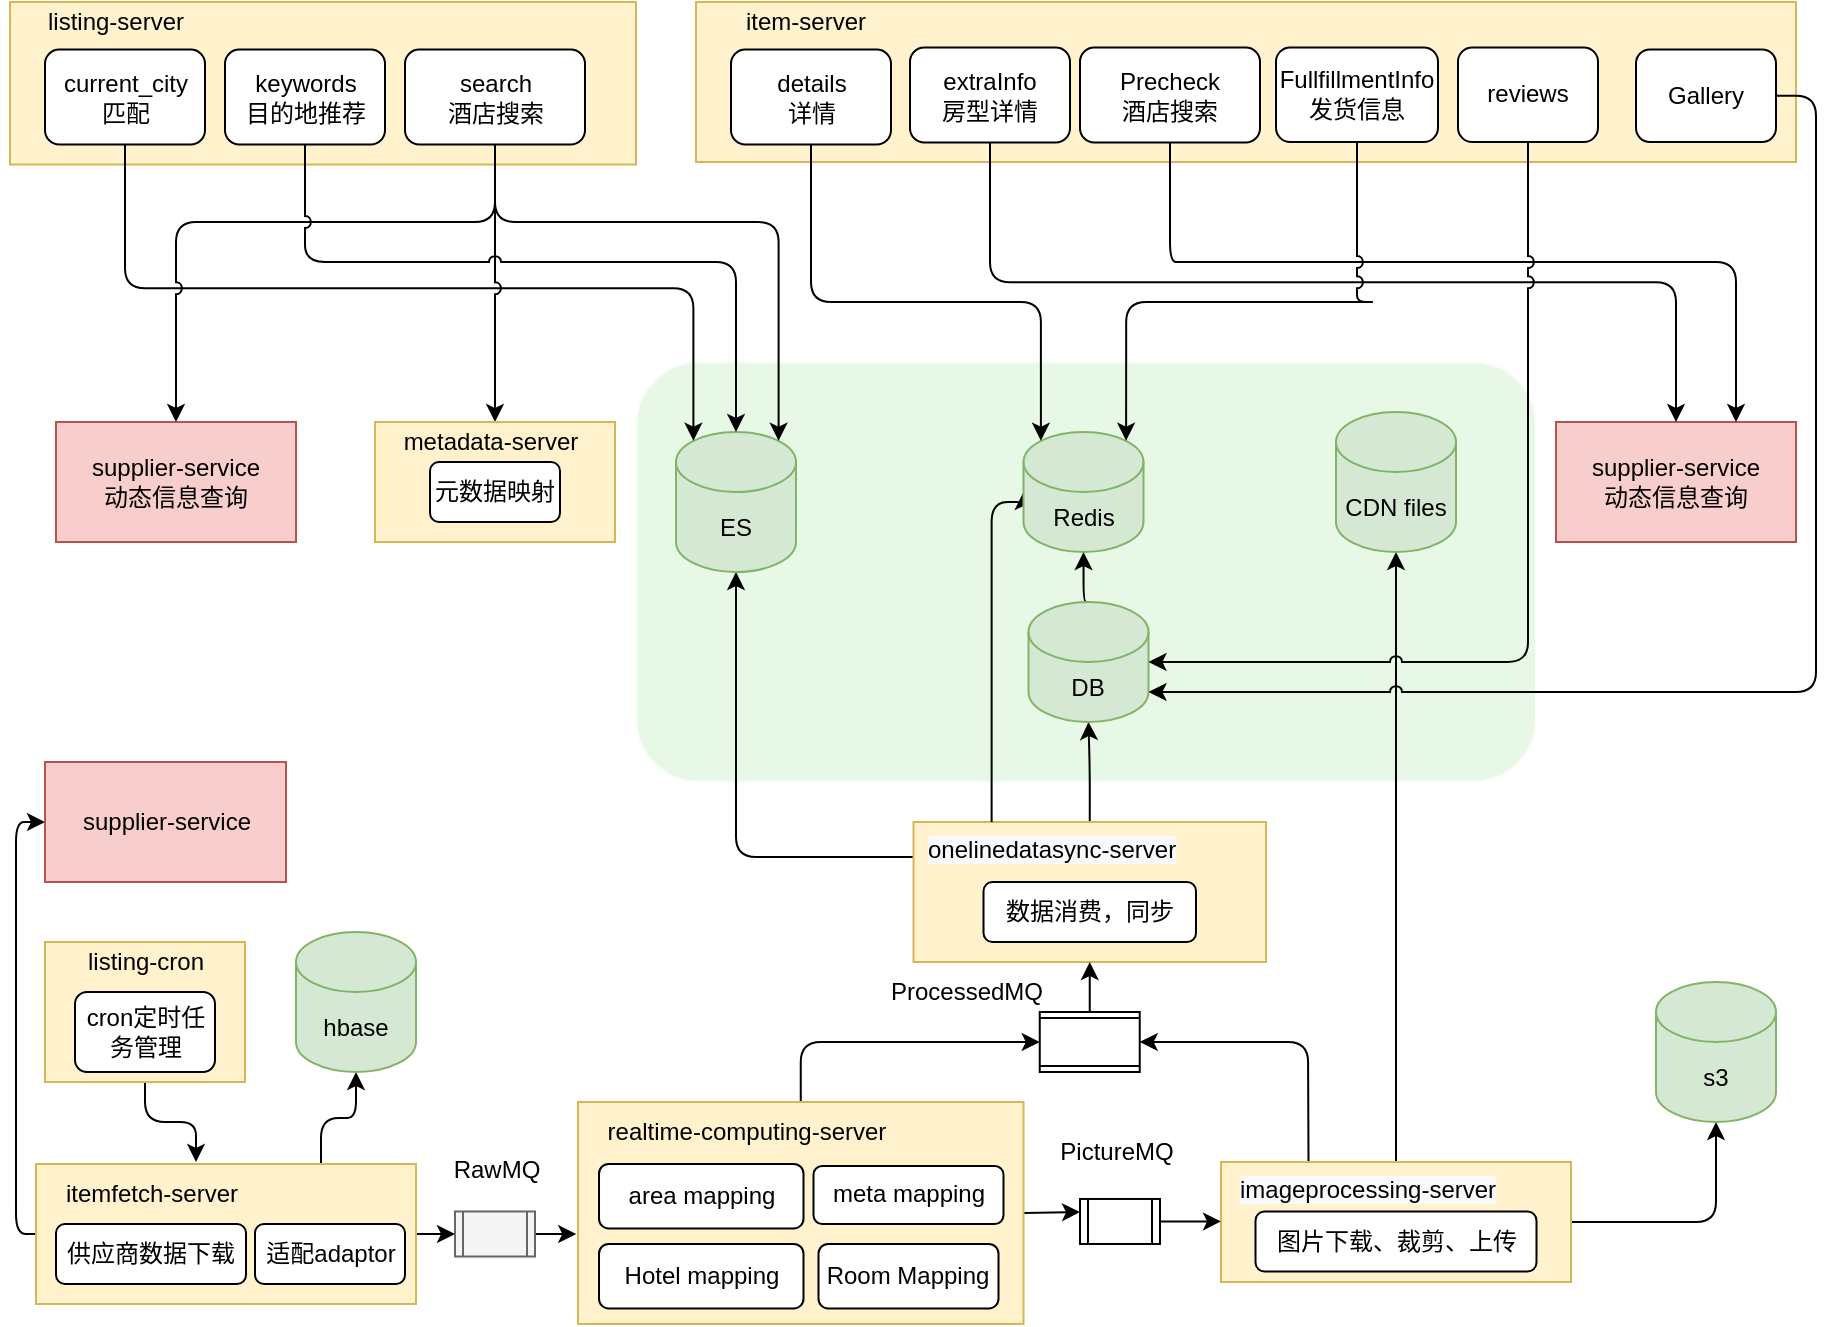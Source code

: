 <mxfile>
    <diagram id="2-hrm1N1ebwm_3weLaVp" name="Page-1">
        <mxGraphModel dx="718" dy="680" grid="1" gridSize="10" guides="1" tooltips="1" connect="1" arrows="1" fold="1" page="1" pageScale="1" pageWidth="1169" pageHeight="1654" math="0" shadow="0">
            <root>
                <mxCell id="0"/>
                <mxCell id="1" parent="0"/>
                <mxCell id="FAEC4lMXxit8sSSjVPcY-95" value="" style="rounded=1;whiteSpace=wrap;html=1;fillColor=#E7F9E6;strokeColor=#FCFCFC;" parent="1" vertex="1">
                    <mxGeometry x="420" y="310" width="450" height="210" as="geometry"/>
                </mxCell>
                <mxCell id="XFXk-plWXWxICO0-8bLS-1" value="" style="rounded=0;whiteSpace=wrap;html=1;fillColor=#fff2cc;strokeColor=#d6b656;" parent="1" vertex="1">
                    <mxGeometry x="107" y="130" width="313" height="81.25" as="geometry"/>
                </mxCell>
                <mxCell id="FAEC4lMXxit8sSSjVPcY-64" style="edgeStyle=elbowEdgeStyle;rounded=1;jumpStyle=arc;orthogonalLoop=1;jettySize=auto;elbow=vertical;html=1;exitX=0.5;exitY=1;exitDx=0;exitDy=0;entryX=0.75;entryY=0;entryDx=0;entryDy=0;" parent="1" source="XFXk-plWXWxICO0-8bLS-3" target="FAEC4lMXxit8sSSjVPcY-62" edge="1">
                    <mxGeometry relative="1" as="geometry"/>
                </mxCell>
                <mxCell id="XFXk-plWXWxICO0-8bLS-3" value="" style="rounded=0;whiteSpace=wrap;html=1;fillColor=#fff2cc;strokeColor=#d6b656;" parent="1" vertex="1">
                    <mxGeometry x="124.5" y="600" width="100" height="70" as="geometry"/>
                </mxCell>
                <mxCell id="FAEC4lMXxit8sSSjVPcY-65" style="edgeStyle=elbowEdgeStyle;rounded=1;jumpStyle=arc;orthogonalLoop=1;jettySize=auto;elbow=vertical;html=1;exitX=0.75;exitY=0;exitDx=0;exitDy=0;entryX=0.5;entryY=1;entryDx=0;entryDy=0;entryPerimeter=0;" parent="1" source="XFXk-plWXWxICO0-8bLS-4" target="XFXk-plWXWxICO0-8bLS-79" edge="1">
                    <mxGeometry relative="1" as="geometry"/>
                </mxCell>
                <mxCell id="FAEC4lMXxit8sSSjVPcY-67" style="edgeStyle=elbowEdgeStyle;rounded=1;jumpStyle=arc;orthogonalLoop=1;jettySize=auto;elbow=vertical;html=1;exitX=1;exitY=0.5;exitDx=0;exitDy=0;entryX=0;entryY=0.5;entryDx=0;entryDy=0;" parent="1" source="XFXk-plWXWxICO0-8bLS-4" target="XFXk-plWXWxICO0-8bLS-93" edge="1">
                    <mxGeometry relative="1" as="geometry"/>
                </mxCell>
                <mxCell id="FAEC4lMXxit8sSSjVPcY-86" style="edgeStyle=elbowEdgeStyle;rounded=1;jumpStyle=arc;orthogonalLoop=1;jettySize=auto;elbow=vertical;html=1;exitX=0;exitY=0.5;exitDx=0;exitDy=0;entryX=0;entryY=0.5;entryDx=0;entryDy=0;" parent="1" source="XFXk-plWXWxICO0-8bLS-4" target="XFXk-plWXWxICO0-8bLS-46" edge="1">
                    <mxGeometry relative="1" as="geometry">
                        <Array as="points">
                            <mxPoint x="110" y="560"/>
                        </Array>
                    </mxGeometry>
                </mxCell>
                <mxCell id="XFXk-plWXWxICO0-8bLS-4" value="" style="rounded=0;whiteSpace=wrap;html=1;fillColor=#fff2cc;strokeColor=#d6b656;" parent="1" vertex="1">
                    <mxGeometry x="120" y="711" width="190" height="70" as="geometry"/>
                </mxCell>
                <mxCell id="FAEC4lMXxit8sSSjVPcY-77" style="edgeStyle=elbowEdgeStyle;rounded=1;jumpStyle=arc;orthogonalLoop=1;jettySize=auto;elbow=vertical;html=1;exitX=0.5;exitY=0;exitDx=0;exitDy=0;entryX=0.5;entryY=1;entryDx=0;entryDy=0;" parent="1" source="XFXk-plWXWxICO0-8bLS-5" target="XFXk-plWXWxICO0-8bLS-63" edge="1">
                    <mxGeometry relative="1" as="geometry">
                        <Array as="points">
                            <mxPoint x="560" y="650"/>
                        </Array>
                    </mxGeometry>
                </mxCell>
                <mxCell id="FAEC4lMXxit8sSSjVPcY-83" style="edgeStyle=elbowEdgeStyle;rounded=1;jumpStyle=arc;orthogonalLoop=1;jettySize=auto;elbow=vertical;html=1;exitX=1;exitY=0.5;exitDx=0;exitDy=0;entryX=0;entryY=0.25;entryDx=0;entryDy=0;" parent="1" source="XFXk-plWXWxICO0-8bLS-5" target="XFXk-plWXWxICO0-8bLS-16" edge="1">
                    <mxGeometry relative="1" as="geometry"/>
                </mxCell>
                <mxCell id="XFXk-plWXWxICO0-8bLS-5" value="" style="rounded=0;whiteSpace=wrap;html=1;fillColor=#fff2cc;strokeColor=#d6b656;" parent="1" vertex="1">
                    <mxGeometry x="391" y="680" width="222.75" height="110.99" as="geometry"/>
                </mxCell>
                <mxCell id="XFXk-plWXWxICO0-8bLS-126" style="edgeStyle=elbowEdgeStyle;rounded=1;orthogonalLoop=1;jettySize=auto;html=1;exitX=0;exitY=0.25;exitDx=0;exitDy=0;entryX=0.5;entryY=1;entryDx=0;entryDy=0;entryPerimeter=0;" parent="1" source="XFXk-plWXWxICO0-8bLS-6" target="XFXk-plWXWxICO0-8bLS-104" edge="1">
                    <mxGeometry relative="1" as="geometry">
                        <Array as="points">
                            <mxPoint x="470" y="480"/>
                            <mxPoint x="500" y="480"/>
                        </Array>
                    </mxGeometry>
                </mxCell>
                <mxCell id="FAEC4lMXxit8sSSjVPcY-42" style="edgeStyle=orthogonalEdgeStyle;rounded=1;orthogonalLoop=1;jettySize=auto;html=1;exitX=0.5;exitY=0;exitDx=0;exitDy=0;entryX=0.5;entryY=1;entryDx=0;entryDy=0;entryPerimeter=0;" parent="1" source="XFXk-plWXWxICO0-8bLS-6" target="XFXk-plWXWxICO0-8bLS-107" edge="1">
                    <mxGeometry relative="1" as="geometry">
                        <mxPoint x="646.25" y="520" as="targetPoint"/>
                    </mxGeometry>
                </mxCell>
                <mxCell id="XFXk-plWXWxICO0-8bLS-6" value="" style="rounded=0;whiteSpace=wrap;html=1;fillColor=#fff2cc;strokeColor=#d6b656;" parent="1" vertex="1">
                    <mxGeometry x="558.75" y="540" width="176.25" height="70" as="geometry"/>
                </mxCell>
                <mxCell id="XFXk-plWXWxICO0-8bLS-97" style="edgeStyle=orthogonalEdgeStyle;rounded=1;orthogonalLoop=1;jettySize=auto;html=1;exitX=1;exitY=0.5;exitDx=0;exitDy=0;entryX=0.5;entryY=1;entryDx=0;entryDy=0;entryPerimeter=0;" parent="1" source="XFXk-plWXWxICO0-8bLS-7" target="XFXk-plWXWxICO0-8bLS-96" edge="1">
                    <mxGeometry relative="1" as="geometry"/>
                </mxCell>
                <mxCell id="XFXk-plWXWxICO0-8bLS-124" style="edgeStyle=elbowEdgeStyle;rounded=1;orthogonalLoop=1;jettySize=auto;html=1;exitX=0.25;exitY=0;exitDx=0;exitDy=0;entryX=0.5;entryY=0;entryDx=0;entryDy=0;" parent="1" source="XFXk-plWXWxICO0-8bLS-7" target="XFXk-plWXWxICO0-8bLS-63" edge="1">
                    <mxGeometry relative="1" as="geometry">
                        <Array as="points">
                            <mxPoint x="756" y="690"/>
                            <mxPoint x="730" y="690"/>
                        </Array>
                    </mxGeometry>
                </mxCell>
                <mxCell id="XFXk-plWXWxICO0-8bLS-131" style="edgeStyle=elbowEdgeStyle;rounded=1;orthogonalLoop=1;jettySize=auto;html=1;exitX=0.5;exitY=0;exitDx=0;exitDy=0;entryX=0.5;entryY=1;entryDx=0;entryDy=0;entryPerimeter=0;" parent="1" source="XFXk-plWXWxICO0-8bLS-7" target="XFXk-plWXWxICO0-8bLS-129" edge="1">
                    <mxGeometry relative="1" as="geometry"/>
                </mxCell>
                <mxCell id="XFXk-plWXWxICO0-8bLS-7" value="" style="rounded=0;whiteSpace=wrap;html=1;fillColor=#fff2cc;strokeColor=#d6b656;" parent="1" vertex="1">
                    <mxGeometry x="712.5" y="710" width="175" height="60" as="geometry"/>
                </mxCell>
                <mxCell id="XFXk-plWXWxICO0-8bLS-81" style="edgeStyle=orthogonalEdgeStyle;rounded=0;orthogonalLoop=1;jettySize=auto;html=1;exitX=1;exitY=0.5;exitDx=0;exitDy=0;entryX=0;entryY=0.5;entryDx=0;entryDy=0;" parent="1" source="XFXk-plWXWxICO0-8bLS-16" target="XFXk-plWXWxICO0-8bLS-7" edge="1">
                    <mxGeometry relative="1" as="geometry"/>
                </mxCell>
                <mxCell id="XFXk-plWXWxICO0-8bLS-16" value="" style="shape=process;whiteSpace=wrap;html=1;backgroundOutline=1;" parent="1" vertex="1">
                    <mxGeometry x="642" y="728.48" width="40" height="22.51" as="geometry"/>
                </mxCell>
                <mxCell id="XFXk-plWXWxICO0-8bLS-37" value="supplier-service&lt;br&gt;动态信息查询" style="rounded=0;whiteSpace=wrap;html=1;fillColor=#f8cecc;strokeColor=#b85450;" parent="1" vertex="1">
                    <mxGeometry x="880" y="340" width="120" height="60" as="geometry"/>
                </mxCell>
                <mxCell id="XFXk-plWXWxICO0-8bLS-46" value="supplier-service&lt;br&gt;" style="rounded=0;whiteSpace=wrap;html=1;fillColor=#f8cecc;strokeColor=#b85450;" parent="1" vertex="1">
                    <mxGeometry x="124.5" y="510" width="120.5" height="60" as="geometry"/>
                </mxCell>
                <mxCell id="FAEC4lMXxit8sSSjVPcY-78" style="edgeStyle=elbowEdgeStyle;rounded=1;jumpStyle=arc;orthogonalLoop=1;jettySize=auto;elbow=vertical;html=1;exitX=0;exitY=0.5;exitDx=0;exitDy=0;entryX=0.5;entryY=1;entryDx=0;entryDy=0;" parent="1" source="XFXk-plWXWxICO0-8bLS-63" target="XFXk-plWXWxICO0-8bLS-6" edge="1">
                    <mxGeometry relative="1" as="geometry"/>
                </mxCell>
                <mxCell id="XFXk-plWXWxICO0-8bLS-63" value="" style="shape=process;whiteSpace=wrap;html=1;backgroundOutline=1;rotation=90;" parent="1" vertex="1">
                    <mxGeometry x="631.87" y="625" width="30" height="49.99" as="geometry"/>
                </mxCell>
                <mxCell id="XFXk-plWXWxICO0-8bLS-79" value="hbase" style="shape=cylinder3;whiteSpace=wrap;html=1;boundedLbl=1;backgroundOutline=1;size=15;fillColor=#d5e8d4;strokeColor=#82b366;" parent="1" vertex="1">
                    <mxGeometry x="250" y="595" width="60" height="70" as="geometry"/>
                </mxCell>
                <mxCell id="XFXk-plWXWxICO0-8bLS-96" value="s3" style="shape=cylinder3;whiteSpace=wrap;html=1;boundedLbl=1;backgroundOutline=1;size=15;fillColor=#d5e8d4;strokeColor=#82b366;" parent="1" vertex="1">
                    <mxGeometry x="930" y="620" width="60" height="70" as="geometry"/>
                </mxCell>
                <mxCell id="XFXk-plWXWxICO0-8bLS-104" value="ES" style="shape=cylinder3;whiteSpace=wrap;html=1;boundedLbl=1;backgroundOutline=1;size=15;fillColor=#d5e8d4;strokeColor=#82b366;" parent="1" vertex="1">
                    <mxGeometry x="440" y="345" width="60" height="70" as="geometry"/>
                </mxCell>
                <mxCell id="FAEC4lMXxit8sSSjVPcY-43" style="edgeStyle=orthogonalEdgeStyle;rounded=1;orthogonalLoop=1;jettySize=auto;html=1;exitX=0.5;exitY=0;exitDx=0;exitDy=0;exitPerimeter=0;entryX=0.5;entryY=1;entryDx=0;entryDy=0;entryPerimeter=0;" parent="1" source="XFXk-plWXWxICO0-8bLS-107" target="XFXk-plWXWxICO0-8bLS-109" edge="1">
                    <mxGeometry relative="1" as="geometry"/>
                </mxCell>
                <mxCell id="XFXk-plWXWxICO0-8bLS-107" value="DB" style="shape=cylinder3;whiteSpace=wrap;html=1;boundedLbl=1;backgroundOutline=1;size=15;fillColor=#d5e8d4;strokeColor=#82b366;" parent="1" vertex="1">
                    <mxGeometry x="616.25" y="430" width="60" height="60" as="geometry"/>
                </mxCell>
                <mxCell id="FAEC4lMXxit8sSSjVPcY-92" style="edgeStyle=elbowEdgeStyle;rounded=1;jumpStyle=arc;orthogonalLoop=1;jettySize=auto;elbow=vertical;html=1;exitX=0.25;exitY=0;exitDx=0;exitDy=0;entryX=0;entryY=0.5;entryDx=0;entryDy=0;entryPerimeter=0;" parent="1" source="FAEC4lMXxit8sSSjVPcY-87" target="XFXk-plWXWxICO0-8bLS-109" edge="1">
                    <mxGeometry relative="1" as="geometry">
                        <Array as="points">
                            <mxPoint x="598" y="380"/>
                        </Array>
                    </mxGeometry>
                </mxCell>
                <mxCell id="XFXk-plWXWxICO0-8bLS-109" value="Redis" style="shape=cylinder3;whiteSpace=wrap;html=1;boundedLbl=1;backgroundOutline=1;size=15;fillColor=#d5e8d4;strokeColor=#82b366;" parent="1" vertex="1">
                    <mxGeometry x="613.75" y="345" width="60" height="60" as="geometry"/>
                </mxCell>
                <mxCell id="XFXk-plWXWxICO0-8bLS-129" value="CDN files" style="shape=cylinder3;whiteSpace=wrap;html=1;boundedLbl=1;backgroundOutline=1;size=15;fillColor=#d5e8d4;strokeColor=#82b366;" parent="1" vertex="1">
                    <mxGeometry x="770" y="335" width="60" height="70" as="geometry"/>
                </mxCell>
                <mxCell id="XFXk-plWXWxICO0-8bLS-132" value="RawMQ" style="text;html=1;align=center;verticalAlign=middle;resizable=0;points=[];autosize=1;strokeColor=none;fillColor=none;" parent="1" vertex="1">
                    <mxGeometry x="314.5" y="698.73" width="70" height="30" as="geometry"/>
                </mxCell>
                <mxCell id="XFXk-plWXWxICO0-8bLS-133" value="PictureMQ" style="text;html=1;align=center;verticalAlign=middle;resizable=0;points=[];autosize=1;strokeColor=none;fillColor=none;" parent="1" vertex="1">
                    <mxGeometry x="620" y="690" width="80" height="30" as="geometry"/>
                </mxCell>
                <mxCell id="XFXk-plWXWxICO0-8bLS-134" value="ProcessedMQ" style="text;html=1;align=center;verticalAlign=middle;resizable=0;points=[];autosize=1;strokeColor=none;fillColor=none;" parent="1" vertex="1">
                    <mxGeometry x="535" y="610" width="100" height="30" as="geometry"/>
                </mxCell>
                <mxCell id="FAEC4lMXxit8sSSjVPcY-19" style="edgeStyle=orthogonalEdgeStyle;rounded=1;orthogonalLoop=1;jettySize=auto;html=1;exitX=0.5;exitY=1;exitDx=0;exitDy=0;entryX=0.145;entryY=0;entryDx=0;entryDy=4.35;entryPerimeter=0;" parent="1" source="FAEC4lMXxit8sSSjVPcY-2" target="XFXk-plWXWxICO0-8bLS-104" edge="1">
                    <mxGeometry relative="1" as="geometry"/>
                </mxCell>
                <mxCell id="FAEC4lMXxit8sSSjVPcY-2" value="current_city&lt;br&gt;匹配" style="rounded=1;whiteSpace=wrap;html=1;" parent="1" vertex="1">
                    <mxGeometry x="124.5" y="153.75" width="80" height="47.5" as="geometry"/>
                </mxCell>
                <mxCell id="FAEC4lMXxit8sSSjVPcY-22" style="edgeStyle=orthogonalEdgeStyle;rounded=1;orthogonalLoop=1;jettySize=auto;html=1;exitX=0.5;exitY=1;exitDx=0;exitDy=0;entryX=0.855;entryY=0;entryDx=0;entryDy=4.35;entryPerimeter=0;" parent="1" source="FAEC4lMXxit8sSSjVPcY-4" target="XFXk-plWXWxICO0-8bLS-104" edge="1">
                    <mxGeometry relative="1" as="geometry">
                        <Array as="points">
                            <mxPoint x="350" y="240"/>
                            <mxPoint x="491" y="240"/>
                        </Array>
                    </mxGeometry>
                </mxCell>
                <mxCell id="FAEC4lMXxit8sSSjVPcY-25" style="edgeStyle=orthogonalEdgeStyle;rounded=1;orthogonalLoop=1;jettySize=auto;html=1;exitX=0.5;exitY=1;exitDx=0;exitDy=0;entryX=0.5;entryY=0;entryDx=0;entryDy=0;jumpStyle=arc;" parent="1" source="FAEC4lMXxit8sSSjVPcY-4" target="FAEC4lMXxit8sSSjVPcY-15" edge="1">
                    <mxGeometry relative="1" as="geometry">
                        <Array as="points">
                            <mxPoint x="350" y="240"/>
                            <mxPoint x="190" y="240"/>
                        </Array>
                    </mxGeometry>
                </mxCell>
                <mxCell id="FAEC4lMXxit8sSSjVPcY-48" style="edgeStyle=elbowEdgeStyle;rounded=1;jumpStyle=arc;orthogonalLoop=1;jettySize=auto;elbow=vertical;html=1;exitX=0.5;exitY=1;exitDx=0;exitDy=0;entryX=0.5;entryY=0;entryDx=0;entryDy=0;" parent="1" source="FAEC4lMXxit8sSSjVPcY-4" target="FAEC4lMXxit8sSSjVPcY-16" edge="1">
                    <mxGeometry relative="1" as="geometry"/>
                </mxCell>
                <mxCell id="FAEC4lMXxit8sSSjVPcY-4" value="search&lt;br&gt;酒店搜索" style="rounded=1;whiteSpace=wrap;html=1;" parent="1" vertex="1">
                    <mxGeometry x="304.5" y="153.75" width="90" height="47.5" as="geometry"/>
                </mxCell>
                <mxCell id="FAEC4lMXxit8sSSjVPcY-21" style="edgeStyle=orthogonalEdgeStyle;rounded=1;orthogonalLoop=1;jettySize=auto;html=1;exitX=0.5;exitY=1;exitDx=0;exitDy=0;entryX=0.5;entryY=0;entryDx=0;entryDy=0;entryPerimeter=0;jumpStyle=arc;" parent="1" source="FAEC4lMXxit8sSSjVPcY-5" target="XFXk-plWXWxICO0-8bLS-104" edge="1">
                    <mxGeometry relative="1" as="geometry">
                        <Array as="points">
                            <mxPoint x="255" y="260"/>
                            <mxPoint x="470" y="260"/>
                        </Array>
                    </mxGeometry>
                </mxCell>
                <mxCell id="FAEC4lMXxit8sSSjVPcY-5" value="keywords&lt;br&gt;目的地推荐" style="rounded=1;whiteSpace=wrap;html=1;" parent="1" vertex="1">
                    <mxGeometry x="214.5" y="153.75" width="80" height="47.5" as="geometry"/>
                </mxCell>
                <mxCell id="FAEC4lMXxit8sSSjVPcY-6" value="" style="rounded=0;whiteSpace=wrap;html=1;fillColor=#fff2cc;strokeColor=#d6b656;" parent="1" vertex="1">
                    <mxGeometry x="450" y="130" width="550" height="80" as="geometry"/>
                </mxCell>
                <mxCell id="FAEC4lMXxit8sSSjVPcY-47" style="edgeStyle=elbowEdgeStyle;rounded=1;jumpStyle=arc;orthogonalLoop=1;jettySize=auto;elbow=vertical;html=1;exitX=0.5;exitY=1;exitDx=0;exitDy=0;entryX=0.145;entryY=0;entryDx=0;entryDy=4.35;entryPerimeter=0;" parent="1" source="FAEC4lMXxit8sSSjVPcY-7" target="XFXk-plWXWxICO0-8bLS-109" edge="1">
                    <mxGeometry relative="1" as="geometry">
                        <Array as="points">
                            <mxPoint x="640" y="280"/>
                            <mxPoint x="560" y="280"/>
                        </Array>
                    </mxGeometry>
                </mxCell>
                <mxCell id="FAEC4lMXxit8sSSjVPcY-7" value="details&lt;br&gt;详情" style="rounded=1;whiteSpace=wrap;html=1;" parent="1" vertex="1">
                    <mxGeometry x="467.5" y="153.75" width="80" height="47.5" as="geometry"/>
                </mxCell>
                <mxCell id="FAEC4lMXxit8sSSjVPcY-26" style="edgeStyle=orthogonalEdgeStyle;rounded=1;orthogonalLoop=1;jettySize=auto;html=1;exitX=0.5;exitY=1;exitDx=0;exitDy=0;entryX=0.75;entryY=0;entryDx=0;entryDy=0;" parent="1" source="FAEC4lMXxit8sSSjVPcY-8" target="XFXk-plWXWxICO0-8bLS-37" edge="1">
                    <mxGeometry relative="1" as="geometry">
                        <Array as="points">
                            <mxPoint x="693" y="260"/>
                            <mxPoint x="960" y="260"/>
                        </Array>
                    </mxGeometry>
                </mxCell>
                <mxCell id="FAEC4lMXxit8sSSjVPcY-8" value="Precheck&lt;br&gt;酒店搜索" style="rounded=1;whiteSpace=wrap;html=1;" parent="1" vertex="1">
                    <mxGeometry x="642" y="152.75" width="90" height="47.5" as="geometry"/>
                </mxCell>
                <mxCell id="FAEC4lMXxit8sSSjVPcY-24" style="edgeStyle=orthogonalEdgeStyle;rounded=1;orthogonalLoop=1;jettySize=auto;html=1;exitX=0.5;exitY=1;exitDx=0;exitDy=0;entryX=0.5;entryY=0;entryDx=0;entryDy=0;" parent="1" source="FAEC4lMXxit8sSSjVPcY-9" target="XFXk-plWXWxICO0-8bLS-37" edge="1">
                    <mxGeometry relative="1" as="geometry"/>
                </mxCell>
                <mxCell id="FAEC4lMXxit8sSSjVPcY-9" value="extraInfo&lt;br&gt;房型详情" style="rounded=1;whiteSpace=wrap;html=1;" parent="1" vertex="1">
                    <mxGeometry x="557" y="152.75" width="80" height="47.5" as="geometry"/>
                </mxCell>
                <mxCell id="FAEC4lMXxit8sSSjVPcY-27" style="edgeStyle=orthogonalEdgeStyle;orthogonalLoop=1;jettySize=auto;html=1;exitX=0.5;exitY=1;exitDx=0;exitDy=0;entryX=0.855;entryY=0;entryDx=0;entryDy=4.35;entryPerimeter=0;jumpStyle=arc;rounded=1;" parent="1" source="FAEC4lMXxit8sSSjVPcY-10" target="XFXk-plWXWxICO0-8bLS-109" edge="1">
                    <mxGeometry relative="1" as="geometry">
                        <Array as="points">
                            <mxPoint x="790" y="280"/>
                            <mxPoint x="636" y="280"/>
                        </Array>
                    </mxGeometry>
                </mxCell>
                <mxCell id="FAEC4lMXxit8sSSjVPcY-10" value="FullfillmentInfo&lt;br&gt;发货信息" style="rounded=1;whiteSpace=wrap;html=1;" parent="1" vertex="1">
                    <mxGeometry x="740" y="152.75" width="81" height="47.25" as="geometry"/>
                </mxCell>
                <mxCell id="FAEC4lMXxit8sSSjVPcY-28" style="edgeStyle=elbowEdgeStyle;rounded=1;orthogonalLoop=1;jettySize=auto;html=1;exitX=0.5;exitY=1;exitDx=0;exitDy=0;entryX=1;entryY=0.5;entryDx=0;entryDy=0;entryPerimeter=0;elbow=vertical;jumpStyle=arc;" parent="1" source="FAEC4lMXxit8sSSjVPcY-13" target="XFXk-plWXWxICO0-8bLS-107" edge="1">
                    <mxGeometry relative="1" as="geometry">
                        <Array as="points">
                            <mxPoint x="810" y="460"/>
                        </Array>
                    </mxGeometry>
                </mxCell>
                <mxCell id="FAEC4lMXxit8sSSjVPcY-13" value="reviews" style="rounded=1;whiteSpace=wrap;html=1;" parent="1" vertex="1">
                    <mxGeometry x="831" y="152.75" width="70" height="47.25" as="geometry"/>
                </mxCell>
                <mxCell id="FAEC4lMXxit8sSSjVPcY-30" style="edgeStyle=orthogonalEdgeStyle;rounded=1;orthogonalLoop=1;jettySize=auto;html=1;exitX=1;exitY=0.5;exitDx=0;exitDy=0;entryX=1;entryY=1;entryDx=0;entryDy=-15;entryPerimeter=0;jumpStyle=arc;" parent="1" source="FAEC4lMXxit8sSSjVPcY-14" target="XFXk-plWXWxICO0-8bLS-107" edge="1">
                    <mxGeometry relative="1" as="geometry"/>
                </mxCell>
                <mxCell id="FAEC4lMXxit8sSSjVPcY-14" value="Gallery" style="rounded=1;whiteSpace=wrap;html=1;" parent="1" vertex="1">
                    <mxGeometry x="920" y="153.75" width="70" height="46.25" as="geometry"/>
                </mxCell>
                <mxCell id="FAEC4lMXxit8sSSjVPcY-15" value="supplier-service&lt;br&gt;动态信息查询" style="rounded=0;whiteSpace=wrap;html=1;fillColor=#f8cecc;strokeColor=#b85450;" parent="1" vertex="1">
                    <mxGeometry x="130" y="340" width="120" height="60" as="geometry"/>
                </mxCell>
                <mxCell id="FAEC4lMXxit8sSSjVPcY-16" value="" style="rounded=0;whiteSpace=wrap;html=1;fillColor=#fff2cc;strokeColor=#d6b656;" parent="1" vertex="1">
                    <mxGeometry x="289.5" y="340" width="120" height="60" as="geometry"/>
                </mxCell>
                <mxCell id="FAEC4lMXxit8sSSjVPcY-34" value="listing-server" style="text;html=1;strokeColor=none;fillColor=none;align=center;verticalAlign=middle;whiteSpace=wrap;rounded=0;" parent="1" vertex="1">
                    <mxGeometry x="110" y="130" width="100" height="20" as="geometry"/>
                </mxCell>
                <mxCell id="FAEC4lMXxit8sSSjVPcY-36" value="item-server" style="text;html=1;strokeColor=none;fillColor=none;align=center;verticalAlign=middle;whiteSpace=wrap;rounded=0;" parent="1" vertex="1">
                    <mxGeometry x="455" y="130" width="100" height="20" as="geometry"/>
                </mxCell>
                <mxCell id="FAEC4lMXxit8sSSjVPcY-50" value="元数据映射" style="rounded=1;whiteSpace=wrap;html=1;" parent="1" vertex="1">
                    <mxGeometry x="317" y="360" width="65" height="30" as="geometry"/>
                </mxCell>
                <mxCell id="FAEC4lMXxit8sSSjVPcY-52" value="metadata-server" style="text;html=1;strokeColor=none;fillColor=none;align=center;verticalAlign=middle;whiteSpace=wrap;rounded=0;" parent="1" vertex="1">
                    <mxGeometry x="294.5" y="340" width="105" height="20" as="geometry"/>
                </mxCell>
                <mxCell id="FAEC4lMXxit8sSSjVPcY-54" value="cron定时任务管理" style="rounded=1;whiteSpace=wrap;html=1;" parent="1" vertex="1">
                    <mxGeometry x="139.5" y="625" width="70" height="40" as="geometry"/>
                </mxCell>
                <mxCell id="FAEC4lMXxit8sSSjVPcY-55" value="listing-cron" style="text;html=1;strokeColor=none;fillColor=none;align=center;verticalAlign=middle;whiteSpace=wrap;rounded=0;" parent="1" vertex="1">
                    <mxGeometry x="129.5" y="598.5" width="90" height="23" as="geometry"/>
                </mxCell>
                <mxCell id="FAEC4lMXxit8sSSjVPcY-57" value="供应商数据下载" style="rounded=1;whiteSpace=wrap;html=1;" parent="1" vertex="1">
                    <mxGeometry x="130" y="741" width="95" height="30" as="geometry"/>
                </mxCell>
                <mxCell id="FAEC4lMXxit8sSSjVPcY-59" value="适配adaptor" style="rounded=1;whiteSpace=wrap;html=1;" parent="1" vertex="1">
                    <mxGeometry x="229.5" y="741" width="75" height="30" as="geometry"/>
                </mxCell>
                <mxCell id="FAEC4lMXxit8sSSjVPcY-62" value="itemfetch-server" style="text;html=1;strokeColor=none;fillColor=none;align=center;verticalAlign=middle;whiteSpace=wrap;rounded=0;" parent="1" vertex="1">
                    <mxGeometry x="132.5" y="710" width="90" height="31" as="geometry"/>
                </mxCell>
                <mxCell id="FAEC4lMXxit8sSSjVPcY-75" style="edgeStyle=elbowEdgeStyle;rounded=1;jumpStyle=arc;orthogonalLoop=1;jettySize=auto;elbow=vertical;html=1;exitX=1;exitY=0.5;exitDx=0;exitDy=0;entryX=-0.004;entryY=0.595;entryDx=0;entryDy=0;entryPerimeter=0;" parent="1" source="XFXk-plWXWxICO0-8bLS-93" target="XFXk-plWXWxICO0-8bLS-5" edge="1">
                    <mxGeometry relative="1" as="geometry"/>
                </mxCell>
                <mxCell id="XFXk-plWXWxICO0-8bLS-93" value="" style="shape=process;whiteSpace=wrap;html=1;backgroundOutline=1;fillColor=#f5f5f5;fontColor=#333333;strokeColor=#666666;" parent="1" vertex="1">
                    <mxGeometry x="329.5" y="734.74" width="40" height="22.51" as="geometry"/>
                </mxCell>
                <mxCell id="FAEC4lMXxit8sSSjVPcY-68" value="Hotel mapping" style="rounded=1;whiteSpace=wrap;html=1;" parent="1" vertex="1">
                    <mxGeometry x="401.5" y="750.99" width="102.25" height="32.26" as="geometry"/>
                </mxCell>
                <mxCell id="FAEC4lMXxit8sSSjVPcY-69" value="Room Mapping" style="rounded=1;whiteSpace=wrap;html=1;" parent="1" vertex="1">
                    <mxGeometry x="511.25" y="750.99" width="90" height="32.26" as="geometry"/>
                </mxCell>
                <mxCell id="FAEC4lMXxit8sSSjVPcY-71" value="area mapping" style="rounded=1;whiteSpace=wrap;html=1;" parent="1" vertex="1">
                    <mxGeometry x="401.5" y="710.99" width="102.25" height="32.25" as="geometry"/>
                </mxCell>
                <mxCell id="FAEC4lMXxit8sSSjVPcY-72" value="meta mapping" style="rounded=1;whiteSpace=wrap;html=1;" parent="1" vertex="1">
                    <mxGeometry x="508.75" y="711.97" width="95" height="29.02" as="geometry"/>
                </mxCell>
                <mxCell id="FAEC4lMXxit8sSSjVPcY-74" value="realtime-computing-server" style="text;html=1;strokeColor=none;fillColor=none;align=center;verticalAlign=middle;whiteSpace=wrap;rounded=0;" parent="1" vertex="1">
                    <mxGeometry x="400.25" y="685.99" width="151" height="18" as="geometry"/>
                </mxCell>
                <mxCell id="FAEC4lMXxit8sSSjVPcY-84" value="图片下载、裁剪、上传" style="rounded=1;whiteSpace=wrap;html=1;" parent="1" vertex="1">
                    <mxGeometry x="729.75" y="734.74" width="140.5" height="30" as="geometry"/>
                </mxCell>
                <mxCell id="FAEC4lMXxit8sSSjVPcY-85" value="&lt;meta charset=&quot;utf-8&quot;&gt;&lt;span style=&quot;color: rgb(0, 0, 0); font-family: Helvetica; font-size: 12px; font-style: normal; font-variant-ligatures: normal; font-variant-caps: normal; font-weight: 400; letter-spacing: normal; orphans: 2; text-align: center; text-indent: 0px; text-transform: none; widows: 2; word-spacing: 0px; -webkit-text-stroke-width: 0px; background-color: rgb(248, 249, 250); text-decoration-thickness: initial; text-decoration-style: initial; text-decoration-color: initial; float: none; display: inline !important;&quot;&gt;imageprocessing-server&lt;/span&gt;" style="text;whiteSpace=wrap;html=1;" parent="1" vertex="1">
                    <mxGeometry x="720" y="710" width="160" height="40" as="geometry"/>
                </mxCell>
                <mxCell id="FAEC4lMXxit8sSSjVPcY-87" value="&lt;meta charset=&quot;utf-8&quot;&gt;&lt;span style=&quot;color: rgb(0, 0, 0); font-family: Helvetica; font-size: 12px; font-style: normal; font-variant-ligatures: normal; font-variant-caps: normal; font-weight: 400; letter-spacing: normal; orphans: 2; text-align: center; text-indent: 0px; text-transform: none; widows: 2; word-spacing: 0px; -webkit-text-stroke-width: 0px; background-color: rgb(248, 249, 250); text-decoration-thickness: initial; text-decoration-style: initial; text-decoration-color: initial; float: none; display: inline !important;&quot;&gt;onelinedatasync-server&lt;/span&gt;" style="text;whiteSpace=wrap;html=1;" parent="1" vertex="1">
                    <mxGeometry x="563.75" y="540" width="136.25" height="33" as="geometry"/>
                </mxCell>
                <mxCell id="FAEC4lMXxit8sSSjVPcY-89" value="数据消费，同步" style="rounded=1;whiteSpace=wrap;html=1;" parent="1" vertex="1">
                    <mxGeometry x="593.75" y="570" width="106.25" height="30" as="geometry"/>
                </mxCell>
            </root>
        </mxGraphModel>
    </diagram>
    <diagram id="rgbmW1cwhyhcrCg5ORDj" name="Page-2">
        <mxGraphModel dx="718" dy="680" grid="1" gridSize="10" guides="1" tooltips="1" connect="1" arrows="1" fold="1" page="1" pageScale="1" pageWidth="827" pageHeight="1169" math="0" shadow="0">
            <root>
                <mxCell id="_sT6Pis9OAbUE3QjG6fV-0"/>
                <mxCell id="_sT6Pis9OAbUE3QjG6fV-1" parent="_sT6Pis9OAbUE3QjG6fV-0"/>
                <mxCell id="_sT6Pis9OAbUE3QjG6fV-2" value="" style="rounded=0;whiteSpace=wrap;html=1;dashed=1;" vertex="1" parent="_sT6Pis9OAbUE3QjG6fV-1">
                    <mxGeometry x="624" y="160" width="466" height="350" as="geometry"/>
                </mxCell>
                <mxCell id="_sT6Pis9OAbUE3QjG6fV-3" style="edgeStyle=orthogonalEdgeStyle;curved=1;rounded=1;orthogonalLoop=1;jettySize=auto;html=1;exitX=0;exitY=0.5;exitDx=0;exitDy=0;entryX=0;entryY=0.5;entryDx=0;entryDy=0;dashed=1;fillColor=#e1d5e7;strokeColor=#9673a6;" edge="1" parent="_sT6Pis9OAbUE3QjG6fV-1" source="_sT6Pis9OAbUE3QjG6fV-5" target="_sT6Pis9OAbUE3QjG6fV-75">
                    <mxGeometry relative="1" as="geometry"/>
                </mxCell>
                <mxCell id="_sT6Pis9OAbUE3QjG6fV-4" value="room" style="edgeLabel;html=1;align=center;verticalAlign=middle;resizable=0;points=[];" vertex="1" connectable="0" parent="_sT6Pis9OAbUE3QjG6fV-3">
                    <mxGeometry x="0.17" y="31" relative="1" as="geometry">
                        <mxPoint x="9" y="14" as="offset"/>
                    </mxGeometry>
                </mxCell>
                <mxCell id="_sT6Pis9OAbUE3QjG6fV-5" value="" style="rounded=1;whiteSpace=wrap;html=1;fillColor=#dae8fc;strokeColor=#6c8ebf;" vertex="1" parent="_sT6Pis9OAbUE3QjG6fV-1">
                    <mxGeometry x="160" y="435" width="420" height="55" as="geometry"/>
                </mxCell>
                <mxCell id="_sT6Pis9OAbUE3QjG6fV-6" style="edgeStyle=orthogonalEdgeStyle;curved=1;rounded=1;orthogonalLoop=1;jettySize=auto;html=1;exitX=0;exitY=0.5;exitDx=0;exitDy=0;entryX=0;entryY=0.75;entryDx=0;entryDy=0;fillColor=#d5e8d4;strokeColor=#82b366;" edge="1" parent="_sT6Pis9OAbUE3QjG6fV-1" source="_sT6Pis9OAbUE3QjG6fV-8" target="_sT6Pis9OAbUE3QjG6fV-76">
                    <mxGeometry relative="1" as="geometry"/>
                </mxCell>
                <mxCell id="_sT6Pis9OAbUE3QjG6fV-7" value="room type" style="edgeLabel;html=1;align=center;verticalAlign=middle;resizable=0;points=[];" vertex="1" connectable="0" parent="_sT6Pis9OAbUE3QjG6fV-6">
                    <mxGeometry x="0.552" y="42" relative="1" as="geometry">
                        <mxPoint x="12" as="offset"/>
                    </mxGeometry>
                </mxCell>
                <mxCell id="_sT6Pis9OAbUE3QjG6fV-8" value="" style="rounded=1;whiteSpace=wrap;html=1;fillColor=#d5e8d4;strokeColor=#82b366;" vertex="1" parent="_sT6Pis9OAbUE3QjG6fV-1">
                    <mxGeometry x="160" y="345" width="420" height="55" as="geometry"/>
                </mxCell>
                <mxCell id="_sT6Pis9OAbUE3QjG6fV-9" style="edgeStyle=orthogonalEdgeStyle;orthogonalLoop=1;jettySize=auto;html=1;exitX=0;exitY=0.5;exitDx=0;exitDy=0;entryX=0;entryY=0.5;entryDx=0;entryDy=0;rounded=1;curved=1;fillColor=#fff2cc;strokeColor=#d6b656;" edge="1" parent="_sT6Pis9OAbUE3QjG6fV-1" source="_sT6Pis9OAbUE3QjG6fV-11" target="_sT6Pis9OAbUE3QjG6fV-77">
                    <mxGeometry relative="1" as="geometry">
                        <Array as="points">
                            <mxPoint x="130" y="293"/>
                            <mxPoint x="130" y="630"/>
                        </Array>
                    </mxGeometry>
                </mxCell>
                <mxCell id="_sT6Pis9OAbUE3QjG6fV-10" value="hotel" style="edgeLabel;html=1;align=center;verticalAlign=middle;resizable=0;points=[];" vertex="1" connectable="0" parent="_sT6Pis9OAbUE3QjG6fV-9">
                    <mxGeometry x="0.597" y="23" relative="1" as="geometry">
                        <mxPoint as="offset"/>
                    </mxGeometry>
                </mxCell>
                <mxCell id="_sT6Pis9OAbUE3QjG6fV-11" value="" style="rounded=1;whiteSpace=wrap;html=1;fillColor=#fff2cc;strokeColor=#d6b656;" vertex="1" parent="_sT6Pis9OAbUE3QjG6fV-1">
                    <mxGeometry x="160" y="265" width="420" height="55" as="geometry"/>
                </mxCell>
                <mxCell id="_sT6Pis9OAbUE3QjG6fV-12" style="edgeStyle=none;orthogonalLoop=1;jettySize=auto;html=1;exitX=0.5;exitY=1;exitDx=0;exitDy=0;entryX=0.5;entryY=0;entryDx=0;entryDy=0;" edge="1" parent="_sT6Pis9OAbUE3QjG6fV-1" source="_sT6Pis9OAbUE3QjG6fV-15" target="_sT6Pis9OAbUE3QjG6fV-17">
                    <mxGeometry relative="1" as="geometry"/>
                </mxCell>
                <mxCell id="_sT6Pis9OAbUE3QjG6fV-13" style="edgeStyle=none;orthogonalLoop=1;jettySize=auto;html=1;exitX=0.5;exitY=1;exitDx=0;exitDy=0;entryX=0.5;entryY=0;entryDx=0;entryDy=0;" edge="1" parent="_sT6Pis9OAbUE3QjG6fV-1" source="_sT6Pis9OAbUE3QjG6fV-15" target="_sT6Pis9OAbUE3QjG6fV-20">
                    <mxGeometry relative="1" as="geometry"/>
                </mxCell>
                <mxCell id="_sT6Pis9OAbUE3QjG6fV-14" style="edgeStyle=none;orthogonalLoop=1;jettySize=auto;html=1;exitX=0.5;exitY=1;exitDx=0;exitDy=0;entryX=0.5;entryY=0;entryDx=0;entryDy=0;" edge="1" parent="_sT6Pis9OAbUE3QjG6fV-1" source="_sT6Pis9OAbUE3QjG6fV-15" target="_sT6Pis9OAbUE3QjG6fV-22">
                    <mxGeometry relative="1" as="geometry"/>
                </mxCell>
                <mxCell id="_sT6Pis9OAbUE3QjG6fV-15" value="Supplier(Agoda)" style="rounded=0;whiteSpace=wrap;html=1;fillColor=#f5f5f5;fontColor=#333333;strokeColor=#666666;" vertex="1" parent="_sT6Pis9OAbUE3QjG6fV-1">
                    <mxGeometry x="160" y="190" width="410" height="40" as="geometry"/>
                </mxCell>
                <mxCell id="_sT6Pis9OAbUE3QjG6fV-16" style="edgeStyle=orthogonalEdgeStyle;rounded=1;orthogonalLoop=1;jettySize=auto;html=1;exitX=0.5;exitY=1;exitDx=0;exitDy=0;entryX=0.5;entryY=0;entryDx=0;entryDy=0;" edge="1" parent="_sT6Pis9OAbUE3QjG6fV-1" source="_sT6Pis9OAbUE3QjG6fV-17" target="_sT6Pis9OAbUE3QjG6fV-25">
                    <mxGeometry relative="1" as="geometry"/>
                </mxCell>
                <mxCell id="_sT6Pis9OAbUE3QjG6fV-17" value="hotel1" style="rounded=0;whiteSpace=wrap;html=1;" vertex="1" parent="_sT6Pis9OAbUE3QjG6fV-1">
                    <mxGeometry x="168" y="280" width="70" height="30" as="geometry"/>
                </mxCell>
                <mxCell id="_sT6Pis9OAbUE3QjG6fV-18" style="rounded=1;orthogonalLoop=1;jettySize=auto;html=1;exitX=0.5;exitY=1;exitDx=0;exitDy=0;entryX=0.5;entryY=0;entryDx=0;entryDy=0;" edge="1" parent="_sT6Pis9OAbUE3QjG6fV-1" source="_sT6Pis9OAbUE3QjG6fV-20" target="_sT6Pis9OAbUE3QjG6fV-27">
                    <mxGeometry relative="1" as="geometry"/>
                </mxCell>
                <mxCell id="_sT6Pis9OAbUE3QjG6fV-19" style="rounded=1;orthogonalLoop=1;jettySize=auto;html=1;exitX=0.5;exitY=1;exitDx=0;exitDy=0;entryX=0.5;entryY=0;entryDx=0;entryDy=0;" edge="1" parent="_sT6Pis9OAbUE3QjG6fV-1" source="_sT6Pis9OAbUE3QjG6fV-20" target="_sT6Pis9OAbUE3QjG6fV-29">
                    <mxGeometry relative="1" as="geometry"/>
                </mxCell>
                <mxCell id="_sT6Pis9OAbUE3QjG6fV-20" value="hotel2" style="rounded=0;whiteSpace=wrap;html=1;" vertex="1" parent="_sT6Pis9OAbUE3QjG6fV-1">
                    <mxGeometry x="319" y="280" width="70" height="30" as="geometry"/>
                </mxCell>
                <mxCell id="_sT6Pis9OAbUE3QjG6fV-21" style="edgeStyle=orthogonalEdgeStyle;rounded=1;orthogonalLoop=1;jettySize=auto;html=1;exitX=0.5;exitY=1;exitDx=0;exitDy=0;entryX=0.5;entryY=0;entryDx=0;entryDy=0;" edge="1" parent="_sT6Pis9OAbUE3QjG6fV-1" source="_sT6Pis9OAbUE3QjG6fV-22" target="_sT6Pis9OAbUE3QjG6fV-32">
                    <mxGeometry relative="1" as="geometry"/>
                </mxCell>
                <mxCell id="_sT6Pis9OAbUE3QjG6fV-22" value="hotel3" style="rounded=0;whiteSpace=wrap;html=1;" vertex="1" parent="_sT6Pis9OAbUE3QjG6fV-1">
                    <mxGeometry x="485" y="280" width="72.5" height="30" as="geometry"/>
                </mxCell>
                <mxCell id="_sT6Pis9OAbUE3QjG6fV-23" style="rounded=1;orthogonalLoop=1;jettySize=auto;html=1;exitX=0.5;exitY=1;exitDx=0;exitDy=0;entryX=0.5;entryY=0;entryDx=0;entryDy=0;" edge="1" parent="_sT6Pis9OAbUE3QjG6fV-1" source="_sT6Pis9OAbUE3QjG6fV-25" target="_sT6Pis9OAbUE3QjG6fV-33">
                    <mxGeometry relative="1" as="geometry"/>
                </mxCell>
                <mxCell id="_sT6Pis9OAbUE3QjG6fV-24" style="rounded=1;orthogonalLoop=1;jettySize=auto;html=1;exitX=0.5;exitY=1;exitDx=0;exitDy=0;entryX=0.5;entryY=0;entryDx=0;entryDy=0;" edge="1" parent="_sT6Pis9OAbUE3QjG6fV-1" source="_sT6Pis9OAbUE3QjG6fV-25" target="_sT6Pis9OAbUE3QjG6fV-34">
                    <mxGeometry relative="1" as="geometry"/>
                </mxCell>
                <mxCell id="_sT6Pis9OAbUE3QjG6fV-25" value="room_type1" style="rounded=0;whiteSpace=wrap;html=1;" vertex="1" parent="_sT6Pis9OAbUE3QjG6fV-1">
                    <mxGeometry x="167.5" y="360" width="82.5" height="30" as="geometry"/>
                </mxCell>
                <mxCell id="_sT6Pis9OAbUE3QjG6fV-26" style="rounded=1;orthogonalLoop=1;jettySize=auto;html=1;exitX=0.5;exitY=1;exitDx=0;exitDy=0;entryX=0.5;entryY=0;entryDx=0;entryDy=0;" edge="1" parent="_sT6Pis9OAbUE3QjG6fV-1" source="_sT6Pis9OAbUE3QjG6fV-27" target="_sT6Pis9OAbUE3QjG6fV-35">
                    <mxGeometry relative="1" as="geometry"/>
                </mxCell>
                <mxCell id="_sT6Pis9OAbUE3QjG6fV-27" value="room_type2" style="rounded=0;whiteSpace=wrap;html=1;" vertex="1" parent="_sT6Pis9OAbUE3QjG6fV-1">
                    <mxGeometry x="272" y="360" width="82.5" height="30" as="geometry"/>
                </mxCell>
                <mxCell id="_sT6Pis9OAbUE3QjG6fV-28" style="orthogonalLoop=1;jettySize=auto;html=1;exitX=0.5;exitY=1;exitDx=0;exitDy=0;entryX=0.5;entryY=0;entryDx=0;entryDy=0;" edge="1" parent="_sT6Pis9OAbUE3QjG6fV-1" source="_sT6Pis9OAbUE3QjG6fV-29" target="_sT6Pis9OAbUE3QjG6fV-36">
                    <mxGeometry relative="1" as="geometry"/>
                </mxCell>
                <mxCell id="_sT6Pis9OAbUE3QjG6fV-29" value="room_type3" style="rounded=0;whiteSpace=wrap;html=1;" vertex="1" parent="_sT6Pis9OAbUE3QjG6fV-1">
                    <mxGeometry x="376" y="360" width="82.5" height="30" as="geometry"/>
                </mxCell>
                <mxCell id="_sT6Pis9OAbUE3QjG6fV-30" style="rounded=1;orthogonalLoop=1;jettySize=auto;html=1;exitX=0.5;exitY=1;exitDx=0;exitDy=0;entryX=0.5;entryY=0;entryDx=0;entryDy=0;" edge="1" parent="_sT6Pis9OAbUE3QjG6fV-1" source="_sT6Pis9OAbUE3QjG6fV-32" target="_sT6Pis9OAbUE3QjG6fV-37">
                    <mxGeometry relative="1" as="geometry"/>
                </mxCell>
                <mxCell id="_sT6Pis9OAbUE3QjG6fV-31" style="rounded=1;orthogonalLoop=1;jettySize=auto;html=1;exitX=0.5;exitY=1;exitDx=0;exitDy=0;entryX=0.75;entryY=0;entryDx=0;entryDy=0;" edge="1" parent="_sT6Pis9OAbUE3QjG6fV-1" source="_sT6Pis9OAbUE3QjG6fV-32" target="_sT6Pis9OAbUE3QjG6fV-38">
                    <mxGeometry relative="1" as="geometry"/>
                </mxCell>
                <mxCell id="_sT6Pis9OAbUE3QjG6fV-32" value="room_type4" style="rounded=0;whiteSpace=wrap;html=1;" vertex="1" parent="_sT6Pis9OAbUE3QjG6fV-1">
                    <mxGeometry x="482.5" y="360" width="77.5" height="30" as="geometry"/>
                </mxCell>
                <mxCell id="_sT6Pis9OAbUE3QjG6fV-33" value="rom1" style="rounded=0;whiteSpace=wrap;html=1;" vertex="1" parent="_sT6Pis9OAbUE3QjG6fV-1">
                    <mxGeometry x="168" y="450" width="52" height="30" as="geometry"/>
                </mxCell>
                <mxCell id="_sT6Pis9OAbUE3QjG6fV-34" value="rom2" style="rounded=0;whiteSpace=wrap;html=1;" vertex="1" parent="_sT6Pis9OAbUE3QjG6fV-1">
                    <mxGeometry x="233" y="450" width="60" height="30" as="geometry"/>
                </mxCell>
                <mxCell id="_sT6Pis9OAbUE3QjG6fV-35" value="rom3" style="rounded=0;whiteSpace=wrap;html=1;" vertex="1" parent="_sT6Pis9OAbUE3QjG6fV-1">
                    <mxGeometry x="302" y="450" width="60" height="30" as="geometry"/>
                </mxCell>
                <mxCell id="_sT6Pis9OAbUE3QjG6fV-36" value="rom4" style="rounded=0;whiteSpace=wrap;html=1;" vertex="1" parent="_sT6Pis9OAbUE3QjG6fV-1">
                    <mxGeometry x="372" y="450" width="58.5" height="30" as="geometry"/>
                </mxCell>
                <mxCell id="_sT6Pis9OAbUE3QjG6fV-37" value="rom5" style="rounded=0;whiteSpace=wrap;html=1;" vertex="1" parent="_sT6Pis9OAbUE3QjG6fV-1">
                    <mxGeometry x="441" y="450" width="60" height="30" as="geometry"/>
                </mxCell>
                <mxCell id="_sT6Pis9OAbUE3QjG6fV-38" value="rom6" style="rounded=0;whiteSpace=wrap;html=1;" vertex="1" parent="_sT6Pis9OAbUE3QjG6fV-1">
                    <mxGeometry x="510" y="450" width="60" height="30" as="geometry"/>
                </mxCell>
                <mxCell id="_sT6Pis9OAbUE3QjG6fV-39" style="edgeStyle=orthogonalEdgeStyle;curved=1;rounded=1;orthogonalLoop=1;jettySize=auto;html=1;exitX=1;exitY=0.5;exitDx=0;exitDy=0;entryX=1;entryY=0.5;entryDx=0;entryDy=0;dashed=1;" edge="1" parent="_sT6Pis9OAbUE3QjG6fV-1" source="_sT6Pis9OAbUE3QjG6fV-41" target="_sT6Pis9OAbUE3QjG6fV-75">
                    <mxGeometry relative="1" as="geometry"/>
                </mxCell>
                <mxCell id="_sT6Pis9OAbUE3QjG6fV-40" value="room" style="edgeLabel;html=1;align=center;verticalAlign=middle;resizable=0;points=[];" vertex="1" connectable="0" parent="_sT6Pis9OAbUE3QjG6fV-39">
                    <mxGeometry x="0.513" y="-22" relative="1" as="geometry">
                        <mxPoint as="offset"/>
                    </mxGeometry>
                </mxCell>
                <mxCell id="_sT6Pis9OAbUE3QjG6fV-41" value="" style="rounded=1;whiteSpace=wrap;html=1;fillColor=#dae8fc;strokeColor=#6c8ebf;" vertex="1" parent="_sT6Pis9OAbUE3QjG6fV-1">
                    <mxGeometry x="650" y="435" width="420" height="55" as="geometry"/>
                </mxCell>
                <mxCell id="_sT6Pis9OAbUE3QjG6fV-42" style="edgeStyle=orthogonalEdgeStyle;curved=1;rounded=1;orthogonalLoop=1;jettySize=auto;html=1;exitX=1;exitY=0.5;exitDx=0;exitDy=0;entryX=1;entryY=0.5;entryDx=0;entryDy=0;dashed=1;fillColor=#d5e8d4;strokeColor=#82b366;" edge="1" parent="_sT6Pis9OAbUE3QjG6fV-1" source="_sT6Pis9OAbUE3QjG6fV-44" target="_sT6Pis9OAbUE3QjG6fV-76">
                    <mxGeometry relative="1" as="geometry"/>
                </mxCell>
                <mxCell id="_sT6Pis9OAbUE3QjG6fV-43" value="room type" style="edgeLabel;html=1;align=center;verticalAlign=middle;resizable=0;points=[];" vertex="1" connectable="0" parent="_sT6Pis9OAbUE3QjG6fV-42">
                    <mxGeometry x="0.533" y="-21" relative="1" as="geometry">
                        <mxPoint x="1" as="offset"/>
                    </mxGeometry>
                </mxCell>
                <mxCell id="_sT6Pis9OAbUE3QjG6fV-44" value="" style="rounded=1;whiteSpace=wrap;html=1;fillColor=#d5e8d4;strokeColor=#82b366;" vertex="1" parent="_sT6Pis9OAbUE3QjG6fV-1">
                    <mxGeometry x="650" y="345" width="420" height="55" as="geometry"/>
                </mxCell>
                <mxCell id="_sT6Pis9OAbUE3QjG6fV-45" style="edgeStyle=orthogonalEdgeStyle;curved=1;rounded=1;orthogonalLoop=1;jettySize=auto;html=1;exitX=1;exitY=0.5;exitDx=0;exitDy=0;entryX=1;entryY=0.5;entryDx=0;entryDy=0;dashed=1;fillColor=#fff2cc;strokeColor=#d6b656;" edge="1" parent="_sT6Pis9OAbUE3QjG6fV-1" source="_sT6Pis9OAbUE3QjG6fV-47" target="_sT6Pis9OAbUE3QjG6fV-77">
                    <mxGeometry relative="1" as="geometry"/>
                </mxCell>
                <mxCell id="_sT6Pis9OAbUE3QjG6fV-46" value="hotel" style="edgeLabel;html=1;align=center;verticalAlign=middle;resizable=0;points=[];" vertex="1" connectable="0" parent="_sT6Pis9OAbUE3QjG6fV-45">
                    <mxGeometry x="0.547" y="-19" relative="1" as="geometry">
                        <mxPoint x="1" as="offset"/>
                    </mxGeometry>
                </mxCell>
                <mxCell id="_sT6Pis9OAbUE3QjG6fV-47" value="" style="rounded=1;whiteSpace=wrap;html=1;fillColor=#fff2cc;strokeColor=#d6b656;" vertex="1" parent="_sT6Pis9OAbUE3QjG6fV-1">
                    <mxGeometry x="650" y="265" width="420" height="55" as="geometry"/>
                </mxCell>
                <mxCell id="_sT6Pis9OAbUE3QjG6fV-48" style="edgeStyle=none;orthogonalLoop=1;jettySize=auto;html=1;exitX=0.5;exitY=1;exitDx=0;exitDy=0;entryX=0.5;entryY=0;entryDx=0;entryDy=0;" edge="1" parent="_sT6Pis9OAbUE3QjG6fV-1" source="_sT6Pis9OAbUE3QjG6fV-51" target="_sT6Pis9OAbUE3QjG6fV-53">
                    <mxGeometry relative="1" as="geometry"/>
                </mxCell>
                <mxCell id="_sT6Pis9OAbUE3QjG6fV-49" style="edgeStyle=none;orthogonalLoop=1;jettySize=auto;html=1;exitX=0.5;exitY=1;exitDx=0;exitDy=0;entryX=0.5;entryY=0;entryDx=0;entryDy=0;" edge="1" parent="_sT6Pis9OAbUE3QjG6fV-1" source="_sT6Pis9OAbUE3QjG6fV-51" target="_sT6Pis9OAbUE3QjG6fV-56">
                    <mxGeometry relative="1" as="geometry"/>
                </mxCell>
                <mxCell id="_sT6Pis9OAbUE3QjG6fV-50" style="edgeStyle=none;orthogonalLoop=1;jettySize=auto;html=1;exitX=0.5;exitY=1;exitDx=0;exitDy=0;entryX=0.5;entryY=0;entryDx=0;entryDy=0;" edge="1" parent="_sT6Pis9OAbUE3QjG6fV-1" source="_sT6Pis9OAbUE3QjG6fV-51" target="_sT6Pis9OAbUE3QjG6fV-58">
                    <mxGeometry relative="1" as="geometry"/>
                </mxCell>
                <mxCell id="_sT6Pis9OAbUE3QjG6fV-51" value="SupplierX" style="rounded=0;whiteSpace=wrap;html=1;fillColor=#f5f5f5;fontColor=#333333;strokeColor=#666666;" vertex="1" parent="_sT6Pis9OAbUE3QjG6fV-1">
                    <mxGeometry x="650" y="190" width="410" height="40" as="geometry"/>
                </mxCell>
                <mxCell id="_sT6Pis9OAbUE3QjG6fV-52" style="rounded=1;orthogonalLoop=1;jettySize=auto;html=1;exitX=0.5;exitY=1;exitDx=0;exitDy=0;entryX=0.5;entryY=0;entryDx=0;entryDy=0;" edge="1" parent="_sT6Pis9OAbUE3QjG6fV-1" source="_sT6Pis9OAbUE3QjG6fV-53" target="_sT6Pis9OAbUE3QjG6fV-61">
                    <mxGeometry relative="1" as="geometry"/>
                </mxCell>
                <mxCell id="_sT6Pis9OAbUE3QjG6fV-53" value="hotelA" style="rounded=0;whiteSpace=wrap;html=1;" vertex="1" parent="_sT6Pis9OAbUE3QjG6fV-1">
                    <mxGeometry x="658" y="280" width="70" height="30" as="geometry"/>
                </mxCell>
                <mxCell id="_sT6Pis9OAbUE3QjG6fV-54" style="rounded=1;orthogonalLoop=1;jettySize=auto;html=1;exitX=0.5;exitY=1;exitDx=0;exitDy=0;entryX=0.5;entryY=0;entryDx=0;entryDy=0;" edge="1" parent="_sT6Pis9OAbUE3QjG6fV-1" source="_sT6Pis9OAbUE3QjG6fV-56" target="_sT6Pis9OAbUE3QjG6fV-63">
                    <mxGeometry relative="1" as="geometry"/>
                </mxCell>
                <mxCell id="_sT6Pis9OAbUE3QjG6fV-55" style="rounded=1;orthogonalLoop=1;jettySize=auto;html=1;exitX=0.5;exitY=1;exitDx=0;exitDy=0;entryX=0.5;entryY=0;entryDx=0;entryDy=0;" edge="1" parent="_sT6Pis9OAbUE3QjG6fV-1" source="_sT6Pis9OAbUE3QjG6fV-56" target="_sT6Pis9OAbUE3QjG6fV-65">
                    <mxGeometry relative="1" as="geometry"/>
                </mxCell>
                <mxCell id="_sT6Pis9OAbUE3QjG6fV-56" value="hotelB" style="rounded=0;whiteSpace=wrap;html=1;" vertex="1" parent="_sT6Pis9OAbUE3QjG6fV-1">
                    <mxGeometry x="809" y="280" width="70" height="30" as="geometry"/>
                </mxCell>
                <mxCell id="_sT6Pis9OAbUE3QjG6fV-57" style="edgeStyle=orthogonalEdgeStyle;rounded=1;orthogonalLoop=1;jettySize=auto;html=1;exitX=0.5;exitY=1;exitDx=0;exitDy=0;entryX=0.5;entryY=0;entryDx=0;entryDy=0;" edge="1" parent="_sT6Pis9OAbUE3QjG6fV-1" source="_sT6Pis9OAbUE3QjG6fV-58" target="_sT6Pis9OAbUE3QjG6fV-68">
                    <mxGeometry relative="1" as="geometry"/>
                </mxCell>
                <mxCell id="_sT6Pis9OAbUE3QjG6fV-58" value="hotelC" style="rounded=0;whiteSpace=wrap;html=1;" vertex="1" parent="_sT6Pis9OAbUE3QjG6fV-1">
                    <mxGeometry x="975" y="280" width="72.5" height="30" as="geometry"/>
                </mxCell>
                <mxCell id="_sT6Pis9OAbUE3QjG6fV-59" style="rounded=1;orthogonalLoop=1;jettySize=auto;html=1;exitX=0.5;exitY=1;exitDx=0;exitDy=0;entryX=0.5;entryY=0;entryDx=0;entryDy=0;" edge="1" parent="_sT6Pis9OAbUE3QjG6fV-1" source="_sT6Pis9OAbUE3QjG6fV-61" target="_sT6Pis9OAbUE3QjG6fV-69">
                    <mxGeometry relative="1" as="geometry"/>
                </mxCell>
                <mxCell id="_sT6Pis9OAbUE3QjG6fV-60" style="rounded=1;orthogonalLoop=1;jettySize=auto;html=1;exitX=0.5;exitY=1;exitDx=0;exitDy=0;entryX=0.5;entryY=0;entryDx=0;entryDy=0;" edge="1" parent="_sT6Pis9OAbUE3QjG6fV-1" source="_sT6Pis9OAbUE3QjG6fV-61" target="_sT6Pis9OAbUE3QjG6fV-70">
                    <mxGeometry relative="1" as="geometry"/>
                </mxCell>
                <mxCell id="_sT6Pis9OAbUE3QjG6fV-61" value="room_typeA" style="rounded=0;whiteSpace=wrap;html=1;" vertex="1" parent="_sT6Pis9OAbUE3QjG6fV-1">
                    <mxGeometry x="657.5" y="360" width="82.5" height="30" as="geometry"/>
                </mxCell>
                <mxCell id="_sT6Pis9OAbUE3QjG6fV-62" style="rounded=1;orthogonalLoop=1;jettySize=auto;html=1;exitX=0.5;exitY=1;exitDx=0;exitDy=0;entryX=0.5;entryY=0;entryDx=0;entryDy=0;" edge="1" parent="_sT6Pis9OAbUE3QjG6fV-1" source="_sT6Pis9OAbUE3QjG6fV-63" target="_sT6Pis9OAbUE3QjG6fV-71">
                    <mxGeometry relative="1" as="geometry"/>
                </mxCell>
                <mxCell id="_sT6Pis9OAbUE3QjG6fV-63" value="room_typeB" style="rounded=0;whiteSpace=wrap;html=1;" vertex="1" parent="_sT6Pis9OAbUE3QjG6fV-1">
                    <mxGeometry x="762" y="360" width="82.5" height="30" as="geometry"/>
                </mxCell>
                <mxCell id="_sT6Pis9OAbUE3QjG6fV-64" style="orthogonalLoop=1;jettySize=auto;html=1;exitX=0.5;exitY=1;exitDx=0;exitDy=0;entryX=0.5;entryY=0;entryDx=0;entryDy=0;" edge="1" parent="_sT6Pis9OAbUE3QjG6fV-1" source="_sT6Pis9OAbUE3QjG6fV-65" target="_sT6Pis9OAbUE3QjG6fV-72">
                    <mxGeometry relative="1" as="geometry"/>
                </mxCell>
                <mxCell id="_sT6Pis9OAbUE3QjG6fV-65" value="room_typeC" style="rounded=0;whiteSpace=wrap;html=1;" vertex="1" parent="_sT6Pis9OAbUE3QjG6fV-1">
                    <mxGeometry x="866" y="360" width="82.5" height="30" as="geometry"/>
                </mxCell>
                <mxCell id="_sT6Pis9OAbUE3QjG6fV-66" style="rounded=1;orthogonalLoop=1;jettySize=auto;html=1;exitX=0.5;exitY=1;exitDx=0;exitDy=0;entryX=0.5;entryY=0;entryDx=0;entryDy=0;" edge="1" parent="_sT6Pis9OAbUE3QjG6fV-1" source="_sT6Pis9OAbUE3QjG6fV-68" target="_sT6Pis9OAbUE3QjG6fV-73">
                    <mxGeometry relative="1" as="geometry"/>
                </mxCell>
                <mxCell id="_sT6Pis9OAbUE3QjG6fV-67" style="rounded=1;orthogonalLoop=1;jettySize=auto;html=1;exitX=0.5;exitY=1;exitDx=0;exitDy=0;entryX=0.75;entryY=0;entryDx=0;entryDy=0;" edge="1" parent="_sT6Pis9OAbUE3QjG6fV-1" source="_sT6Pis9OAbUE3QjG6fV-68" target="_sT6Pis9OAbUE3QjG6fV-74">
                    <mxGeometry relative="1" as="geometry"/>
                </mxCell>
                <mxCell id="_sT6Pis9OAbUE3QjG6fV-68" value="room_typeD" style="rounded=0;whiteSpace=wrap;html=1;" vertex="1" parent="_sT6Pis9OAbUE3QjG6fV-1">
                    <mxGeometry x="972.5" y="360" width="77.5" height="30" as="geometry"/>
                </mxCell>
                <mxCell id="_sT6Pis9OAbUE3QjG6fV-69" value="romA" style="rounded=0;whiteSpace=wrap;html=1;" vertex="1" parent="_sT6Pis9OAbUE3QjG6fV-1">
                    <mxGeometry x="658" y="450" width="52" height="30" as="geometry"/>
                </mxCell>
                <mxCell id="_sT6Pis9OAbUE3QjG6fV-70" value="romB" style="rounded=0;whiteSpace=wrap;html=1;" vertex="1" parent="_sT6Pis9OAbUE3QjG6fV-1">
                    <mxGeometry x="723" y="450" width="60" height="30" as="geometry"/>
                </mxCell>
                <mxCell id="_sT6Pis9OAbUE3QjG6fV-71" value="romC" style="rounded=0;whiteSpace=wrap;html=1;" vertex="1" parent="_sT6Pis9OAbUE3QjG6fV-1">
                    <mxGeometry x="792" y="450" width="60" height="30" as="geometry"/>
                </mxCell>
                <mxCell id="_sT6Pis9OAbUE3QjG6fV-72" value="romD" style="rounded=0;whiteSpace=wrap;html=1;" vertex="1" parent="_sT6Pis9OAbUE3QjG6fV-1">
                    <mxGeometry x="862" y="450" width="58.5" height="30" as="geometry"/>
                </mxCell>
                <mxCell id="_sT6Pis9OAbUE3QjG6fV-73" value="romE" style="rounded=0;whiteSpace=wrap;html=1;" vertex="1" parent="_sT6Pis9OAbUE3QjG6fV-1">
                    <mxGeometry x="931" y="450" width="60" height="30" as="geometry"/>
                </mxCell>
                <mxCell id="_sT6Pis9OAbUE3QjG6fV-74" value="romF" style="rounded=0;whiteSpace=wrap;html=1;" vertex="1" parent="_sT6Pis9OAbUE3QjG6fV-1">
                    <mxGeometry x="1000" y="450" width="60" height="30" as="geometry"/>
                </mxCell>
                <mxCell id="_sT6Pis9OAbUE3QjG6fV-75" value="" style="rounded=1;whiteSpace=wrap;html=1;fillColor=#dae8fc;strokeColor=#6c8ebf;" vertex="1" parent="_sT6Pis9OAbUE3QjG6fV-1">
                    <mxGeometry x="303" y="770" width="549" height="60" as="geometry"/>
                </mxCell>
                <mxCell id="_sT6Pis9OAbUE3QjG6fV-76" value="" style="rounded=1;whiteSpace=wrap;html=1;fillColor=#d5e8d4;strokeColor=#82b366;" vertex="1" parent="_sT6Pis9OAbUE3QjG6fV-1">
                    <mxGeometry x="303" y="680" width="549" height="60" as="geometry"/>
                </mxCell>
                <mxCell id="_sT6Pis9OAbUE3QjG6fV-77" value="" style="rounded=1;whiteSpace=wrap;html=1;fillColor=#fff2cc;strokeColor=#d6b656;" vertex="1" parent="_sT6Pis9OAbUE3QjG6fV-1">
                    <mxGeometry x="303" y="600" width="549" height="60" as="geometry"/>
                </mxCell>
                <mxCell id="_sT6Pis9OAbUE3QjG6fV-78" style="edgeStyle=orthogonalEdgeStyle;rounded=1;orthogonalLoop=1;jettySize=auto;html=1;exitX=0.5;exitY=1;exitDx=0;exitDy=0;entryX=0.5;entryY=0;entryDx=0;entryDy=0;" edge="1" parent="_sT6Pis9OAbUE3QjG6fV-1" source="_sT6Pis9OAbUE3QjG6fV-79" target="_sT6Pis9OAbUE3QjG6fV-87">
                    <mxGeometry relative="1" as="geometry"/>
                </mxCell>
                <mxCell id="_sT6Pis9OAbUE3QjG6fV-79" value="hotel1" style="rounded=0;whiteSpace=wrap;html=1;" vertex="1" parent="_sT6Pis9OAbUE3QjG6fV-1">
                    <mxGeometry x="316.75" y="615" width="70" height="30" as="geometry"/>
                </mxCell>
                <mxCell id="_sT6Pis9OAbUE3QjG6fV-80" style="rounded=1;orthogonalLoop=1;jettySize=auto;html=1;exitX=0.5;exitY=1;exitDx=0;exitDy=0;entryX=0.5;entryY=0;entryDx=0;entryDy=0;" edge="1" parent="_sT6Pis9OAbUE3QjG6fV-1" source="_sT6Pis9OAbUE3QjG6fV-82" target="_sT6Pis9OAbUE3QjG6fV-89">
                    <mxGeometry relative="1" as="geometry"/>
                </mxCell>
                <mxCell id="_sT6Pis9OAbUE3QjG6fV-81" style="rounded=1;orthogonalLoop=1;jettySize=auto;html=1;exitX=0.5;exitY=1;exitDx=0;exitDy=0;entryX=0.5;entryY=0;entryDx=0;entryDy=0;" edge="1" parent="_sT6Pis9OAbUE3QjG6fV-1" source="_sT6Pis9OAbUE3QjG6fV-82" target="_sT6Pis9OAbUE3QjG6fV-91">
                    <mxGeometry relative="1" as="geometry"/>
                </mxCell>
                <mxCell id="_sT6Pis9OAbUE3QjG6fV-82" value="hotel2" style="rounded=0;whiteSpace=wrap;html=1;" vertex="1" parent="_sT6Pis9OAbUE3QjG6fV-1">
                    <mxGeometry x="462" y="615" width="70" height="30" as="geometry"/>
                </mxCell>
                <mxCell id="_sT6Pis9OAbUE3QjG6fV-83" style="edgeStyle=orthogonalEdgeStyle;rounded=1;orthogonalLoop=1;jettySize=auto;html=1;exitX=0.5;exitY=1;exitDx=0;exitDy=0;entryX=0.5;entryY=0;entryDx=0;entryDy=0;" edge="1" parent="_sT6Pis9OAbUE3QjG6fV-1" source="_sT6Pis9OAbUE3QjG6fV-84" target="_sT6Pis9OAbUE3QjG6fV-94">
                    <mxGeometry relative="1" as="geometry"/>
                </mxCell>
                <mxCell id="_sT6Pis9OAbUE3QjG6fV-84" value="hotel3" style="rounded=0;whiteSpace=wrap;html=1;" vertex="1" parent="_sT6Pis9OAbUE3QjG6fV-1">
                    <mxGeometry x="628" y="615" width="72.5" height="30" as="geometry"/>
                </mxCell>
                <mxCell id="_sT6Pis9OAbUE3QjG6fV-85" style="rounded=1;orthogonalLoop=1;jettySize=auto;html=1;exitX=0.5;exitY=1;exitDx=0;exitDy=0;entryX=0.5;entryY=0;entryDx=0;entryDy=0;" edge="1" parent="_sT6Pis9OAbUE3QjG6fV-1" source="_sT6Pis9OAbUE3QjG6fV-87" target="_sT6Pis9OAbUE3QjG6fV-95">
                    <mxGeometry relative="1" as="geometry"/>
                </mxCell>
                <mxCell id="_sT6Pis9OAbUE3QjG6fV-86" style="rounded=1;orthogonalLoop=1;jettySize=auto;html=1;exitX=0.5;exitY=1;exitDx=0;exitDy=0;entryX=0.5;entryY=0;entryDx=0;entryDy=0;" edge="1" parent="_sT6Pis9OAbUE3QjG6fV-1" source="_sT6Pis9OAbUE3QjG6fV-87" target="_sT6Pis9OAbUE3QjG6fV-96">
                    <mxGeometry relative="1" as="geometry"/>
                </mxCell>
                <mxCell id="_sT6Pis9OAbUE3QjG6fV-87" value="room_type1" style="rounded=0;whiteSpace=wrap;html=1;" vertex="1" parent="_sT6Pis9OAbUE3QjG6fV-1">
                    <mxGeometry x="310.5" y="695" width="82.5" height="30" as="geometry"/>
                </mxCell>
                <mxCell id="_sT6Pis9OAbUE3QjG6fV-88" style="rounded=1;orthogonalLoop=1;jettySize=auto;html=1;exitX=0.5;exitY=1;exitDx=0;exitDy=0;entryX=0.5;entryY=0;entryDx=0;entryDy=0;" edge="1" parent="_sT6Pis9OAbUE3QjG6fV-1" source="_sT6Pis9OAbUE3QjG6fV-89" target="_sT6Pis9OAbUE3QjG6fV-97">
                    <mxGeometry relative="1" as="geometry"/>
                </mxCell>
                <mxCell id="_sT6Pis9OAbUE3QjG6fV-89" value="room_type2" style="rounded=0;whiteSpace=wrap;html=1;" vertex="1" parent="_sT6Pis9OAbUE3QjG6fV-1">
                    <mxGeometry x="415" y="695" width="82.5" height="30" as="geometry"/>
                </mxCell>
                <mxCell id="_sT6Pis9OAbUE3QjG6fV-90" style="orthogonalLoop=1;jettySize=auto;html=1;exitX=0.5;exitY=1;exitDx=0;exitDy=0;entryX=0.5;entryY=0;entryDx=0;entryDy=0;" edge="1" parent="_sT6Pis9OAbUE3QjG6fV-1" source="_sT6Pis9OAbUE3QjG6fV-91" target="_sT6Pis9OAbUE3QjG6fV-98">
                    <mxGeometry relative="1" as="geometry"/>
                </mxCell>
                <mxCell id="_sT6Pis9OAbUE3QjG6fV-91" value="room_type3" style="rounded=0;whiteSpace=wrap;html=1;" vertex="1" parent="_sT6Pis9OAbUE3QjG6fV-1">
                    <mxGeometry x="519" y="695" width="82.5" height="30" as="geometry"/>
                </mxCell>
                <mxCell id="_sT6Pis9OAbUE3QjG6fV-92" style="rounded=1;orthogonalLoop=1;jettySize=auto;html=1;exitX=0.5;exitY=1;exitDx=0;exitDy=0;entryX=0.5;entryY=0;entryDx=0;entryDy=0;" edge="1" parent="_sT6Pis9OAbUE3QjG6fV-1" source="_sT6Pis9OAbUE3QjG6fV-94" target="_sT6Pis9OAbUE3QjG6fV-99">
                    <mxGeometry relative="1" as="geometry"/>
                </mxCell>
                <mxCell id="_sT6Pis9OAbUE3QjG6fV-93" style="rounded=1;orthogonalLoop=1;jettySize=auto;html=1;exitX=0.5;exitY=1;exitDx=0;exitDy=0;entryX=0.75;entryY=0;entryDx=0;entryDy=0;" edge="1" parent="_sT6Pis9OAbUE3QjG6fV-1" source="_sT6Pis9OAbUE3QjG6fV-94" target="_sT6Pis9OAbUE3QjG6fV-100">
                    <mxGeometry relative="1" as="geometry"/>
                </mxCell>
                <mxCell id="_sT6Pis9OAbUE3QjG6fV-94" value="room_type4" style="rounded=0;whiteSpace=wrap;html=1;" vertex="1" parent="_sT6Pis9OAbUE3QjG6fV-1">
                    <mxGeometry x="625.5" y="695" width="77.5" height="30" as="geometry"/>
                </mxCell>
                <mxCell id="_sT6Pis9OAbUE3QjG6fV-95" value="rom1" style="rounded=0;whiteSpace=wrap;html=1;" vertex="1" parent="_sT6Pis9OAbUE3QjG6fV-1">
                    <mxGeometry x="311" y="785" width="52" height="30" as="geometry"/>
                </mxCell>
                <mxCell id="_sT6Pis9OAbUE3QjG6fV-96" value="rom2" style="rounded=0;whiteSpace=wrap;html=1;" vertex="1" parent="_sT6Pis9OAbUE3QjG6fV-1">
                    <mxGeometry x="376" y="785" width="60" height="30" as="geometry"/>
                </mxCell>
                <mxCell id="_sT6Pis9OAbUE3QjG6fV-97" value="rom3" style="rounded=0;whiteSpace=wrap;html=1;" vertex="1" parent="_sT6Pis9OAbUE3QjG6fV-1">
                    <mxGeometry x="445" y="785" width="60" height="30" as="geometry"/>
                </mxCell>
                <mxCell id="_sT6Pis9OAbUE3QjG6fV-98" value="rom4" style="rounded=0;whiteSpace=wrap;html=1;" vertex="1" parent="_sT6Pis9OAbUE3QjG6fV-1">
                    <mxGeometry x="515" y="785" width="58.5" height="30" as="geometry"/>
                </mxCell>
                <mxCell id="_sT6Pis9OAbUE3QjG6fV-99" value="rom5" style="rounded=0;whiteSpace=wrap;html=1;" vertex="1" parent="_sT6Pis9OAbUE3QjG6fV-1">
                    <mxGeometry x="584" y="785" width="60" height="30" as="geometry"/>
                </mxCell>
                <mxCell id="_sT6Pis9OAbUE3QjG6fV-100" value="rom6" style="rounded=0;whiteSpace=wrap;html=1;" vertex="1" parent="_sT6Pis9OAbUE3QjG6fV-1">
                    <mxGeometry x="666" y="785" width="60" height="30" as="geometry"/>
                </mxCell>
                <mxCell id="_sT6Pis9OAbUE3QjG6fV-101" style="edgeStyle=none;orthogonalLoop=1;jettySize=auto;html=1;exitX=0.5;exitY=1;exitDx=0;exitDy=0;entryX=0.5;entryY=0;entryDx=0;entryDy=0;" edge="1" parent="_sT6Pis9OAbUE3QjG6fV-1" source="_sT6Pis9OAbUE3QjG6fV-102" target="_sT6Pis9OAbUE3QjG6fV-104">
                    <mxGeometry relative="1" as="geometry"/>
                </mxCell>
                <mxCell id="_sT6Pis9OAbUE3QjG6fV-102" value="hotel4" style="rounded=0;whiteSpace=wrap;html=1;" vertex="1" parent="_sT6Pis9OAbUE3QjG6fV-1">
                    <mxGeometry x="752" y="615" width="72.5" height="30" as="geometry"/>
                </mxCell>
                <mxCell id="_sT6Pis9OAbUE3QjG6fV-103" style="edgeStyle=none;orthogonalLoop=1;jettySize=auto;html=1;exitX=0.5;exitY=1;exitDx=0;exitDy=0;entryX=0.5;entryY=0;entryDx=0;entryDy=0;" edge="1" parent="_sT6Pis9OAbUE3QjG6fV-1" source="_sT6Pis9OAbUE3QjG6fV-104" target="_sT6Pis9OAbUE3QjG6fV-105">
                    <mxGeometry relative="1" as="geometry"/>
                </mxCell>
                <mxCell id="_sT6Pis9OAbUE3QjG6fV-104" value="room_type5" style="rounded=0;whiteSpace=wrap;html=1;" vertex="1" parent="_sT6Pis9OAbUE3QjG6fV-1">
                    <mxGeometry x="749.5" y="695" width="77.5" height="30" as="geometry"/>
                </mxCell>
                <mxCell id="_sT6Pis9OAbUE3QjG6fV-105" value="rom7" style="rounded=0;whiteSpace=wrap;html=1;" vertex="1" parent="_sT6Pis9OAbUE3QjG6fV-1">
                    <mxGeometry x="758.25" y="785" width="60" height="30" as="geometry"/>
                </mxCell>
                <mxCell id="_sT6Pis9OAbUE3QjG6fV-106" style="edgeStyle=none;orthogonalLoop=1;jettySize=auto;html=1;exitX=0.75;exitY=0;exitDx=0;exitDy=0;" edge="1" parent="_sT6Pis9OAbUE3QjG6fV-1" source="_sT6Pis9OAbUE3QjG6fV-79" target="_sT6Pis9OAbUE3QjG6fV-79">
                    <mxGeometry relative="1" as="geometry"/>
                </mxCell>
            </root>
        </mxGraphModel>
    </diagram>
    <diagram id="oNy6mEtIyOLjq3KeyYH_" name="agoda_content">
        <mxGraphModel dx="718" dy="680" grid="1" gridSize="10" guides="1" tooltips="1" connect="1" arrows="1" fold="1" page="1" pageScale="1" pageWidth="827" pageHeight="1169" math="0" shadow="0">
            <root>
                <mxCell id="Ztl-mkWy_UMbe0xCkITb-0"/>
                <mxCell id="Ztl-mkWy_UMbe0xCkITb-1" parent="Ztl-mkWy_UMbe0xCkITb-0"/>
                <mxCell id="Ztl-mkWy_UMbe0xCkITb-2" value="" style="rounded=0;whiteSpace=wrap;html=1;strokeColor=#d6b656;fillColor=#fff2cc;" vertex="1" parent="Ztl-mkWy_UMbe0xCkITb-1">
                    <mxGeometry x="1315" y="510" width="150" height="270" as="geometry"/>
                </mxCell>
                <mxCell id="Ztl-mkWy_UMbe0xCkITb-3" style="edgeStyle=orthogonalEdgeStyle;rounded=1;jumpStyle=arc;orthogonalLoop=1;jettySize=auto;html=1;exitX=1;exitY=0.5;exitDx=0;exitDy=0;entryX=0;entryY=0.75;entryDx=0;entryDy=0;" edge="1" parent="Ztl-mkWy_UMbe0xCkITb-1" source="Ztl-mkWy_UMbe0xCkITb-75" target="Ztl-mkWy_UMbe0xCkITb-72">
                    <mxGeometry relative="1" as="geometry"/>
                </mxCell>
                <mxCell id="Ztl-mkWy_UMbe0xCkITb-4" value="" style="rounded=0;whiteSpace=wrap;html=1;fillColor=#f8cecc;strokeColor=#b85450;" vertex="1" parent="Ztl-mkWy_UMbe0xCkITb-1">
                    <mxGeometry x="835" y="280" width="155" height="250" as="geometry"/>
                </mxCell>
                <mxCell id="Ztl-mkWy_UMbe0xCkITb-5" value="" style="rounded=0;whiteSpace=wrap;html=1;fillColor=#fff2cc;strokeColor=#d6b656;" vertex="1" parent="Ztl-mkWy_UMbe0xCkITb-1">
                    <mxGeometry x="600" y="250" width="200" height="700" as="geometry"/>
                </mxCell>
                <mxCell id="Ztl-mkWy_UMbe0xCkITb-6" value="" style="rounded=0;whiteSpace=wrap;html=1;fillColor=#fff2cc;strokeColor=#d6b656;" vertex="1" parent="Ztl-mkWy_UMbe0xCkITb-1">
                    <mxGeometry x="340" y="155" width="180" height="725" as="geometry"/>
                </mxCell>
                <mxCell id="Ztl-mkWy_UMbe0xCkITb-7" value="hbase" style="shape=cylinder3;whiteSpace=wrap;html=1;boundedLbl=1;backgroundOutline=1;size=15;" vertex="1" parent="Ztl-mkWy_UMbe0xCkITb-1">
                    <mxGeometry x="610" y="140" width="60" height="80" as="geometry"/>
                </mxCell>
                <mxCell id="Ztl-mkWy_UMbe0xCkITb-8" style="edgeStyle=orthogonalEdgeStyle;rounded=0;orthogonalLoop=1;jettySize=auto;html=1;exitX=0.5;exitY=1;exitDx=0;exitDy=0;entryX=0.5;entryY=0;entryDx=0;entryDy=0;" edge="1" parent="Ztl-mkWy_UMbe0xCkITb-1" source="Ztl-mkWy_UMbe0xCkITb-10" target="Ztl-mkWy_UMbe0xCkITb-12">
                    <mxGeometry relative="1" as="geometry"/>
                </mxCell>
                <mxCell id="Ztl-mkWy_UMbe0xCkITb-9" style="edgeStyle=orthogonalEdgeStyle;rounded=1;orthogonalLoop=1;jettySize=auto;html=1;exitX=1;exitY=0.5;exitDx=0;exitDy=0;entryX=0;entryY=0;entryDx=0;entryDy=52.5;entryPerimeter=0;" edge="1" parent="Ztl-mkWy_UMbe0xCkITb-1" source="Ztl-mkWy_UMbe0xCkITb-10" target="Ztl-mkWy_UMbe0xCkITb-7">
                    <mxGeometry relative="1" as="geometry"/>
                </mxCell>
                <mxCell id="Ztl-mkWy_UMbe0xCkITb-10" value="获取全量area" style="rounded=1;whiteSpace=wrap;html=1;" vertex="1" parent="Ztl-mkWy_UMbe0xCkITb-1">
                    <mxGeometry x="370.5" y="220" width="119.5" height="40" as="geometry"/>
                </mxCell>
                <mxCell id="Ztl-mkWy_UMbe0xCkITb-11" style="edgeStyle=orthogonalEdgeStyle;rounded=1;orthogonalLoop=1;jettySize=auto;html=1;exitX=0.5;exitY=1;exitDx=0;exitDy=0;entryX=0.5;entryY=0;entryDx=0;entryDy=0;" edge="1" parent="Ztl-mkWy_UMbe0xCkITb-1" source="Ztl-mkWy_UMbe0xCkITb-12" target="Ztl-mkWy_UMbe0xCkITb-15">
                    <mxGeometry relative="1" as="geometry"/>
                </mxCell>
                <mxCell id="Ztl-mkWy_UMbe0xCkITb-12" value="断点续传&lt;br&gt;lastSyncedRowKey" style="rounded=1;whiteSpace=wrap;html=1;" vertex="1" parent="Ztl-mkWy_UMbe0xCkITb-1">
                    <mxGeometry x="370.5" y="277" width="120" height="50" as="geometry"/>
                </mxCell>
                <mxCell id="Ztl-mkWy_UMbe0xCkITb-13" style="edgeStyle=orthogonalEdgeStyle;rounded=1;orthogonalLoop=1;jettySize=auto;html=1;exitX=1;exitY=0.5;exitDx=0;exitDy=0;entryX=0;entryY=0.5;entryDx=0;entryDy=0;" edge="1" parent="Ztl-mkWy_UMbe0xCkITb-1" source="Ztl-mkWy_UMbe0xCkITb-15" target="Ztl-mkWy_UMbe0xCkITb-17">
                    <mxGeometry relative="1" as="geometry"/>
                </mxCell>
                <mxCell id="Ztl-mkWy_UMbe0xCkITb-14" style="edgeStyle=orthogonalEdgeStyle;rounded=1;orthogonalLoop=1;jettySize=auto;html=1;exitX=0.5;exitY=1;exitDx=0;exitDy=0;entryX=0.5;entryY=0;entryDx=0;entryDy=0;" edge="1" parent="Ztl-mkWy_UMbe0xCkITb-1" source="Ztl-mkWy_UMbe0xCkITb-15" target="Ztl-mkWy_UMbe0xCkITb-20">
                    <mxGeometry relative="1" as="geometry"/>
                </mxCell>
                <mxCell id="Ztl-mkWy_UMbe0xCkITb-15" value="traverse area&amp;nbsp;&lt;br&gt;get hotel list by feed5&amp;nbsp;" style="rounded=1;whiteSpace=wrap;html=1;" vertex="1" parent="Ztl-mkWy_UMbe0xCkITb-1">
                    <mxGeometry x="369.5" y="347" width="120.5" height="43" as="geometry"/>
                </mxCell>
                <mxCell id="Ztl-mkWy_UMbe0xCkITb-16" style="edgeStyle=orthogonalEdgeStyle;rounded=1;orthogonalLoop=1;jettySize=auto;html=1;exitX=1;exitY=0.5;exitDx=0;exitDy=0;entryX=0;entryY=0.5;entryDx=0;entryDy=0;" edge="1" parent="Ztl-mkWy_UMbe0xCkITb-1" source="Ztl-mkWy_UMbe0xCkITb-17" target="Ztl-mkWy_UMbe0xCkITb-26">
                    <mxGeometry relative="1" as="geometry"/>
                </mxCell>
                <mxCell id="Ztl-mkWy_UMbe0xCkITb-17" value="GetHotelList" style="rounded=1;whiteSpace=wrap;html=1;" vertex="1" parent="Ztl-mkWy_UMbe0xCkITb-1">
                    <mxGeometry x="625" y="280" width="110" height="40" as="geometry"/>
                </mxCell>
                <mxCell id="Ztl-mkWy_UMbe0xCkITb-18" value="" style="rounded=1;whiteSpace=wrap;html=1;" vertex="1" parent="Ztl-mkWy_UMbe0xCkITb-1">
                    <mxGeometry x="620" y="350" width="140" height="430" as="geometry"/>
                </mxCell>
                <mxCell id="Ztl-mkWy_UMbe0xCkITb-19" style="edgeStyle=orthogonalEdgeStyle;rounded=1;orthogonalLoop=1;jettySize=auto;html=1;exitX=1;exitY=0.5;exitDx=0;exitDy=0;" edge="1" parent="Ztl-mkWy_UMbe0xCkITb-1" source="Ztl-mkWy_UMbe0xCkITb-20" target="Ztl-mkWy_UMbe0xCkITb-18">
                    <mxGeometry relative="1" as="geometry"/>
                </mxCell>
                <mxCell id="Ztl-mkWy_UMbe0xCkITb-20" value="sync each hotel" style="rounded=1;whiteSpace=wrap;html=1;" vertex="1" parent="Ztl-mkWy_UMbe0xCkITb-1">
                    <mxGeometry x="369.5" y="420" width="120" height="50" as="geometry"/>
                </mxCell>
                <mxCell id="Ztl-mkWy_UMbe0xCkITb-21" style="edgeStyle=orthogonalEdgeStyle;rounded=1;orthogonalLoop=1;jettySize=auto;html=1;exitX=0.5;exitY=1;exitDx=0;exitDy=0;entryX=0.5;entryY=0;entryDx=0;entryDy=0;" edge="1" parent="Ztl-mkWy_UMbe0xCkITb-1" source="Ztl-mkWy_UMbe0xCkITb-22" target="Ztl-mkWy_UMbe0xCkITb-25">
                    <mxGeometry relative="1" as="geometry"/>
                </mxCell>
                <mxCell id="Ztl-mkWy_UMbe0xCkITb-22" value="遍历多语言" style="rounded=1;whiteSpace=wrap;html=1;" vertex="1" parent="Ztl-mkWy_UMbe0xCkITb-1">
                    <mxGeometry x="645" y="390" width="90" height="30" as="geometry"/>
                </mxCell>
                <mxCell id="Ztl-mkWy_UMbe0xCkITb-23" style="edgeStyle=orthogonalEdgeStyle;rounded=1;orthogonalLoop=1;jettySize=auto;html=1;exitX=0.5;exitY=1;exitDx=0;exitDy=0;entryX=0.5;entryY=0;entryDx=0;entryDy=0;" edge="1" parent="Ztl-mkWy_UMbe0xCkITb-1" source="Ztl-mkWy_UMbe0xCkITb-25" target="Ztl-mkWy_UMbe0xCkITb-30">
                    <mxGeometry relative="1" as="geometry"/>
                </mxCell>
                <mxCell id="Ztl-mkWy_UMbe0xCkITb-24" style="edgeStyle=orthogonalEdgeStyle;rounded=1;orthogonalLoop=1;jettySize=auto;html=1;exitX=1;exitY=0.5;exitDx=0;exitDy=0;entryX=0;entryY=0.5;entryDx=0;entryDy=0;" edge="1" parent="Ztl-mkWy_UMbe0xCkITb-1" source="Ztl-mkWy_UMbe0xCkITb-25" target="Ztl-mkWy_UMbe0xCkITb-27">
                    <mxGeometry relative="1" as="geometry"/>
                </mxCell>
                <mxCell id="Ztl-mkWy_UMbe0xCkITb-25" value="下载静态信息" style="rounded=1;whiteSpace=wrap;html=1;" vertex="1" parent="Ztl-mkWy_UMbe0xCkITb-1">
                    <mxGeometry x="645" y="440" width="90" height="30" as="geometry"/>
                </mxCell>
                <mxCell id="Ztl-mkWy_UMbe0xCkITb-26" value="feed5" style="rounded=1;whiteSpace=wrap;html=1;" vertex="1" parent="Ztl-mkWy_UMbe0xCkITb-1">
                    <mxGeometry x="860" y="330" width="110" height="40" as="geometry"/>
                </mxCell>
                <mxCell id="Ztl-mkWy_UMbe0xCkITb-27" value="feed19" style="rounded=1;whiteSpace=wrap;html=1;" vertex="1" parent="Ztl-mkWy_UMbe0xCkITb-1">
                    <mxGeometry x="860" y="395" width="110" height="35" as="geometry"/>
                </mxCell>
                <mxCell id="Ztl-mkWy_UMbe0xCkITb-28" style="edgeStyle=orthogonalEdgeStyle;rounded=1;orthogonalLoop=1;jettySize=auto;html=1;exitX=1;exitY=0.5;exitDx=0;exitDy=0;entryX=0;entryY=0.75;entryDx=0;entryDy=0;" edge="1" parent="Ztl-mkWy_UMbe0xCkITb-1" source="Ztl-mkWy_UMbe0xCkITb-30" target="Ztl-mkWy_UMbe0xCkITb-31">
                    <mxGeometry relative="1" as="geometry"/>
                </mxCell>
                <mxCell id="Ztl-mkWy_UMbe0xCkITb-29" style="edgeStyle=orthogonalEdgeStyle;rounded=1;orthogonalLoop=1;jettySize=auto;html=1;exitX=0.5;exitY=1;exitDx=0;exitDy=0;" edge="1" parent="Ztl-mkWy_UMbe0xCkITb-1" source="Ztl-mkWy_UMbe0xCkITb-30" target="Ztl-mkWy_UMbe0xCkITb-35">
                    <mxGeometry relative="1" as="geometry"/>
                </mxCell>
                <mxCell id="Ztl-mkWy_UMbe0xCkITb-30" value="下载附近信息" style="rounded=1;whiteSpace=wrap;html=1;" vertex="1" parent="Ztl-mkWy_UMbe0xCkITb-1">
                    <mxGeometry x="645" y="492" width="90" height="30" as="geometry"/>
                </mxCell>
                <mxCell id="Ztl-mkWy_UMbe0xCkITb-31" value="feed31" style="rounded=1;whiteSpace=wrap;html=1;" vertex="1" parent="Ztl-mkWy_UMbe0xCkITb-1">
                    <mxGeometry x="860" y="440" width="110" height="35" as="geometry"/>
                </mxCell>
                <mxCell id="Ztl-mkWy_UMbe0xCkITb-32" style="edgeStyle=orthogonalEdgeStyle;rounded=1;orthogonalLoop=1;jettySize=auto;html=1;exitX=1;exitY=0.5;exitDx=0;exitDy=0;entryX=0;entryY=0.5;entryDx=0;entryDy=0;entryPerimeter=0;" edge="1" parent="Ztl-mkWy_UMbe0xCkITb-1" source="Ztl-mkWy_UMbe0xCkITb-35" target="Ztl-mkWy_UMbe0xCkITb-36">
                    <mxGeometry relative="1" as="geometry">
                        <mxPoint x="940" y="650" as="targetPoint"/>
                    </mxGeometry>
                </mxCell>
                <mxCell id="Ztl-mkWy_UMbe0xCkITb-33" value="补充area" style="edgeLabel;html=1;align=center;verticalAlign=middle;resizable=0;points=[];" vertex="1" connectable="0" parent="Ztl-mkWy_UMbe0xCkITb-32">
                    <mxGeometry x="0.256" y="1" relative="1" as="geometry">
                        <mxPoint x="1" as="offset"/>
                    </mxGeometry>
                </mxCell>
                <mxCell id="Ztl-mkWy_UMbe0xCkITb-34" style="edgeStyle=orthogonalEdgeStyle;rounded=1;orthogonalLoop=1;jettySize=auto;html=1;exitX=0.5;exitY=1;exitDx=0;exitDy=0;entryX=0.5;entryY=0;entryDx=0;entryDy=0;" edge="1" parent="Ztl-mkWy_UMbe0xCkITb-1" source="Ztl-mkWy_UMbe0xCkITb-35" target="Ztl-mkWy_UMbe0xCkITb-41">
                    <mxGeometry relative="1" as="geometry"/>
                </mxCell>
                <mxCell id="Ztl-mkWy_UMbe0xCkITb-35" value="解析适配下载信息&lt;br&gt;" style="rounded=1;whiteSpace=wrap;html=1;" vertex="1" parent="Ztl-mkWy_UMbe0xCkITb-1">
                    <mxGeometry x="635" y="560" width="110" height="35" as="geometry"/>
                </mxCell>
                <mxCell id="Ztl-mkWy_UMbe0xCkITb-36" value="hbase" style="shape=cylinder3;whiteSpace=wrap;html=1;boundedLbl=1;backgroundOutline=1;size=15;" vertex="1" parent="Ztl-mkWy_UMbe0xCkITb-1">
                    <mxGeometry x="880" y="580" width="60" height="80" as="geometry"/>
                </mxCell>
                <mxCell id="Ztl-mkWy_UMbe0xCkITb-37" style="edgeStyle=orthogonalEdgeStyle;rounded=1;orthogonalLoop=1;jettySize=auto;html=1;exitX=1;exitY=0.5;exitDx=0;exitDy=0;entryX=0;entryY=1;entryDx=0;entryDy=-15;entryPerimeter=0;" edge="1" parent="Ztl-mkWy_UMbe0xCkITb-1" source="Ztl-mkWy_UMbe0xCkITb-39" target="Ztl-mkWy_UMbe0xCkITb-36">
                    <mxGeometry relative="1" as="geometry"/>
                </mxCell>
                <mxCell id="Ztl-mkWy_UMbe0xCkITb-38" style="edgeStyle=orthogonalEdgeStyle;rounded=1;orthogonalLoop=1;jettySize=auto;html=1;exitX=0.5;exitY=1;exitDx=0;exitDy=0;entryX=0.5;entryY=0;entryDx=0;entryDy=0;" edge="1" parent="Ztl-mkWy_UMbe0xCkITb-1" source="Ztl-mkWy_UMbe0xCkITb-39" target="Ztl-mkWy_UMbe0xCkITb-43">
                    <mxGeometry relative="1" as="geometry"/>
                </mxCell>
                <mxCell id="Ztl-mkWy_UMbe0xCkITb-39" value="与hbase做diff&lt;br&gt;upsert&amp;nbsp;" style="rounded=1;whiteSpace=wrap;html=1;" vertex="1" parent="Ztl-mkWy_UMbe0xCkITb-1">
                    <mxGeometry x="630" y="670" width="120" height="40" as="geometry"/>
                </mxCell>
                <mxCell id="Ztl-mkWy_UMbe0xCkITb-40" style="edgeStyle=orthogonalEdgeStyle;rounded=1;orthogonalLoop=1;jettySize=auto;html=1;exitX=0.5;exitY=1;exitDx=0;exitDy=0;entryX=0.5;entryY=0;entryDx=0;entryDy=0;" edge="1" parent="Ztl-mkWy_UMbe0xCkITb-1" target="Ztl-mkWy_UMbe0xCkITb-39">
                    <mxGeometry relative="1" as="geometry">
                        <mxPoint x="690" y="640" as="sourcePoint"/>
                    </mxGeometry>
                </mxCell>
                <mxCell id="Ztl-mkWy_UMbe0xCkITb-41" value="过滤&lt;br&gt;非MasterRoom" style="rounded=1;whiteSpace=wrap;html=1;" vertex="1" parent="Ztl-mkWy_UMbe0xCkITb-1">
                    <mxGeometry x="630" y="610" width="120" height="40" as="geometry"/>
                </mxCell>
                <mxCell id="Ztl-mkWy_UMbe0xCkITb-42" style="edgeStyle=orthogonalEdgeStyle;rounded=1;orthogonalLoop=1;jettySize=auto;html=1;exitX=1;exitY=0.5;exitDx=0;exitDy=0;entryX=0;entryY=0.5;entryDx=0;entryDy=0;" edge="1" parent="Ztl-mkWy_UMbe0xCkITb-1" source="Ztl-mkWy_UMbe0xCkITb-43" target="Ztl-mkWy_UMbe0xCkITb-53">
                    <mxGeometry relative="1" as="geometry"/>
                </mxCell>
                <mxCell id="Ztl-mkWy_UMbe0xCkITb-43" value="写入raw MQ" style="rounded=1;whiteSpace=wrap;html=1;" vertex="1" parent="Ztl-mkWy_UMbe0xCkITb-1">
                    <mxGeometry x="635" y="730" width="110" height="28" as="geometry"/>
                </mxCell>
                <mxCell id="Ztl-mkWy_UMbe0xCkITb-44" value="SynHotel" style="text;html=1;strokeColor=none;fillColor=none;align=center;verticalAlign=middle;whiteSpace=wrap;rounded=0;" vertex="1" parent="Ztl-mkWy_UMbe0xCkITb-1">
                    <mxGeometry x="640" y="350" width="60" height="30" as="geometry"/>
                </mxCell>
                <mxCell id="Ztl-mkWy_UMbe0xCkITb-45" value="listingcron-server" style="text;html=1;strokeColor=none;fillColor=none;align=center;verticalAlign=middle;whiteSpace=wrap;rounded=0;" vertex="1" parent="Ztl-mkWy_UMbe0xCkITb-1">
                    <mxGeometry x="360" y="160" width="100" height="20" as="geometry"/>
                </mxCell>
                <mxCell id="Ztl-mkWy_UMbe0xCkITb-46" style="edgeStyle=orthogonalEdgeStyle;rounded=1;orthogonalLoop=1;jettySize=auto;html=1;exitX=0.5;exitY=1;exitDx=0;exitDy=0;entryX=0.5;entryY=0;entryDx=0;entryDy=0;" edge="1" parent="Ztl-mkWy_UMbe0xCkITb-1" source="Ztl-mkWy_UMbe0xCkITb-48" target="Ztl-mkWy_UMbe0xCkITb-55">
                    <mxGeometry relative="1" as="geometry"/>
                </mxCell>
                <mxCell id="Ztl-mkWy_UMbe0xCkITb-47" style="edgeStyle=orthogonalEdgeStyle;rounded=1;orthogonalLoop=1;jettySize=auto;html=1;exitX=1;exitY=0.5;exitDx=0;exitDy=0;entryX=0;entryY=0.5;entryDx=0;entryDy=0;jumpStyle=arc;fillColor=#dae8fc;strokeColor=#6c8ebf;" edge="1" parent="Ztl-mkWy_UMbe0xCkITb-1" source="Ztl-mkWy_UMbe0xCkITb-48" target="Ztl-mkWy_UMbe0xCkITb-56">
                    <mxGeometry relative="1" as="geometry"/>
                </mxCell>
                <mxCell id="Ztl-mkWy_UMbe0xCkITb-48" value="FetchChangedHotels" style="rounded=1;whiteSpace=wrap;html=1;fillColor=#dae8fc;strokeColor=#6c8ebf;" vertex="1" parent="Ztl-mkWy_UMbe0xCkITb-1">
                    <mxGeometry x="630" y="810" width="125" height="40" as="geometry"/>
                </mxCell>
                <mxCell id="Ztl-mkWy_UMbe0xCkITb-49" style="edgeStyle=orthogonalEdgeStyle;rounded=1;orthogonalLoop=1;jettySize=auto;html=1;exitX=1;exitY=0.5;exitDx=0;exitDy=0;entryX=0;entryY=0.5;entryDx=0;entryDy=0;fillColor=#dae8fc;strokeColor=#6c8ebf;" edge="1" parent="Ztl-mkWy_UMbe0xCkITb-1" source="Ztl-mkWy_UMbe0xCkITb-51" target="Ztl-mkWy_UMbe0xCkITb-48">
                    <mxGeometry relative="1" as="geometry"/>
                </mxCell>
                <mxCell id="Ztl-mkWy_UMbe0xCkITb-50" style="edgeStyle=orthogonalEdgeStyle;rounded=1;jumpStyle=arc;orthogonalLoop=1;jettySize=auto;html=1;exitX=0.5;exitY=1;exitDx=0;exitDy=0;" edge="1" parent="Ztl-mkWy_UMbe0xCkITb-1" source="Ztl-mkWy_UMbe0xCkITb-51">
                    <mxGeometry relative="1" as="geometry">
                        <mxPoint x="424" y="680" as="targetPoint"/>
                    </mxGeometry>
                </mxCell>
                <mxCell id="Ztl-mkWy_UMbe0xCkITb-51" value="拉取变换&lt;br&gt;hotellist" style="rounded=1;whiteSpace=wrap;html=1;fillColor=#dae8fc;strokeColor=#6c8ebf;" vertex="1" parent="Ztl-mkWy_UMbe0xCkITb-1">
                    <mxGeometry x="369.5" y="610" width="110.5" height="45" as="geometry"/>
                </mxCell>
                <mxCell id="Ztl-mkWy_UMbe0xCkITb-52" style="edgeStyle=orthogonalEdgeStyle;rounded=1;jumpStyle=arc;orthogonalLoop=1;jettySize=auto;html=1;exitX=1;exitY=0.5;exitDx=0;exitDy=0;entryX=0;entryY=0.5;entryDx=0;entryDy=0;" edge="1" parent="Ztl-mkWy_UMbe0xCkITb-1" source="Ztl-mkWy_UMbe0xCkITb-53" target="Ztl-mkWy_UMbe0xCkITb-75">
                    <mxGeometry relative="1" as="geometry"/>
                </mxCell>
                <mxCell id="Ztl-mkWy_UMbe0xCkITb-53" value="Raw MQ" style="shape=process;whiteSpace=wrap;html=1;backgroundOutline=1;" vertex="1" parent="Ztl-mkWy_UMbe0xCkITb-1">
                    <mxGeometry x="875" y="740" width="85" height="50" as="geometry"/>
                </mxCell>
                <mxCell id="Ztl-mkWy_UMbe0xCkITb-54" style="edgeStyle=orthogonalEdgeStyle;rounded=1;orthogonalLoop=1;jettySize=auto;html=1;exitX=1;exitY=0.5;exitDx=0;exitDy=0;entryX=0;entryY=0.75;entryDx=0;entryDy=0;fillColor=#dae8fc;strokeColor=#6c8ebf;" edge="1" parent="Ztl-mkWy_UMbe0xCkITb-1" source="Ztl-mkWy_UMbe0xCkITb-55" target="Ztl-mkWy_UMbe0xCkITb-53">
                    <mxGeometry relative="1" as="geometry"/>
                </mxCell>
                <mxCell id="Ztl-mkWy_UMbe0xCkITb-55" value="遍历下线的hotel" style="rounded=1;whiteSpace=wrap;html=1;fillColor=#dae8fc;strokeColor=#6c8ebf;" vertex="1" parent="Ztl-mkWy_UMbe0xCkITb-1">
                    <mxGeometry x="630" y="880" width="125" height="40" as="geometry"/>
                </mxCell>
                <mxCell id="Ztl-mkWy_UMbe0xCkITb-56" value="feed32" style="rounded=1;whiteSpace=wrap;html=1;fillColor=#dae8fc;strokeColor=#6c8ebf;" vertex="1" parent="Ztl-mkWy_UMbe0xCkITb-1">
                    <mxGeometry x="860" y="485" width="110" height="35" as="geometry"/>
                </mxCell>
                <mxCell id="Ztl-mkWy_UMbe0xCkITb-57" style="edgeStyle=orthogonalEdgeStyle;rounded=1;jumpStyle=arc;orthogonalLoop=1;jettySize=auto;html=1;exitX=1;exitY=0.5;exitDx=0;exitDy=0;entryX=0.007;entryY=0.598;entryDx=0;entryDy=0;entryPerimeter=0;fillColor=#dae8fc;strokeColor=#6c8ebf;" edge="1" parent="Ztl-mkWy_UMbe0xCkITb-1" source="Ztl-mkWy_UMbe0xCkITb-58" target="Ztl-mkWy_UMbe0xCkITb-18">
                    <mxGeometry relative="1" as="geometry"/>
                </mxCell>
                <mxCell id="Ztl-mkWy_UMbe0xCkITb-58" value="异步同步&lt;br&gt;updated 和 new hotel" style="rounded=1;whiteSpace=wrap;html=1;fillColor=#dae8fc;strokeColor=#6c8ebf;" vertex="1" parent="Ztl-mkWy_UMbe0xCkITb-1">
                    <mxGeometry x="370.5" y="760" width="109" height="52" as="geometry"/>
                </mxCell>
                <mxCell id="Ztl-mkWy_UMbe0xCkITb-59" style="edgeStyle=orthogonalEdgeStyle;rounded=1;jumpStyle=arc;orthogonalLoop=1;jettySize=auto;html=1;exitX=0.5;exitY=1;exitDx=0;exitDy=0;" edge="1" parent="Ztl-mkWy_UMbe0xCkITb-1" source="Ztl-mkWy_UMbe0xCkITb-60" target="Ztl-mkWy_UMbe0xCkITb-58">
                    <mxGeometry relative="1" as="geometry"/>
                </mxCell>
                <mxCell id="Ztl-mkWy_UMbe0xCkITb-60" value="遍历changed&amp;nbsp;&lt;br&gt;hotellist" style="rounded=1;whiteSpace=wrap;html=1;fillColor=#dae8fc;strokeColor=#6c8ebf;" vertex="1" parent="Ztl-mkWy_UMbe0xCkITb-1">
                    <mxGeometry x="371" y="680" width="109" height="50" as="geometry"/>
                </mxCell>
                <mxCell id="Ztl-mkWy_UMbe0xCkITb-61" value="IncrementSyncHotels：" style="text;html=1;strokeColor=none;fillColor=none;align=center;verticalAlign=middle;whiteSpace=wrap;rounded=0;" vertex="1" parent="Ztl-mkWy_UMbe0xCkITb-1">
                    <mxGeometry x="360" y="570" width="110" height="30" as="geometry"/>
                </mxCell>
                <mxCell id="Ztl-mkWy_UMbe0xCkITb-62" value="&lt;span style=&quot;color: rgb(0, 0, 0); font-family: Helvetica; font-size: 12px; font-style: normal; font-variant-ligatures: normal; font-variant-caps: normal; font-weight: 400; letter-spacing: normal; orphans: 2; text-align: center; text-indent: 0px; text-transform: none; widows: 2; word-spacing: 0px; -webkit-text-stroke-width: 0px; background-color: rgb(248, 249, 250); text-decoration-thickness: initial; text-decoration-style: initial; text-decoration-color: initial; float: none; display: inline !important;&quot;&gt;FullSyncHotels：&lt;/span&gt;" style="text;whiteSpace=wrap;html=1;" vertex="1" parent="Ztl-mkWy_UMbe0xCkITb-1">
                    <mxGeometry x="350" y="190" width="90" height="30" as="geometry"/>
                </mxCell>
                <mxCell id="Ztl-mkWy_UMbe0xCkITb-63" value="&lt;span style=&quot;color: rgb(0, 0, 0); font-family: Helvetica; font-size: 12px; font-style: normal; font-variant-ligatures: normal; font-variant-caps: normal; font-weight: 400; letter-spacing: normal; orphans: 2; text-align: center; text-indent: 0px; text-transform: none; widows: 2; word-spacing: 0px; -webkit-text-stroke-width: 0px; background-color: rgb(248, 249, 250); text-decoration-thickness: initial; text-decoration-style: initial; text-decoration-color: initial; float: none; display: inline !important;&quot;&gt;itemfetch-server&lt;/span&gt;" style="text;whiteSpace=wrap;html=1;" vertex="1" parent="Ztl-mkWy_UMbe0xCkITb-1">
                    <mxGeometry x="620" y="250" width="100" height="30" as="geometry"/>
                </mxCell>
                <mxCell id="Ztl-mkWy_UMbe0xCkITb-64" value="hub/supplier" style="text;html=1;strokeColor=none;fillColor=none;align=center;verticalAlign=middle;whiteSpace=wrap;rounded=0;" vertex="1" parent="Ztl-mkWy_UMbe0xCkITb-1">
                    <mxGeometry x="860" y="287" width="60" height="30" as="geometry"/>
                </mxCell>
                <mxCell id="Ztl-mkWy_UMbe0xCkITb-65" value="消费processedMQ" style="rounded=1;whiteSpace=wrap;html=1;strokeColor=#1A1A1A;fillColor=#FFFFFF;" vertex="1" parent="Ztl-mkWy_UMbe0xCkITb-1">
                    <mxGeometry x="1325" y="560" width="120" height="37" as="geometry"/>
                </mxCell>
                <mxCell id="Ztl-mkWy_UMbe0xCkITb-66" value="补全依赖信息" style="rounded=1;whiteSpace=wrap;html=1;strokeColor=#1A1A1A;fillColor=#FFFFFF;" vertex="1" parent="Ztl-mkWy_UMbe0xCkITb-1">
                    <mxGeometry x="1325" y="620" width="120" height="30.5" as="geometry"/>
                </mxCell>
                <mxCell id="Ztl-mkWy_UMbe0xCkITb-67" style="edgeStyle=orthogonalEdgeStyle;rounded=1;jumpStyle=arc;orthogonalLoop=1;jettySize=auto;html=1;exitX=1;exitY=0.5;exitDx=0;exitDy=0;entryX=0;entryY=0.5;entryDx=0;entryDy=0;entryPerimeter=0;" edge="1" parent="Ztl-mkWy_UMbe0xCkITb-1" source="Ztl-mkWy_UMbe0xCkITb-68" target="Ztl-mkWy_UMbe0xCkITb-90">
                    <mxGeometry relative="1" as="geometry"/>
                </mxCell>
                <mxCell id="Ztl-mkWy_UMbe0xCkITb-68" value="Upsert DB" style="rounded=1;whiteSpace=wrap;html=1;strokeColor=#1A1A1A;fillColor=#FFFFFF;" vertex="1" parent="Ztl-mkWy_UMbe0xCkITb-1">
                    <mxGeometry x="1325" y="668" width="120" height="40" as="geometry"/>
                </mxCell>
                <mxCell id="Ztl-mkWy_UMbe0xCkITb-69" style="edgeStyle=orthogonalEdgeStyle;rounded=1;jumpStyle=arc;orthogonalLoop=1;jettySize=auto;html=1;exitX=1;exitY=0.5;exitDx=0;exitDy=0;entryX=0;entryY=0;entryDx=0;entryDy=41.25;entryPerimeter=0;" edge="1" parent="Ztl-mkWy_UMbe0xCkITb-1" source="Ztl-mkWy_UMbe0xCkITb-70" target="Ztl-mkWy_UMbe0xCkITb-91">
                    <mxGeometry relative="1" as="geometry"/>
                </mxCell>
                <mxCell id="Ztl-mkWy_UMbe0xCkITb-70" value="Upsert ES" style="rounded=1;whiteSpace=wrap;html=1;strokeColor=#1A1A1A;fillColor=#FFFFFF;" vertex="1" parent="Ztl-mkWy_UMbe0xCkITb-1">
                    <mxGeometry x="1325" y="728" width="120" height="40" as="geometry"/>
                </mxCell>
                <mxCell id="Ztl-mkWy_UMbe0xCkITb-71" style="edgeStyle=orthogonalEdgeStyle;rounded=1;jumpStyle=arc;orthogonalLoop=1;jettySize=auto;html=1;exitX=1;exitY=0.5;exitDx=0;exitDy=0;entryX=0;entryY=0.556;entryDx=0;entryDy=0;entryPerimeter=0;" edge="1" parent="Ztl-mkWy_UMbe0xCkITb-1" source="Ztl-mkWy_UMbe0xCkITb-72" target="Ztl-mkWy_UMbe0xCkITb-2">
                    <mxGeometry relative="1" as="geometry"/>
                </mxCell>
                <mxCell id="Ztl-mkWy_UMbe0xCkITb-72" value="Processed MQ" style="shape=process;whiteSpace=wrap;html=1;backgroundOutline=1;" vertex="1" parent="Ztl-mkWy_UMbe0xCkITb-1">
                    <mxGeometry x="1190" y="640" width="90" height="40" as="geometry"/>
                </mxCell>
                <mxCell id="Ztl-mkWy_UMbe0xCkITb-73" value="onlinedatasync-server" style="text;html=1;strokeColor=none;fillColor=none;align=center;verticalAlign=middle;whiteSpace=wrap;rounded=0;" vertex="1" parent="Ztl-mkWy_UMbe0xCkITb-1">
                    <mxGeometry x="1310" y="520" width="150" height="30" as="geometry"/>
                </mxCell>
                <mxCell id="Ztl-mkWy_UMbe0xCkITb-74" value="" style="group" vertex="1" connectable="0" parent="Ztl-mkWy_UMbe0xCkITb-1">
                    <mxGeometry x="1000" y="570" width="160" height="270" as="geometry"/>
                </mxCell>
                <mxCell id="Ztl-mkWy_UMbe0xCkITb-75" value="" style="rounded=0;whiteSpace=wrap;html=1;strokeColor=#d6b656;fillColor=#fff2cc;" vertex="1" parent="Ztl-mkWy_UMbe0xCkITb-74">
                    <mxGeometry width="150" height="270" as="geometry"/>
                </mxCell>
                <mxCell id="Ztl-mkWy_UMbe0xCkITb-76" value="消费rawMQ" style="rounded=1;whiteSpace=wrap;html=1;strokeColor=#1A1A1A;fillColor=#FFFFFF;" vertex="1" parent="Ztl-mkWy_UMbe0xCkITb-74">
                    <mxGeometry x="20" y="35" width="110" height="40" as="geometry"/>
                </mxCell>
                <mxCell id="Ztl-mkWy_UMbe0xCkITb-77" value="判断是否需要新增shopee" style="rounded=1;whiteSpace=wrap;html=1;strokeColor=#1A1A1A;fillColor=#FFFFFF;" vertex="1" parent="Ztl-mkWy_UMbe0xCkITb-74">
                    <mxGeometry x="20" y="95" width="110" height="40" as="geometry"/>
                </mxCell>
                <mxCell id="Ztl-mkWy_UMbe0xCkITb-78" value="mapping" style="rounded=1;whiteSpace=wrap;html=1;strokeColor=#1A1A1A;fillColor=#FFFFFF;" vertex="1" parent="Ztl-mkWy_UMbe0xCkITb-74">
                    <mxGeometry x="20" y="155" width="110" height="30" as="geometry"/>
                </mxCell>
                <mxCell id="Ztl-mkWy_UMbe0xCkITb-79" value="构造shopee content" style="rounded=1;whiteSpace=wrap;html=1;strokeColor=#1A1A1A;fillColor=#FFFFFF;" vertex="1" parent="Ztl-mkWy_UMbe0xCkITb-74">
                    <mxGeometry x="20" y="205" width="110" height="40" as="geometry"/>
                </mxCell>
                <mxCell id="Ztl-mkWy_UMbe0xCkITb-80" value="realtimecomputing-server" style="text;html=1;strokeColor=none;fillColor=none;align=center;verticalAlign=middle;whiteSpace=wrap;rounded=0;" vertex="1" parent="Ztl-mkWy_UMbe0xCkITb-74">
                    <mxGeometry width="160" height="35" as="geometry"/>
                </mxCell>
                <mxCell id="Ztl-mkWy_UMbe0xCkITb-81" style="edgeStyle=orthogonalEdgeStyle;rounded=1;jumpStyle=arc;orthogonalLoop=1;jettySize=auto;html=1;exitX=1;exitY=0.5;exitDx=0;exitDy=0;entryX=0;entryY=0.5;entryDx=0;entryDy=0;" edge="1" parent="Ztl-mkWy_UMbe0xCkITb-1" source="Ztl-mkWy_UMbe0xCkITb-82" target="Ztl-mkWy_UMbe0xCkITb-87">
                    <mxGeometry relative="1" as="geometry"/>
                </mxCell>
                <mxCell id="Ztl-mkWy_UMbe0xCkITb-82" value="image-MQ" style="shape=process;whiteSpace=wrap;html=1;backgroundOutline=1;strokeColor=#1A1A1A;fillColor=#FFFFFF;" vertex="1" parent="Ztl-mkWy_UMbe0xCkITb-1">
                    <mxGeometry x="1100" y="880" width="90" height="40" as="geometry"/>
                </mxCell>
                <mxCell id="Ztl-mkWy_UMbe0xCkITb-83" style="edgeStyle=orthogonalEdgeStyle;rounded=1;jumpStyle=arc;orthogonalLoop=1;jettySize=auto;html=1;exitX=0.5;exitY=1;exitDx=0;exitDy=0;entryX=0;entryY=0.5;entryDx=0;entryDy=0;" edge="1" parent="Ztl-mkWy_UMbe0xCkITb-1" source="Ztl-mkWy_UMbe0xCkITb-75" target="Ztl-mkWy_UMbe0xCkITb-82">
                    <mxGeometry relative="1" as="geometry"/>
                </mxCell>
                <mxCell id="Ztl-mkWy_UMbe0xCkITb-84" style="edgeStyle=orthogonalEdgeStyle;rounded=1;jumpStyle=arc;orthogonalLoop=1;jettySize=auto;html=1;exitX=0.5;exitY=0;exitDx=0;exitDy=0;entryX=0.5;entryY=1;entryDx=0;entryDy=0;" edge="1" parent="Ztl-mkWy_UMbe0xCkITb-1" source="Ztl-mkWy_UMbe0xCkITb-87" target="Ztl-mkWy_UMbe0xCkITb-72">
                    <mxGeometry relative="1" as="geometry"/>
                </mxCell>
                <mxCell id="Ztl-mkWy_UMbe0xCkITb-85" style="edgeStyle=orthogonalEdgeStyle;rounded=1;jumpStyle=arc;orthogonalLoop=1;jettySize=auto;html=1;exitX=1;exitY=0.5;exitDx=0;exitDy=0;entryX=0;entryY=0;entryDx=0;entryDy=37.5;entryPerimeter=0;" edge="1" parent="Ztl-mkWy_UMbe0xCkITb-1" source="Ztl-mkWy_UMbe0xCkITb-87" target="Ztl-mkWy_UMbe0xCkITb-88">
                    <mxGeometry relative="1" as="geometry"/>
                </mxCell>
                <mxCell id="Ztl-mkWy_UMbe0xCkITb-86" style="edgeStyle=orthogonalEdgeStyle;rounded=1;jumpStyle=arc;orthogonalLoop=1;jettySize=auto;html=1;exitX=1;exitY=0.75;exitDx=0;exitDy=0;entryX=0;entryY=0;entryDx=0;entryDy=37.5;entryPerimeter=0;" edge="1" parent="Ztl-mkWy_UMbe0xCkITb-1" source="Ztl-mkWy_UMbe0xCkITb-87" target="Ztl-mkWy_UMbe0xCkITb-89">
                    <mxGeometry relative="1" as="geometry"/>
                </mxCell>
                <mxCell id="Ztl-mkWy_UMbe0xCkITb-87" value="imageprocessing-server" style="rounded=0;whiteSpace=wrap;html=1;strokeColor=#d6b656;fillColor=#fff2cc;" vertex="1" parent="Ztl-mkWy_UMbe0xCkITb-1">
                    <mxGeometry x="1220" y="870" width="140" height="60" as="geometry"/>
                </mxCell>
                <mxCell id="Ztl-mkWy_UMbe0xCkITb-88" value="S3" style="shape=cylinder3;whiteSpace=wrap;html=1;boundedLbl=1;backgroundOutline=1;size=15;strokeColor=#1A1A1A;fillColor=#FFFFFF;" vertex="1" parent="Ztl-mkWy_UMbe0xCkITb-1">
                    <mxGeometry x="1410" y="820" width="60" height="60" as="geometry"/>
                </mxCell>
                <mxCell id="Ztl-mkWy_UMbe0xCkITb-89" value="CDN" style="shape=cylinder3;whiteSpace=wrap;html=1;boundedLbl=1;backgroundOutline=1;size=15;strokeColor=#1A1A1A;fillColor=#FFFFFF;" vertex="1" parent="Ztl-mkWy_UMbe0xCkITb-1">
                    <mxGeometry x="1410" y="890" width="60" height="60" as="geometry"/>
                </mxCell>
                <mxCell id="Ztl-mkWy_UMbe0xCkITb-90" value="hotelDB" style="shape=cylinder3;whiteSpace=wrap;html=1;boundedLbl=1;backgroundOutline=1;size=15;strokeColor=#1A1A1A;fillColor=#FFFFFF;" vertex="1" parent="Ztl-mkWy_UMbe0xCkITb-1">
                    <mxGeometry x="1495" y="545" width="60" height="80" as="geometry"/>
                </mxCell>
                <mxCell id="Ztl-mkWy_UMbe0xCkITb-91" value="ES" style="shape=cylinder3;whiteSpace=wrap;html=1;boundedLbl=1;backgroundOutline=1;size=15;strokeColor=#1A1A1A;fillColor=#FFFFFF;" vertex="1" parent="Ztl-mkWy_UMbe0xCkITb-1">
                    <mxGeometry x="1495" y="660" width="60" height="65" as="geometry"/>
                </mxCell>
            </root>
        </mxGraphModel>
    </diagram>
    <diagram id="TvMldELk9nfrU-0YNcL6" name="keywords">
        <mxGraphModel dx="718" dy="680" grid="1" gridSize="10" guides="1" tooltips="1" connect="1" arrows="1" fold="1" page="1" pageScale="1" pageWidth="827" pageHeight="1169" math="0" shadow="0">
            <root>
                <mxCell id="EbKZ1tIX0Axqs2dhL0NS-0"/>
                <mxCell id="EbKZ1tIX0Axqs2dhL0NS-1" parent="EbKZ1tIX0Axqs2dhL0NS-0"/>
                <mxCell id="EbKZ1tIX0Axqs2dhL0NS-2" style="edgeStyle=orthogonalEdgeStyle;rounded=1;orthogonalLoop=1;jettySize=auto;html=1;exitX=0.5;exitY=1;exitDx=0;exitDy=0;entryX=0.5;entryY=0;entryDx=0;entryDy=0;" edge="1" parent="EbKZ1tIX0Axqs2dhL0NS-1" source="EbKZ1tIX0Axqs2dhL0NS-3" target="EbKZ1tIX0Axqs2dhL0NS-10">
                    <mxGeometry relative="1" as="geometry"/>
                </mxCell>
                <mxCell id="EbKZ1tIX0Axqs2dhL0NS-3" value="replace word&lt;br&gt;(搜索词替换）" style="rounded=0;whiteSpace=wrap;html=1;fillColor=#fff2cc;strokeColor=#d6b656;" vertex="1" parent="EbKZ1tIX0Axqs2dhL0NS-1">
                    <mxGeometry x="170" y="20" width="120" height="60" as="geometry"/>
                </mxCell>
                <mxCell id="EbKZ1tIX0Axqs2dhL0NS-4" style="edgeStyle=orthogonalEdgeStyle;rounded=1;orthogonalLoop=1;jettySize=auto;html=1;exitX=0.5;exitY=1;exitDx=0;exitDy=0;" edge="1" parent="EbKZ1tIX0Axqs2dhL0NS-1" source="EbKZ1tIX0Axqs2dhL0NS-5" target="EbKZ1tIX0Axqs2dhL0NS-8">
                    <mxGeometry relative="1" as="geometry"/>
                </mxCell>
                <mxCell id="EbKZ1tIX0Axqs2dhL0NS-5" value="ES 匹配召回" style="rounded=0;whiteSpace=wrap;html=1;" vertex="1" parent="EbKZ1tIX0Axqs2dhL0NS-1">
                    <mxGeometry x="170" y="170" width="120" height="60" as="geometry"/>
                </mxCell>
                <mxCell id="EbKZ1tIX0Axqs2dhL0NS-6" style="edgeStyle=orthogonalEdgeStyle;rounded=1;orthogonalLoop=1;jettySize=auto;html=1;exitX=0.5;exitY=1;exitDx=0;exitDy=0;entryX=0.6;entryY=-0.025;entryDx=0;entryDy=0;entryPerimeter=0;" edge="1" parent="EbKZ1tIX0Axqs2dhL0NS-1" source="EbKZ1tIX0Axqs2dhL0NS-7" target="EbKZ1tIX0Axqs2dhL0NS-8">
                    <mxGeometry relative="1" as="geometry"/>
                </mxCell>
                <mxCell id="EbKZ1tIX0Axqs2dhL0NS-7" value="DetectIntention&lt;br&gt;(意图识别）" style="rounded=0;whiteSpace=wrap;html=1;fillColor=#fff2cc;strokeColor=#d6b656;" vertex="1" parent="EbKZ1tIX0Axqs2dhL0NS-1">
                    <mxGeometry x="340" y="170" width="120" height="60" as="geometry"/>
                </mxCell>
                <mxCell id="EbKZ1tIX0Axqs2dhL0NS-8" value="ReRank&lt;br&gt;（搜索词重排）" style="rounded=0;whiteSpace=wrap;html=1;fillColor=#fff2cc;strokeColor=#d6b656;" vertex="1" parent="EbKZ1tIX0Axqs2dhL0NS-1">
                    <mxGeometry x="250" y="290" width="120" height="60" as="geometry"/>
                </mxCell>
                <mxCell id="EbKZ1tIX0Axqs2dhL0NS-9" style="edgeStyle=orthogonalEdgeStyle;rounded=1;orthogonalLoop=1;jettySize=auto;html=1;exitX=0.5;exitY=1;exitDx=0;exitDy=0;entryX=0.5;entryY=0;entryDx=0;entryDy=0;" edge="1" parent="EbKZ1tIX0Axqs2dhL0NS-1" source="EbKZ1tIX0Axqs2dhL0NS-10" target="EbKZ1tIX0Axqs2dhL0NS-5">
                    <mxGeometry relative="1" as="geometry"/>
                </mxCell>
                <mxCell id="EbKZ1tIX0Axqs2dhL0NS-10" value="NFC 编码" style="rounded=0;whiteSpace=wrap;html=1;fillColor=#fff2cc;strokeColor=#d6b656;" vertex="1" parent="EbKZ1tIX0Axqs2dhL0NS-1">
                    <mxGeometry x="170" y="110" width="120" height="40" as="geometry"/>
                </mxCell>
                <mxCell id="EbKZ1tIX0Axqs2dhL0NS-11" style="edgeStyle=orthogonalEdgeStyle;rounded=1;orthogonalLoop=1;jettySize=auto;html=1;exitX=0.5;exitY=1;exitDx=0;exitDy=0;entryX=0.5;entryY=0;entryDx=0;entryDy=0;" edge="1" parent="EbKZ1tIX0Axqs2dhL0NS-1" source="EbKZ1tIX0Axqs2dhL0NS-12" target="EbKZ1tIX0Axqs2dhL0NS-18">
                    <mxGeometry relative="1" as="geometry"/>
                </mxCell>
                <mxCell id="EbKZ1tIX0Axqs2dhL0NS-12" value="ES 分页召回" style="rounded=0;whiteSpace=wrap;html=1;" vertex="1" parent="EbKZ1tIX0Axqs2dhL0NS-1">
                    <mxGeometry x="190" y="620" width="100" height="50" as="geometry"/>
                </mxCell>
                <mxCell id="EbKZ1tIX0Axqs2dhL0NS-13" style="edgeStyle=orthogonalEdgeStyle;rounded=1;orthogonalLoop=1;jettySize=auto;html=1;exitX=0.5;exitY=1;exitDx=0;exitDy=0;entryX=0.5;entryY=0;entryDx=0;entryDy=0;" edge="1" parent="EbKZ1tIX0Axqs2dhL0NS-1" source="EbKZ1tIX0Axqs2dhL0NS-14" target="EbKZ1tIX0Axqs2dhL0NS-16">
                    <mxGeometry relative="1" as="geometry"/>
                </mxCell>
                <mxCell id="EbKZ1tIX0Axqs2dhL0NS-14" value="解析abtest参数&lt;br&gt;quality_score" style="rounded=0;whiteSpace=wrap;html=1;fillColor=#fff2cc;strokeColor=#d6b656;" vertex="1" parent="EbKZ1tIX0Axqs2dhL0NS-1">
                    <mxGeometry x="190" y="470" width="100" height="50" as="geometry"/>
                </mxCell>
                <mxCell id="EbKZ1tIX0Axqs2dhL0NS-15" style="edgeStyle=orthogonalEdgeStyle;rounded=1;orthogonalLoop=1;jettySize=auto;html=1;exitX=0.5;exitY=1;exitDx=0;exitDy=0;entryX=0.5;entryY=0;entryDx=0;entryDy=0;" edge="1" parent="EbKZ1tIX0Axqs2dhL0NS-1" source="EbKZ1tIX0Axqs2dhL0NS-16" target="EbKZ1tIX0Axqs2dhL0NS-12">
                    <mxGeometry relative="1" as="geometry"/>
                </mxCell>
                <mxCell id="EbKZ1tIX0Axqs2dhL0NS-16" value="构造ES DSL&amp;nbsp;" style="rounded=0;whiteSpace=wrap;html=1;" vertex="1" parent="EbKZ1tIX0Axqs2dhL0NS-1">
                    <mxGeometry x="190" y="550" width="100" height="50" as="geometry"/>
                </mxCell>
                <mxCell id="EbKZ1tIX0Axqs2dhL0NS-17" style="edgeStyle=orthogonalEdgeStyle;rounded=1;orthogonalLoop=1;jettySize=auto;html=1;exitX=0.5;exitY=1;exitDx=0;exitDy=0;" edge="1" parent="EbKZ1tIX0Axqs2dhL0NS-1" source="EbKZ1tIX0Axqs2dhL0NS-18" target="EbKZ1tIX0Axqs2dhL0NS-34">
                    <mxGeometry relative="1" as="geometry"/>
                </mxCell>
                <mxCell id="EbKZ1tIX0Axqs2dhL0NS-18" value="获取动态信息" style="rounded=0;whiteSpace=wrap;html=1;" vertex="1" parent="EbKZ1tIX0Axqs2dhL0NS-1">
                    <mxGeometry x="190" y="690" width="100" height="50" as="geometry"/>
                </mxCell>
                <mxCell id="EbKZ1tIX0Axqs2dhL0NS-19" style="edgeStyle=orthogonalEdgeStyle;rounded=1;orthogonalLoop=1;jettySize=auto;html=1;exitX=0;exitY=0.5;exitDx=0;exitDy=0;entryX=1;entryY=0.5;entryDx=0;entryDy=0;" edge="1" parent="EbKZ1tIX0Axqs2dhL0NS-1" source="EbKZ1tIX0Axqs2dhL0NS-20" target="EbKZ1tIX0Axqs2dhL0NS-24">
                    <mxGeometry relative="1" as="geometry"/>
                </mxCell>
                <mxCell id="EbKZ1tIX0Axqs2dhL0NS-20" value="cache" style="rounded=0;whiteSpace=wrap;html=1;fillColor=#fff2cc;strokeColor=#d6b656;" vertex="1" parent="EbKZ1tIX0Axqs2dhL0NS-1">
                    <mxGeometry x="530" y="660" width="60" height="45" as="geometry"/>
                </mxCell>
                <mxCell id="EbKZ1tIX0Axqs2dhL0NS-21" style="edgeStyle=orthogonalEdgeStyle;rounded=1;orthogonalLoop=1;jettySize=auto;html=1;exitX=0;exitY=0.5;exitDx=0;exitDy=0;entryX=1;entryY=0.5;entryDx=0;entryDy=0;" edge="1" parent="EbKZ1tIX0Axqs2dhL0NS-1" source="EbKZ1tIX0Axqs2dhL0NS-22" target="EbKZ1tIX0Axqs2dhL0NS-20">
                    <mxGeometry relative="1" as="geometry"/>
                </mxCell>
                <mxCell id="EbKZ1tIX0Axqs2dhL0NS-22" value="supplier service" style="rounded=0;whiteSpace=wrap;html=1;fillColor=#fff2cc;strokeColor=#d6b656;" vertex="1" parent="EbKZ1tIX0Axqs2dhL0NS-1">
                    <mxGeometry x="610" y="660" width="90" height="45" as="geometry"/>
                </mxCell>
                <mxCell id="EbKZ1tIX0Axqs2dhL0NS-23" style="edgeStyle=orthogonalEdgeStyle;rounded=1;orthogonalLoop=1;jettySize=auto;html=1;exitX=0;exitY=0.5;exitDx=0;exitDy=0;entryX=1;entryY=0.5;entryDx=0;entryDy=0;" edge="1" parent="EbKZ1tIX0Axqs2dhL0NS-1" source="EbKZ1tIX0Axqs2dhL0NS-24" target="EbKZ1tIX0Axqs2dhL0NS-26">
                    <mxGeometry relative="1" as="geometry"/>
                </mxCell>
                <mxCell id="EbKZ1tIX0Axqs2dhL0NS-24" value="adapter" style="rounded=0;whiteSpace=wrap;html=1;fillColor=#fff2cc;strokeColor=#d6b656;" vertex="1" parent="EbKZ1tIX0Axqs2dhL0NS-1">
                    <mxGeometry x="450" y="660" width="60" height="45" as="geometry"/>
                </mxCell>
                <mxCell id="EbKZ1tIX0Axqs2dhL0NS-25" style="edgeStyle=orthogonalEdgeStyle;rounded=1;orthogonalLoop=1;jettySize=auto;html=1;exitX=0;exitY=0.5;exitDx=0;exitDy=0;entryX=1;entryY=0.5;entryDx=0;entryDy=0;" edge="1" parent="EbKZ1tIX0Axqs2dhL0NS-1" source="EbKZ1tIX0Axqs2dhL0NS-26" target="EbKZ1tIX0Axqs2dhL0NS-18">
                    <mxGeometry relative="1" as="geometry"/>
                </mxCell>
                <mxCell id="EbKZ1tIX0Axqs2dhL0NS-26" value="aggregate" style="rounded=0;whiteSpace=wrap;html=1;fillColor=#fff2cc;strokeColor=#d6b656;" vertex="1" parent="EbKZ1tIX0Axqs2dhL0NS-1">
                    <mxGeometry x="330" y="695" width="70" height="40" as="geometry"/>
                </mxCell>
                <mxCell id="EbKZ1tIX0Axqs2dhL0NS-27" style="edgeStyle=orthogonalEdgeStyle;rounded=1;orthogonalLoop=1;jettySize=auto;html=1;exitX=0;exitY=0.5;exitDx=0;exitDy=0;entryX=1;entryY=0.5;entryDx=0;entryDy=0;" edge="1" parent="EbKZ1tIX0Axqs2dhL0NS-1" source="EbKZ1tIX0Axqs2dhL0NS-28" target="EbKZ1tIX0Axqs2dhL0NS-32">
                    <mxGeometry relative="1" as="geometry"/>
                </mxCell>
                <mxCell id="EbKZ1tIX0Axqs2dhL0NS-28" value="cache" style="rounded=0;whiteSpace=wrap;html=1;dashed=1;" vertex="1" parent="EbKZ1tIX0Axqs2dhL0NS-1">
                    <mxGeometry x="530" y="725" width="60" height="45" as="geometry"/>
                </mxCell>
                <mxCell id="EbKZ1tIX0Axqs2dhL0NS-29" style="edgeStyle=orthogonalEdgeStyle;rounded=1;orthogonalLoop=1;jettySize=auto;html=1;exitX=0;exitY=0.5;exitDx=0;exitDy=0;entryX=1;entryY=0.5;entryDx=0;entryDy=0;" edge="1" parent="EbKZ1tIX0Axqs2dhL0NS-1" source="EbKZ1tIX0Axqs2dhL0NS-30" target="EbKZ1tIX0Axqs2dhL0NS-28">
                    <mxGeometry relative="1" as="geometry"/>
                </mxCell>
                <mxCell id="EbKZ1tIX0Axqs2dhL0NS-30" value="supplier service" style="rounded=0;whiteSpace=wrap;html=1;dashed=1;" vertex="1" parent="EbKZ1tIX0Axqs2dhL0NS-1">
                    <mxGeometry x="610" y="725" width="90" height="45" as="geometry"/>
                </mxCell>
                <mxCell id="EbKZ1tIX0Axqs2dhL0NS-31" style="edgeStyle=orthogonalEdgeStyle;rounded=1;orthogonalLoop=1;jettySize=auto;html=1;exitX=0;exitY=0.5;exitDx=0;exitDy=0;entryX=1;entryY=0.75;entryDx=0;entryDy=0;" edge="1" parent="EbKZ1tIX0Axqs2dhL0NS-1" source="EbKZ1tIX0Axqs2dhL0NS-32" target="EbKZ1tIX0Axqs2dhL0NS-26">
                    <mxGeometry relative="1" as="geometry"/>
                </mxCell>
                <mxCell id="EbKZ1tIX0Axqs2dhL0NS-32" value="adapter" style="rounded=0;whiteSpace=wrap;html=1;dashed=1;" vertex="1" parent="EbKZ1tIX0Axqs2dhL0NS-1">
                    <mxGeometry x="450" y="725" width="60" height="45" as="geometry"/>
                </mxCell>
                <mxCell id="EbKZ1tIX0Axqs2dhL0NS-33" style="edgeStyle=orthogonalEdgeStyle;rounded=1;orthogonalLoop=1;jettySize=auto;html=1;exitX=0.5;exitY=1;exitDx=0;exitDy=0;" edge="1" parent="EbKZ1tIX0Axqs2dhL0NS-1" source="EbKZ1tIX0Axqs2dhL0NS-34" target="EbKZ1tIX0Axqs2dhL0NS-40">
                    <mxGeometry relative="1" as="geometry"/>
                </mxCell>
                <mxCell id="EbKZ1tIX0Axqs2dhL0NS-34" value="过滤" style="rounded=0;whiteSpace=wrap;html=1;" vertex="1" parent="EbKZ1tIX0Axqs2dhL0NS-1">
                    <mxGeometry x="190" y="800" width="100" height="60" as="geometry"/>
                </mxCell>
                <mxCell id="EbKZ1tIX0Axqs2dhL0NS-35" style="edgeStyle=orthogonalEdgeStyle;rounded=1;orthogonalLoop=1;jettySize=auto;html=1;exitX=0;exitY=0.5;exitDx=0;exitDy=0;entryX=1;entryY=0.5;entryDx=0;entryDy=0;" edge="1" parent="EbKZ1tIX0Axqs2dhL0NS-1" source="EbKZ1tIX0Axqs2dhL0NS-36" target="EbKZ1tIX0Axqs2dhL0NS-34">
                    <mxGeometry relative="1" as="geometry"/>
                </mxCell>
                <mxCell id="EbKZ1tIX0Axqs2dhL0NS-36" value="price filter" style="rounded=0;whiteSpace=wrap;html=1;" vertex="1" parent="EbKZ1tIX0Axqs2dhL0NS-1">
                    <mxGeometry x="354" y="795" width="96" height="40" as="geometry"/>
                </mxCell>
                <mxCell id="EbKZ1tIX0Axqs2dhL0NS-37" style="edgeStyle=orthogonalEdgeStyle;rounded=1;orthogonalLoop=1;jettySize=auto;html=1;exitX=0;exitY=0.5;exitDx=0;exitDy=0;entryX=1;entryY=0.75;entryDx=0;entryDy=0;" edge="1" parent="EbKZ1tIX0Axqs2dhL0NS-1" source="EbKZ1tIX0Axqs2dhL0NS-38" target="EbKZ1tIX0Axqs2dhL0NS-34">
                    <mxGeometry relative="1" as="geometry"/>
                </mxCell>
                <mxCell id="EbKZ1tIX0Axqs2dhL0NS-38" value="benefit filter" style="rounded=0;whiteSpace=wrap;html=1;" vertex="1" parent="EbKZ1tIX0Axqs2dhL0NS-1">
                    <mxGeometry x="354" y="845" width="96" height="40" as="geometry"/>
                </mxCell>
                <mxCell id="EbKZ1tIX0Axqs2dhL0NS-39" style="edgeStyle=orthogonalEdgeStyle;rounded=1;orthogonalLoop=1;jettySize=auto;html=1;exitX=0.5;exitY=1;exitDx=0;exitDy=0;entryX=0.5;entryY=0;entryDx=0;entryDy=0;" edge="1" parent="EbKZ1tIX0Axqs2dhL0NS-1" source="EbKZ1tIX0Axqs2dhL0NS-40" target="EbKZ1tIX0Axqs2dhL0NS-49">
                    <mxGeometry relative="1" as="geometry"/>
                </mxCell>
                <mxCell id="EbKZ1tIX0Axqs2dhL0NS-40" value="Markup" style="rounded=0;whiteSpace=wrap;html=1;fillColor=#fff2cc;strokeColor=#d6b656;" vertex="1" parent="EbKZ1tIX0Axqs2dhL0NS-1">
                    <mxGeometry x="190" y="920" width="100" height="60" as="geometry"/>
                </mxCell>
                <mxCell id="EbKZ1tIX0Axqs2dhL0NS-41" style="edgeStyle=orthogonalEdgeStyle;rounded=1;orthogonalLoop=1;jettySize=auto;html=1;exitX=0;exitY=0.5;exitDx=0;exitDy=0;entryX=1;entryY=0.5;entryDx=0;entryDy=0;" edge="1" parent="EbKZ1tIX0Axqs2dhL0NS-1" source="EbKZ1tIX0Axqs2dhL0NS-42" target="EbKZ1tIX0Axqs2dhL0NS-46">
                    <mxGeometry relative="1" as="geometry"/>
                </mxCell>
                <mxCell id="EbKZ1tIX0Axqs2dhL0NS-42" value="获取所有&lt;br&gt;mark rules" style="rounded=0;whiteSpace=wrap;html=1;fillColor=#fff2cc;strokeColor=#d6b656;" vertex="1" parent="EbKZ1tIX0Axqs2dhL0NS-1">
                    <mxGeometry x="550" y="925" width="80" height="50" as="geometry"/>
                </mxCell>
                <mxCell id="EbKZ1tIX0Axqs2dhL0NS-43" style="edgeStyle=orthogonalEdgeStyle;rounded=1;orthogonalLoop=1;jettySize=auto;html=1;exitX=0;exitY=0.5;exitDx=0;exitDy=0;entryX=1;entryY=0.5;entryDx=0;entryDy=0;" edge="1" parent="EbKZ1tIX0Axqs2dhL0NS-1" source="EbKZ1tIX0Axqs2dhL0NS-44" target="EbKZ1tIX0Axqs2dhL0NS-42">
                    <mxGeometry relative="1" as="geometry"/>
                </mxCell>
                <mxCell id="EbKZ1tIX0Axqs2dhL0NS-44" value="item-server" style="rounded=0;whiteSpace=wrap;html=1;" vertex="1" parent="EbKZ1tIX0Axqs2dhL0NS-1">
                    <mxGeometry x="650" y="925" width="70" height="50" as="geometry"/>
                </mxCell>
                <mxCell id="EbKZ1tIX0Axqs2dhL0NS-45" style="edgeStyle=orthogonalEdgeStyle;rounded=1;orthogonalLoop=1;jettySize=auto;html=1;exitX=0;exitY=0.5;exitDx=0;exitDy=0;entryX=1;entryY=0.5;entryDx=0;entryDy=0;" edge="1" parent="EbKZ1tIX0Axqs2dhL0NS-1" source="EbKZ1tIX0Axqs2dhL0NS-46" target="EbKZ1tIX0Axqs2dhL0NS-48">
                    <mxGeometry relative="1" as="geometry"/>
                </mxCell>
                <mxCell id="EbKZ1tIX0Axqs2dhL0NS-46" value="匹配hotel&lt;br&gt;高优规则" style="rounded=0;whiteSpace=wrap;html=1;fillColor=#fff2cc;strokeColor=#d6b656;" vertex="1" parent="EbKZ1tIX0Axqs2dhL0NS-1">
                    <mxGeometry x="430" y="925" width="90" height="50" as="geometry"/>
                </mxCell>
                <mxCell id="EbKZ1tIX0Axqs2dhL0NS-47" style="edgeStyle=orthogonalEdgeStyle;rounded=1;orthogonalLoop=1;jettySize=auto;html=1;exitX=0;exitY=0.5;exitDx=0;exitDy=0;" edge="1" parent="EbKZ1tIX0Axqs2dhL0NS-1" source="EbKZ1tIX0Axqs2dhL0NS-48" target="EbKZ1tIX0Axqs2dhL0NS-40">
                    <mxGeometry relative="1" as="geometry"/>
                </mxCell>
                <mxCell id="EbKZ1tIX0Axqs2dhL0NS-48" value="计算价格" style="rounded=0;whiteSpace=wrap;html=1;fillColor=#fff2cc;strokeColor=#d6b656;" vertex="1" parent="EbKZ1tIX0Axqs2dhL0NS-1">
                    <mxGeometry x="330" y="925" width="70" height="50" as="geometry"/>
                </mxCell>
                <mxCell id="EbKZ1tIX0Axqs2dhL0NS-49" value="本地Rerank" style="rounded=0;whiteSpace=wrap;html=1;" vertex="1" parent="EbKZ1tIX0Axqs2dhL0NS-1">
                    <mxGeometry x="190" y="1020" width="100" height="50" as="geometry"/>
                </mxCell>
                <mxCell id="EbKZ1tIX0Axqs2dhL0NS-50" style="edgeStyle=orthogonalEdgeStyle;rounded=1;orthogonalLoop=1;jettySize=auto;html=1;exitX=0;exitY=0.5;exitDx=0;exitDy=0;entryX=1;entryY=0.5;entryDx=0;entryDy=0;" edge="1" parent="EbKZ1tIX0Axqs2dhL0NS-1" source="EbKZ1tIX0Axqs2dhL0NS-51" target="EbKZ1tIX0Axqs2dhL0NS-49">
                    <mxGeometry relative="1" as="geometry"/>
                </mxCell>
                <mxCell id="EbKZ1tIX0Axqs2dhL0NS-51" value="Soldout&lt;br&gt;&amp;nbsp;沉底" style="rounded=0;whiteSpace=wrap;html=1;fillColor=#fff2cc;strokeColor=#d6b656;" vertex="1" parent="EbKZ1tIX0Axqs2dhL0NS-1">
                    <mxGeometry x="330" y="1020" width="70" height="50" as="geometry"/>
                </mxCell>
                <mxCell id="EbKZ1tIX0Axqs2dhL0NS-52" style="edgeStyle=orthogonalEdgeStyle;rounded=1;orthogonalLoop=1;jettySize=auto;html=1;exitX=0.5;exitY=1;exitDx=0;exitDy=0;" edge="1" parent="EbKZ1tIX0Axqs2dhL0NS-1" source="EbKZ1tIX0Axqs2dhL0NS-53" target="EbKZ1tIX0Axqs2dhL0NS-59">
                    <mxGeometry relative="1" as="geometry"/>
                </mxCell>
                <mxCell id="EbKZ1tIX0Axqs2dhL0NS-53" value="获取hotel basic info" style="rounded=0;whiteSpace=wrap;html=1;" vertex="1" parent="EbKZ1tIX0Axqs2dhL0NS-1">
                    <mxGeometry x="970" y="215.75" width="130" height="50" as="geometry"/>
                </mxCell>
                <mxCell id="EbKZ1tIX0Axqs2dhL0NS-54" style="edgeStyle=orthogonalEdgeStyle;rounded=1;orthogonalLoop=1;jettySize=auto;html=1;exitX=0;exitY=0.5;exitDx=0;exitDy=0;exitPerimeter=0;" edge="1" parent="EbKZ1tIX0Axqs2dhL0NS-1" source="EbKZ1tIX0Axqs2dhL0NS-55" target="EbKZ1tIX0Axqs2dhL0NS-53">
                    <mxGeometry relative="1" as="geometry"/>
                </mxCell>
                <mxCell id="EbKZ1tIX0Axqs2dhL0NS-55" value="redis" style="shape=cylinder3;whiteSpace=wrap;html=1;boundedLbl=1;backgroundOutline=1;size=15;" vertex="1" parent="EbKZ1tIX0Axqs2dhL0NS-1">
                    <mxGeometry x="1190" y="205.75" width="50" height="70" as="geometry"/>
                </mxCell>
                <mxCell id="EbKZ1tIX0Axqs2dhL0NS-56" style="edgeStyle=orthogonalEdgeStyle;rounded=1;orthogonalLoop=1;jettySize=auto;html=1;exitX=0;exitY=0;exitDx=0;exitDy=45;exitPerimeter=0;entryX=1;entryY=0.5;entryDx=0;entryDy=0;entryPerimeter=0;" edge="1" parent="EbKZ1tIX0Axqs2dhL0NS-1" source="EbKZ1tIX0Axqs2dhL0NS-57" target="EbKZ1tIX0Axqs2dhL0NS-55">
                    <mxGeometry relative="1" as="geometry"/>
                </mxCell>
                <mxCell id="EbKZ1tIX0Axqs2dhL0NS-57" value="DB" style="shape=cylinder3;whiteSpace=wrap;html=1;boundedLbl=1;backgroundOutline=1;size=15;" vertex="1" parent="EbKZ1tIX0Axqs2dhL0NS-1">
                    <mxGeometry x="1315" y="195.75" width="50" height="70" as="geometry"/>
                </mxCell>
                <mxCell id="EbKZ1tIX0Axqs2dhL0NS-58" style="edgeStyle=orthogonalEdgeStyle;rounded=1;orthogonalLoop=1;jettySize=auto;html=1;exitX=0.5;exitY=1;exitDx=0;exitDy=0;entryX=0.5;entryY=0;entryDx=0;entryDy=0;" edge="1" parent="EbKZ1tIX0Axqs2dhL0NS-1" source="EbKZ1tIX0Axqs2dhL0NS-59" target="EbKZ1tIX0Axqs2dhL0NS-63">
                    <mxGeometry relative="1" as="geometry"/>
                </mxCell>
                <mxCell id="EbKZ1tIX0Axqs2dhL0NS-59" value="异步任务&lt;br&gt;请求额外信息" style="rounded=0;whiteSpace=wrap;html=1;" vertex="1" parent="EbKZ1tIX0Axqs2dhL0NS-1">
                    <mxGeometry x="970" y="340" width="130" height="50" as="geometry"/>
                </mxCell>
                <mxCell id="EbKZ1tIX0Axqs2dhL0NS-60" style="edgeStyle=orthogonalEdgeStyle;rounded=1;orthogonalLoop=1;jettySize=auto;html=1;exitX=0;exitY=0.5;exitDx=0;exitDy=0;" edge="1" parent="EbKZ1tIX0Axqs2dhL0NS-1" source="EbKZ1tIX0Axqs2dhL0NS-61">
                    <mxGeometry relative="1" as="geometry">
                        <mxPoint x="1929" y="173.238" as="targetPoint"/>
                    </mxGeometry>
                </mxCell>
                <mxCell id="EbKZ1tIX0Axqs2dhL0NS-61" value="supplier &lt;br&gt;service" style="rounded=0;whiteSpace=wrap;html=1;" vertex="1" parent="EbKZ1tIX0Axqs2dhL0NS-1">
                    <mxGeometry x="1945" y="149.75" width="70" height="47.25" as="geometry"/>
                </mxCell>
                <mxCell id="EbKZ1tIX0Axqs2dhL0NS-62" style="edgeStyle=orthogonalEdgeStyle;rounded=1;orthogonalLoop=1;jettySize=auto;html=1;exitX=0.5;exitY=1;exitDx=0;exitDy=0;" edge="1" parent="EbKZ1tIX0Axqs2dhL0NS-1" source="EbKZ1tIX0Axqs2dhL0NS-63" target="EbKZ1tIX0Axqs2dhL0NS-70">
                    <mxGeometry relative="1" as="geometry"/>
                </mxCell>
                <mxCell id="EbKZ1tIX0Axqs2dhL0NS-63" value="获取hotel &lt;br&gt;pictures" style="rounded=0;whiteSpace=wrap;html=1;" vertex="1" parent="EbKZ1tIX0Axqs2dhL0NS-1">
                    <mxGeometry x="968" y="479" width="132" height="50" as="geometry"/>
                </mxCell>
                <mxCell id="EbKZ1tIX0Axqs2dhL0NS-64" style="edgeStyle=orthogonalEdgeStyle;rounded=1;orthogonalLoop=1;jettySize=auto;html=1;exitX=0;exitY=0.5;exitDx=0;exitDy=0;exitPerimeter=0;entryX=1;entryY=0.5;entryDx=0;entryDy=0;" edge="1" parent="EbKZ1tIX0Axqs2dhL0NS-1" source="EbKZ1tIX0Axqs2dhL0NS-66" target="EbKZ1tIX0Axqs2dhL0NS-63">
                    <mxGeometry relative="1" as="geometry"/>
                </mxCell>
                <mxCell id="EbKZ1tIX0Axqs2dhL0NS-65" style="edgeStyle=orthogonalEdgeStyle;rounded=1;orthogonalLoop=1;jettySize=auto;html=1;exitX=0;exitY=0;exitDx=0;exitDy=45;exitPerimeter=0;entryX=1;entryY=0.25;entryDx=0;entryDy=0;" edge="1" parent="EbKZ1tIX0Axqs2dhL0NS-1" source="EbKZ1tIX0Axqs2dhL0NS-66" target="EbKZ1tIX0Axqs2dhL0NS-70">
                    <mxGeometry relative="1" as="geometry"/>
                </mxCell>
                <mxCell id="EbKZ1tIX0Axqs2dhL0NS-66" value="redis" style="shape=cylinder3;whiteSpace=wrap;html=1;boundedLbl=1;backgroundOutline=1;size=15;" vertex="1" parent="EbKZ1tIX0Axqs2dhL0NS-1">
                    <mxGeometry x="1185" y="505" width="50" height="70" as="geometry"/>
                </mxCell>
                <mxCell id="EbKZ1tIX0Axqs2dhL0NS-67" style="edgeStyle=orthogonalEdgeStyle;rounded=1;orthogonalLoop=1;jettySize=auto;html=1;exitX=0;exitY=0.5;exitDx=0;exitDy=0;exitPerimeter=0;entryX=1;entryY=0;entryDx=0;entryDy=45;entryPerimeter=0;" edge="1" parent="EbKZ1tIX0Axqs2dhL0NS-1" source="EbKZ1tIX0Axqs2dhL0NS-68" target="EbKZ1tIX0Axqs2dhL0NS-66">
                    <mxGeometry relative="1" as="geometry"/>
                </mxCell>
                <mxCell id="EbKZ1tIX0Axqs2dhL0NS-68" value="DB" style="shape=cylinder3;whiteSpace=wrap;html=1;boundedLbl=1;backgroundOutline=1;size=15;" vertex="1" parent="EbKZ1tIX0Axqs2dhL0NS-1">
                    <mxGeometry x="1277" y="514" width="50" height="70" as="geometry"/>
                </mxCell>
                <mxCell id="EbKZ1tIX0Axqs2dhL0NS-69" style="edgeStyle=orthogonalEdgeStyle;rounded=1;orthogonalLoop=1;jettySize=auto;html=1;exitX=0.5;exitY=1;exitDx=0;exitDy=0;entryX=0.5;entryY=0;entryDx=0;entryDy=0;" edge="1" parent="EbKZ1tIX0Axqs2dhL0NS-1" source="EbKZ1tIX0Axqs2dhL0NS-70" target="EbKZ1tIX0Axqs2dhL0NS-72">
                    <mxGeometry relative="1" as="geometry"/>
                </mxCell>
                <mxCell id="EbKZ1tIX0Axqs2dhL0NS-70" value="根据请求语言&lt;br&gt;获取hotel多语言字段" style="rounded=0;whiteSpace=wrap;html=1;" vertex="1" parent="EbKZ1tIX0Axqs2dhL0NS-1">
                    <mxGeometry x="969.25" y="595" width="127.5" height="50" as="geometry"/>
                </mxCell>
                <mxCell id="EbKZ1tIX0Axqs2dhL0NS-71" style="edgeStyle=orthogonalEdgeStyle;rounded=1;orthogonalLoop=1;jettySize=auto;html=1;exitX=0.5;exitY=1;exitDx=0;exitDy=0;" edge="1" parent="EbKZ1tIX0Axqs2dhL0NS-1" source="EbKZ1tIX0Axqs2dhL0NS-72" target="EbKZ1tIX0Axqs2dhL0NS-73">
                    <mxGeometry relative="1" as="geometry"/>
                </mxCell>
                <mxCell id="EbKZ1tIX0Axqs2dhL0NS-72" value="等待异步任务&lt;br&gt;处理结束或超时" style="rounded=0;whiteSpace=wrap;html=1;" vertex="1" parent="EbKZ1tIX0Axqs2dhL0NS-1">
                    <mxGeometry x="970.5" y="677" width="125" height="60" as="geometry"/>
                </mxCell>
                <mxCell id="EbKZ1tIX0Axqs2dhL0NS-73" value="reviews" style="rounded=0;whiteSpace=wrap;html=1;fillColor=#fff2cc;strokeColor=#d6b656;" vertex="1" parent="EbKZ1tIX0Axqs2dhL0NS-1">
                    <mxGeometry x="975" y="789.75" width="115" height="60" as="geometry"/>
                </mxCell>
                <mxCell id="EbKZ1tIX0Axqs2dhL0NS-74" style="edgeStyle=orthogonalEdgeStyle;rounded=1;orthogonalLoop=1;jettySize=auto;html=1;exitX=0;exitY=0.5;exitDx=0;exitDy=0;entryX=0.993;entryY=0.175;entryDx=0;entryDy=0;entryPerimeter=0;" edge="1" parent="EbKZ1tIX0Axqs2dhL0NS-1" source="EbKZ1tIX0Axqs2dhL0NS-75" target="EbKZ1tIX0Axqs2dhL0NS-73">
                    <mxGeometry relative="1" as="geometry"/>
                </mxCell>
                <mxCell id="EbKZ1tIX0Axqs2dhL0NS-75" value="获取hotel全量review&lt;br&gt;本地排序,返回top3" style="rounded=0;whiteSpace=wrap;html=1;fillColor=#fff2cc;strokeColor=#d6b656;" vertex="1" parent="EbKZ1tIX0Axqs2dhL0NS-1">
                    <mxGeometry x="1213.5" y="731" width="150" height="52.5" as="geometry"/>
                </mxCell>
                <mxCell id="EbKZ1tIX0Axqs2dhL0NS-76" style="edgeStyle=orthogonalEdgeStyle;rounded=1;orthogonalLoop=1;jettySize=auto;html=1;exitX=0;exitY=0.5;exitDx=0;exitDy=0;entryX=1.014;entryY=0.425;entryDx=0;entryDy=0;entryPerimeter=0;" edge="1" parent="EbKZ1tIX0Axqs2dhL0NS-1" source="EbKZ1tIX0Axqs2dhL0NS-77" target="EbKZ1tIX0Axqs2dhL0NS-73">
                    <mxGeometry relative="1" as="geometry"/>
                </mxCell>
                <mxCell id="EbKZ1tIX0Axqs2dhL0NS-77" value="DB统计RatingLevelAmount&amp;nbsp;" style="rounded=0;whiteSpace=wrap;html=1;fillColor=#fff2cc;strokeColor=#d6b656;" vertex="1" parent="EbKZ1tIX0Axqs2dhL0NS-1">
                    <mxGeometry x="1212.5" y="793.5" width="150" height="52.5" as="geometry"/>
                </mxCell>
                <mxCell id="EbKZ1tIX0Axqs2dhL0NS-78" style="edgeStyle=orthogonalEdgeStyle;rounded=1;orthogonalLoop=1;jettySize=auto;html=1;exitX=0;exitY=0.5;exitDx=0;exitDy=0;entryX=1.007;entryY=0.6;entryDx=0;entryDy=0;entryPerimeter=0;" edge="1" parent="EbKZ1tIX0Axqs2dhL0NS-1" source="EbKZ1tIX0Axqs2dhL0NS-79" target="EbKZ1tIX0Axqs2dhL0NS-73">
                    <mxGeometry relative="1" as="geometry">
                        <mxPoint x="1152.5" y="833.5" as="targetPoint"/>
                    </mxGeometry>
                </mxCell>
                <mxCell id="EbKZ1tIX0Axqs2dhL0NS-79" value="获取subscore" style="rounded=0;whiteSpace=wrap;html=1;fillColor=#fff2cc;strokeColor=#d6b656;" vertex="1" parent="EbKZ1tIX0Axqs2dhL0NS-1">
                    <mxGeometry x="1213.5" y="863.5" width="150" height="52.5" as="geometry"/>
                </mxCell>
                <mxCell id="EbKZ1tIX0Axqs2dhL0NS-80" style="edgeStyle=orthogonalEdgeStyle;rounded=1;orthogonalLoop=1;jettySize=auto;html=1;exitX=0;exitY=0.5;exitDx=0;exitDy=0;exitPerimeter=0;" edge="1" parent="EbKZ1tIX0Axqs2dhL0NS-1" source="EbKZ1tIX0Axqs2dhL0NS-82" target="EbKZ1tIX0Axqs2dhL0NS-85">
                    <mxGeometry relative="1" as="geometry"/>
                </mxCell>
                <mxCell id="EbKZ1tIX0Axqs2dhL0NS-81" style="edgeStyle=orthogonalEdgeStyle;rounded=1;orthogonalLoop=1;jettySize=auto;html=1;exitX=0.5;exitY=1;exitDx=0;exitDy=0;exitPerimeter=0;" edge="1" parent="EbKZ1tIX0Axqs2dhL0NS-1" source="EbKZ1tIX0Axqs2dhL0NS-82" target="EbKZ1tIX0Axqs2dhL0NS-77">
                    <mxGeometry relative="1" as="geometry">
                        <Array as="points">
                            <mxPoint x="1557.5" y="828.5"/>
                        </Array>
                    </mxGeometry>
                </mxCell>
                <mxCell id="EbKZ1tIX0Axqs2dhL0NS-82" value="DB" style="shape=cylinder3;whiteSpace=wrap;html=1;boundedLbl=1;backgroundOutline=1;size=15;" vertex="1" parent="EbKZ1tIX0Axqs2dhL0NS-1">
                    <mxGeometry x="1532.5" y="738.5" width="50" height="70" as="geometry"/>
                </mxCell>
                <mxCell id="EbKZ1tIX0Axqs2dhL0NS-83" style="edgeStyle=orthogonalEdgeStyle;rounded=1;orthogonalLoop=1;jettySize=auto;html=1;exitX=0;exitY=0.5;exitDx=0;exitDy=0;exitPerimeter=0;" edge="1" parent="EbKZ1tIX0Axqs2dhL0NS-1" source="EbKZ1tIX0Axqs2dhL0NS-85" target="EbKZ1tIX0Axqs2dhL0NS-75">
                    <mxGeometry relative="1" as="geometry"/>
                </mxCell>
                <mxCell id="EbKZ1tIX0Axqs2dhL0NS-84" style="edgeStyle=orthogonalEdgeStyle;rounded=1;orthogonalLoop=1;jettySize=auto;html=1;exitX=0;exitY=0.5;exitDx=0;exitDy=0;exitPerimeter=0;entryX=1;entryY=0.5;entryDx=0;entryDy=0;" edge="1" parent="EbKZ1tIX0Axqs2dhL0NS-1" source="EbKZ1tIX0Axqs2dhL0NS-85" target="EbKZ1tIX0Axqs2dhL0NS-79">
                    <mxGeometry relative="1" as="geometry"/>
                </mxCell>
                <mxCell id="EbKZ1tIX0Axqs2dhL0NS-85" value="redis" style="shape=cylinder3;whiteSpace=wrap;html=1;boundedLbl=1;backgroundOutline=1;size=15;" vertex="1" parent="EbKZ1tIX0Axqs2dhL0NS-1">
                    <mxGeometry x="1432.5" y="738.5" width="60" height="70" as="geometry"/>
                </mxCell>
                <mxCell id="EbKZ1tIX0Axqs2dhL0NS-86" style="edgeStyle=orthogonalEdgeStyle;rounded=1;orthogonalLoop=1;jettySize=auto;html=1;exitX=0;exitY=0.5;exitDx=0;exitDy=0;" edge="1" parent="EbKZ1tIX0Axqs2dhL0NS-1" source="EbKZ1tIX0Axqs2dhL0NS-87">
                    <mxGeometry relative="1" as="geometry">
                        <mxPoint x="1852" y="172.06" as="targetPoint"/>
                    </mxGeometry>
                </mxCell>
                <mxCell id="EbKZ1tIX0Axqs2dhL0NS-87" value="adaptor" style="rounded=0;whiteSpace=wrap;html=1;fillColor=#fff2cc;strokeColor=#d6b656;" vertex="1" parent="EbKZ1tIX0Axqs2dhL0NS-1">
                    <mxGeometry x="1867" y="149.75" width="60" height="45" as="geometry"/>
                </mxCell>
                <mxCell id="EbKZ1tIX0Axqs2dhL0NS-88" style="edgeStyle=orthogonalEdgeStyle;rounded=0;orthogonalLoop=1;jettySize=auto;html=1;exitX=0;exitY=0.5;exitDx=0;exitDy=0;entryX=1;entryY=0.5;entryDx=0;entryDy=0;" edge="1" parent="EbKZ1tIX0Axqs2dhL0NS-1" source="EbKZ1tIX0Axqs2dhL0NS-89" target="EbKZ1tIX0Axqs2dhL0NS-91">
                    <mxGeometry relative="1" as="geometry"/>
                </mxCell>
                <mxCell id="EbKZ1tIX0Axqs2dhL0NS-89" value="hourroom&lt;br&gt;filter" style="rounded=0;whiteSpace=wrap;html=1;" vertex="1" parent="EbKZ1tIX0Axqs2dhL0NS-1">
                    <mxGeometry x="1783" y="148.75" width="70" height="47.5" as="geometry"/>
                </mxCell>
                <mxCell id="EbKZ1tIX0Axqs2dhL0NS-90" style="edgeStyle=orthogonalEdgeStyle;rounded=1;orthogonalLoop=1;jettySize=auto;html=1;exitX=0;exitY=0.5;exitDx=0;exitDy=0;" edge="1" parent="EbKZ1tIX0Axqs2dhL0NS-1" source="EbKZ1tIX0Axqs2dhL0NS-91">
                    <mxGeometry relative="1" as="geometry">
                        <mxPoint x="1673" y="172.214" as="targetPoint"/>
                    </mxGeometry>
                </mxCell>
                <mxCell id="EbKZ1tIX0Axqs2dhL0NS-91" value="benefits&lt;br&gt;filter" style="rounded=0;whiteSpace=wrap;html=1;" vertex="1" parent="EbKZ1tIX0Axqs2dhL0NS-1">
                    <mxGeometry x="1693" y="148" width="70" height="47.5" as="geometry"/>
                </mxCell>
                <mxCell id="EbKZ1tIX0Axqs2dhL0NS-92" style="edgeStyle=orthogonalEdgeStyle;rounded=1;orthogonalLoop=1;jettySize=auto;html=1;exitX=0;exitY=0.5;exitDx=0;exitDy=0;entryX=1;entryY=0.5;entryDx=0;entryDy=0;" edge="1" parent="EbKZ1tIX0Axqs2dhL0NS-1" source="EbKZ1tIX0Axqs2dhL0NS-93" target="EbKZ1tIX0Axqs2dhL0NS-95">
                    <mxGeometry relative="1" as="geometry"/>
                </mxCell>
                <mxCell id="EbKZ1tIX0Axqs2dhL0NS-93" value="provider sku&lt;br&gt;aggregate" style="rounded=0;whiteSpace=wrap;html=1;" vertex="1" parent="EbKZ1tIX0Axqs2dhL0NS-1">
                    <mxGeometry x="1593" y="148" width="80" height="50" as="geometry"/>
                </mxCell>
                <mxCell id="EbKZ1tIX0Axqs2dhL0NS-94" style="edgeStyle=orthogonalEdgeStyle;rounded=1;orthogonalLoop=1;jettySize=auto;html=1;exitX=0;exitY=0.5;exitDx=0;exitDy=0;" edge="1" parent="EbKZ1tIX0Axqs2dhL0NS-1" source="EbKZ1tIX0Axqs2dhL0NS-95" target="EbKZ1tIX0Axqs2dhL0NS-97">
                    <mxGeometry relative="1" as="geometry">
                        <mxPoint x="1437" y="226" as="targetPoint"/>
                        <Array as="points">
                            <mxPoint x="1436" y="174"/>
                            <mxPoint x="1436" y="340"/>
                        </Array>
                    </mxGeometry>
                </mxCell>
                <mxCell id="EbKZ1tIX0Axqs2dhL0NS-95" value="每个master room&lt;br&gt;sku 价格排序&lt;br&gt;取top10" style="rounded=0;whiteSpace=wrap;html=1;" vertex="1" parent="EbKZ1tIX0Axqs2dhL0NS-1">
                    <mxGeometry x="1467" y="147" width="100" height="53.5" as="geometry"/>
                </mxCell>
                <mxCell id="EbKZ1tIX0Axqs2dhL0NS-96" style="edgeStyle=orthogonalEdgeStyle;rounded=1;orthogonalLoop=1;jettySize=auto;html=1;exitX=0.5;exitY=1;exitDx=0;exitDy=0;entryX=0.5;entryY=0;entryDx=0;entryDy=0;" edge="1" parent="EbKZ1tIX0Axqs2dhL0NS-1" source="EbKZ1tIX0Axqs2dhL0NS-97" target="EbKZ1tIX0Axqs2dhL0NS-125">
                    <mxGeometry relative="1" as="geometry"/>
                </mxCell>
                <mxCell id="EbKZ1tIX0Axqs2dhL0NS-97" value="shopee mater room 聚合" style="rounded=0;whiteSpace=wrap;html=1;fillColor=#fff2cc;strokeColor=#d6b656;" vertex="1" parent="EbKZ1tIX0Axqs2dhL0NS-1">
                    <mxGeometry x="1639" y="332" width="88" height="48" as="geometry"/>
                </mxCell>
                <mxCell id="EbKZ1tIX0Axqs2dhL0NS-98" style="edgeStyle=orthogonalEdgeStyle;rounded=1;orthogonalLoop=1;jettySize=auto;html=1;exitX=0;exitY=0.5;exitDx=0;exitDy=0;entryX=1;entryY=0.5;entryDx=0;entryDy=0;fillColor=#eeeeee;strokeColor=#36393d;" edge="1" parent="EbKZ1tIX0Axqs2dhL0NS-1" source="EbKZ1tIX0Axqs2dhL0NS-99" target="EbKZ1tIX0Axqs2dhL0NS-101">
                    <mxGeometry relative="1" as="geometry"/>
                </mxCell>
                <mxCell id="EbKZ1tIX0Axqs2dhL0NS-99" value="supplier &lt;br&gt;service" style="rounded=0;whiteSpace=wrap;html=1;fillColor=#eeeeee;strokeColor=#36393d;" vertex="1" parent="EbKZ1tIX0Axqs2dhL0NS-1">
                    <mxGeometry x="1946" y="227.75" width="69" height="46.25" as="geometry"/>
                </mxCell>
                <mxCell id="EbKZ1tIX0Axqs2dhL0NS-100" style="edgeStyle=orthogonalEdgeStyle;rounded=1;orthogonalLoop=1;jettySize=auto;html=1;exitX=0;exitY=0.5;exitDx=0;exitDy=0;fillColor=#eeeeee;strokeColor=#36393d;" edge="1" parent="EbKZ1tIX0Axqs2dhL0NS-1" source="EbKZ1tIX0Axqs2dhL0NS-101">
                    <mxGeometry relative="1" as="geometry">
                        <mxPoint x="1851" y="250.06" as="targetPoint"/>
                    </mxGeometry>
                </mxCell>
                <mxCell id="EbKZ1tIX0Axqs2dhL0NS-101" value="adaptor" style="rounded=0;whiteSpace=wrap;html=1;fillColor=#eeeeee;strokeColor=#36393d;" vertex="1" parent="EbKZ1tIX0Axqs2dhL0NS-1">
                    <mxGeometry x="1866" y="227.75" width="60" height="45" as="geometry"/>
                </mxCell>
                <mxCell id="EbKZ1tIX0Axqs2dhL0NS-102" style="edgeStyle=orthogonalEdgeStyle;rounded=0;orthogonalLoop=1;jettySize=auto;html=1;exitX=0;exitY=0.5;exitDx=0;exitDy=0;entryX=1;entryY=0.5;entryDx=0;entryDy=0;fillColor=#eeeeee;strokeColor=#36393d;" edge="1" parent="EbKZ1tIX0Axqs2dhL0NS-1" source="EbKZ1tIX0Axqs2dhL0NS-103" target="EbKZ1tIX0Axqs2dhL0NS-105">
                    <mxGeometry relative="1" as="geometry"/>
                </mxCell>
                <mxCell id="EbKZ1tIX0Axqs2dhL0NS-103" value="hourroom&lt;br&gt;filter" style="rounded=0;whiteSpace=wrap;html=1;fillColor=#eeeeee;strokeColor=#36393d;" vertex="1" parent="EbKZ1tIX0Axqs2dhL0NS-1">
                    <mxGeometry x="1782" y="226.75" width="70" height="47.5" as="geometry"/>
                </mxCell>
                <mxCell id="EbKZ1tIX0Axqs2dhL0NS-104" style="edgeStyle=orthogonalEdgeStyle;rounded=1;orthogonalLoop=1;jettySize=auto;html=1;exitX=0;exitY=0.5;exitDx=0;exitDy=0;fillColor=#eeeeee;strokeColor=#36393d;" edge="1" parent="EbKZ1tIX0Axqs2dhL0NS-1" source="EbKZ1tIX0Axqs2dhL0NS-105">
                    <mxGeometry relative="1" as="geometry">
                        <mxPoint x="1672" y="250.214" as="targetPoint"/>
                    </mxGeometry>
                </mxCell>
                <mxCell id="EbKZ1tIX0Axqs2dhL0NS-105" value="benefits&lt;br&gt;filter" style="rounded=0;whiteSpace=wrap;html=1;fillColor=#eeeeee;strokeColor=#36393d;" vertex="1" parent="EbKZ1tIX0Axqs2dhL0NS-1">
                    <mxGeometry x="1692" y="226" width="70" height="47.5" as="geometry"/>
                </mxCell>
                <mxCell id="EbKZ1tIX0Axqs2dhL0NS-106" style="edgeStyle=orthogonalEdgeStyle;rounded=1;orthogonalLoop=1;jettySize=auto;html=1;exitX=0;exitY=0.5;exitDx=0;exitDy=0;entryX=1;entryY=0.5;entryDx=0;entryDy=0;fillColor=#eeeeee;strokeColor=#36393d;" edge="1" parent="EbKZ1tIX0Axqs2dhL0NS-1" source="EbKZ1tIX0Axqs2dhL0NS-107" target="EbKZ1tIX0Axqs2dhL0NS-109">
                    <mxGeometry relative="1" as="geometry"/>
                </mxCell>
                <mxCell id="EbKZ1tIX0Axqs2dhL0NS-107" value="provider sku&lt;br&gt;aggregate" style="rounded=0;whiteSpace=wrap;html=1;fillColor=#eeeeee;strokeColor=#36393d;" vertex="1" parent="EbKZ1tIX0Axqs2dhL0NS-1">
                    <mxGeometry x="1592" y="226" width="80" height="50" as="geometry"/>
                </mxCell>
                <mxCell id="EbKZ1tIX0Axqs2dhL0NS-108" style="edgeStyle=orthogonalEdgeStyle;rounded=1;orthogonalLoop=1;jettySize=auto;html=1;exitX=0;exitY=0.5;exitDx=0;exitDy=0;entryX=0.5;entryY=0;entryDx=0;entryDy=0;" edge="1" parent="EbKZ1tIX0Axqs2dhL0NS-1" source="EbKZ1tIX0Axqs2dhL0NS-109" target="EbKZ1tIX0Axqs2dhL0NS-97">
                    <mxGeometry relative="1" as="geometry">
                        <mxPoint x="1747" y="324" as="targetPoint"/>
                    </mxGeometry>
                </mxCell>
                <mxCell id="EbKZ1tIX0Axqs2dhL0NS-109" value="每个master room&lt;br&gt;sku 价格排序&lt;br&gt;取top10" style="rounded=0;whiteSpace=wrap;html=1;fillColor=#eeeeee;strokeColor=#36393d;" vertex="1" parent="EbKZ1tIX0Axqs2dhL0NS-1">
                    <mxGeometry x="1466" y="225" width="100" height="53.5" as="geometry"/>
                </mxCell>
                <mxCell id="EbKZ1tIX0Axqs2dhL0NS-110" style="edgeStyle=orthogonalEdgeStyle;rounded=1;orthogonalLoop=1;jettySize=auto;html=1;exitX=0;exitY=0.5;exitDx=0;exitDy=0;entryX=1;entryY=0.5;entryDx=0;entryDy=0;" edge="1" parent="EbKZ1tIX0Axqs2dhL0NS-1" source="EbKZ1tIX0Axqs2dhL0NS-111" target="EbKZ1tIX0Axqs2dhL0NS-113">
                    <mxGeometry relative="1" as="geometry"/>
                </mxCell>
                <mxCell id="EbKZ1tIX0Axqs2dhL0NS-111" value="assemble &lt;br&gt;房型静态信息" style="rounded=0;whiteSpace=wrap;html=1;" vertex="1" parent="EbKZ1tIX0Axqs2dhL0NS-1">
                    <mxGeometry x="1532.5" y="398" width="83" height="52" as="geometry"/>
                </mxCell>
                <mxCell id="EbKZ1tIX0Axqs2dhL0NS-112" style="edgeStyle=orthogonalEdgeStyle;rounded=1;orthogonalLoop=1;jettySize=auto;html=1;exitX=0;exitY=0.5;exitDx=0;exitDy=0;entryX=1;entryY=0.5;entryDx=0;entryDy=0;" edge="1" parent="EbKZ1tIX0Axqs2dhL0NS-1" source="EbKZ1tIX0Axqs2dhL0NS-113" target="EbKZ1tIX0Axqs2dhL0NS-115">
                    <mxGeometry relative="1" as="geometry"/>
                </mxCell>
                <mxCell id="EbKZ1tIX0Axqs2dhL0NS-113" value="主房型sort" style="rounded=0;whiteSpace=wrap;html=1;" vertex="1" parent="EbKZ1tIX0Axqs2dhL0NS-1">
                    <mxGeometry x="1443" y="397.5" width="69" height="51" as="geometry"/>
                </mxCell>
                <mxCell id="EbKZ1tIX0Axqs2dhL0NS-114" style="edgeStyle=orthogonalEdgeStyle;rounded=1;orthogonalLoop=1;jettySize=auto;html=1;exitX=0;exitY=0.5;exitDx=0;exitDy=0;entryX=1;entryY=0.5;entryDx=0;entryDy=0;" edge="1" parent="EbKZ1tIX0Axqs2dhL0NS-1" source="EbKZ1tIX0Axqs2dhL0NS-115" target="EbKZ1tIX0Axqs2dhL0NS-117">
                    <mxGeometry relative="1" as="geometry"/>
                </mxCell>
                <mxCell id="EbKZ1tIX0Axqs2dhL0NS-115" value="markup" style="rounded=0;whiteSpace=wrap;html=1;fillColor=#fff2cc;strokeColor=#d6b656;" vertex="1" parent="EbKZ1tIX0Axqs2dhL0NS-1">
                    <mxGeometry x="1329" y="343" width="73" height="46" as="geometry"/>
                </mxCell>
                <mxCell id="EbKZ1tIX0Axqs2dhL0NS-116" style="edgeStyle=orthogonalEdgeStyle;rounded=1;orthogonalLoop=1;jettySize=auto;html=1;exitX=0;exitY=0.5;exitDx=0;exitDy=0;" edge="1" parent="EbKZ1tIX0Axqs2dhL0NS-1" source="EbKZ1tIX0Axqs2dhL0NS-117" target="EbKZ1tIX0Axqs2dhL0NS-120">
                    <mxGeometry relative="1" as="geometry"/>
                </mxCell>
                <mxCell id="EbKZ1tIX0Axqs2dhL0NS-117" value="&amp;nbsp; markup&lt;br&gt;之后sort" style="rounded=0;whiteSpace=wrap;html=1;fillColor=#fff2cc;strokeColor=#d6b656;" vertex="1" parent="EbKZ1tIX0Axqs2dhL0NS-1">
                    <mxGeometry x="1245" y="343" width="65" height="47" as="geometry"/>
                </mxCell>
                <mxCell id="EbKZ1tIX0Axqs2dhL0NS-118" style="edgeStyle=orthogonalEdgeStyle;rounded=1;orthogonalLoop=1;jettySize=auto;html=1;exitX=0;exitY=0.5;exitDx=0;exitDy=0;entryX=1;entryY=0.5;entryDx=0;entryDy=0;" edge="1" parent="EbKZ1tIX0Axqs2dhL0NS-1" source="EbKZ1tIX0Axqs2dhL0NS-120" target="EbKZ1tIX0Axqs2dhL0NS-59">
                    <mxGeometry relative="1" as="geometry"/>
                </mxCell>
                <mxCell id="EbKZ1tIX0Axqs2dhL0NS-119" style="edgeStyle=orthogonalEdgeStyle;rounded=1;orthogonalLoop=1;jettySize=auto;html=1;exitX=0.5;exitY=1;exitDx=0;exitDy=0;entryX=0.5;entryY=0;entryDx=0;entryDy=0;entryPerimeter=0;" edge="1" parent="EbKZ1tIX0Axqs2dhL0NS-1" source="EbKZ1tIX0Axqs2dhL0NS-120" target="EbKZ1tIX0Axqs2dhL0NS-66">
                    <mxGeometry relative="1" as="geometry"/>
                </mxCell>
                <mxCell id="EbKZ1tIX0Axqs2dhL0NS-120" value="set cache&lt;br&gt;（未加价）" style="rounded=0;whiteSpace=wrap;html=1;" vertex="1" parent="EbKZ1tIX0Axqs2dhL0NS-1">
                    <mxGeometry x="1142" y="341" width="73" height="50" as="geometry"/>
                </mxCell>
                <mxCell id="EbKZ1tIX0Axqs2dhL0NS-121" style="edgeStyle=orthogonalEdgeStyle;rounded=1;orthogonalLoop=1;jettySize=auto;html=1;exitX=0;exitY=0.5;exitDx=0;exitDy=0;entryX=1;entryY=0.5;entryDx=0;entryDy=0;" edge="1" parent="EbKZ1tIX0Axqs2dhL0NS-1" source="EbKZ1tIX0Axqs2dhL0NS-123" target="EbKZ1tIX0Axqs2dhL0NS-61">
                    <mxGeometry relative="1" as="geometry"/>
                </mxCell>
                <mxCell id="EbKZ1tIX0Axqs2dhL0NS-122" style="edgeStyle=orthogonalEdgeStyle;rounded=1;orthogonalLoop=1;jettySize=auto;html=1;exitX=0;exitY=0.75;exitDx=0;exitDy=0;entryX=1;entryY=0.75;entryDx=0;entryDy=0;" edge="1" parent="EbKZ1tIX0Axqs2dhL0NS-1" source="EbKZ1tIX0Axqs2dhL0NS-123" target="EbKZ1tIX0Axqs2dhL0NS-99">
                    <mxGeometry relative="1" as="geometry"/>
                </mxCell>
                <mxCell id="EbKZ1tIX0Axqs2dhL0NS-123" value="查询ES&lt;br&gt;哪些供应商提供&lt;br&gt;shopee hotel" style="rounded=0;whiteSpace=wrap;html=1;fillColor=#fff2cc;strokeColor=#d6b656;" vertex="1" parent="EbKZ1tIX0Axqs2dhL0NS-1">
                    <mxGeometry x="2054" y="158" width="52" height="95" as="geometry"/>
                </mxCell>
                <mxCell id="EbKZ1tIX0Axqs2dhL0NS-124" style="edgeStyle=orthogonalEdgeStyle;rounded=1;orthogonalLoop=1;jettySize=auto;html=1;exitX=0;exitY=0.5;exitDx=0;exitDy=0;entryX=1;entryY=0.5;entryDx=0;entryDy=0;" edge="1" parent="EbKZ1tIX0Axqs2dhL0NS-1" source="EbKZ1tIX0Axqs2dhL0NS-125" target="EbKZ1tIX0Axqs2dhL0NS-111">
                    <mxGeometry relative="1" as="geometry"/>
                </mxCell>
                <mxCell id="EbKZ1tIX0Axqs2dhL0NS-125" value="动态sku聚合" style="rounded=0;whiteSpace=wrap;html=1;fillColor=#f8cecc;strokeColor=#b85450;" vertex="1" parent="EbKZ1tIX0Axqs2dhL0NS-1">
                    <mxGeometry x="1642" y="400" width="84" height="46" as="geometry"/>
                </mxCell>
                <mxCell id="EbKZ1tIX0Axqs2dhL0NS-126" value="" style="shape=flexArrow;endArrow=classic;html=1;rounded=1;width=13.333;endSize=6.856;endWidth=16.296;" edge="1" parent="EbKZ1tIX0Axqs2dhL0NS-1">
                    <mxGeometry width="50" height="50" relative="1" as="geometry">
                        <mxPoint x="1035" y="137" as="sourcePoint"/>
                        <mxPoint x="1035.44" y="212" as="targetPoint"/>
                    </mxGeometry>
                </mxCell>
                <mxCell id="EbKZ1tIX0Axqs2dhL0NS-127" value="fullfillement&lt;br&gt;信息组装&lt;br&gt;（包含原价、加价）" style="rounded=0;whiteSpace=wrap;html=1;" vertex="1" parent="EbKZ1tIX0Axqs2dhL0NS-1">
                    <mxGeometry x="1786" y="737" width="111" height="54.5" as="geometry"/>
                </mxCell>
                <mxCell id="EbKZ1tIX0Axqs2dhL0NS-128" style="edgeStyle=orthogonalEdgeStyle;rounded=1;orthogonalLoop=1;jettySize=auto;html=1;exitX=0;exitY=0.5;exitDx=0;exitDy=0;exitPerimeter=0;" edge="1" parent="EbKZ1tIX0Axqs2dhL0NS-1" source="EbKZ1tIX0Axqs2dhL0NS-129" target="EbKZ1tIX0Axqs2dhL0NS-135">
                    <mxGeometry relative="1" as="geometry"/>
                </mxCell>
                <mxCell id="EbKZ1tIX0Axqs2dhL0NS-129" value="缓存的动态信息" style="shape=cylinder3;whiteSpace=wrap;html=1;boundedLbl=1;backgroundOutline=1;size=15;" vertex="1" parent="EbKZ1tIX0Axqs2dhL0NS-1">
                    <mxGeometry x="2099" y="672" width="60" height="78" as="geometry"/>
                </mxCell>
                <mxCell id="EbKZ1tIX0Axqs2dhL0NS-130" style="edgeStyle=orthogonalEdgeStyle;rounded=1;orthogonalLoop=1;jettySize=auto;html=1;exitX=0;exitY=0;exitDx=0;exitDy=52.5;exitPerimeter=0;entryX=1;entryY=0.75;entryDx=0;entryDy=0;" edge="1" parent="EbKZ1tIX0Axqs2dhL0NS-1" source="EbKZ1tIX0Axqs2dhL0NS-131" target="EbKZ1tIX0Axqs2dhL0NS-127">
                    <mxGeometry relative="1" as="geometry">
                        <Array as="points">
                            <mxPoint x="1930" y="839"/>
                            <mxPoint x="1930" y="778"/>
                        </Array>
                    </mxGeometry>
                </mxCell>
                <mxCell id="EbKZ1tIX0Axqs2dhL0NS-131" value="缓存的房型静态信息" style="shape=cylinder3;whiteSpace=wrap;html=1;boundedLbl=1;backgroundOutline=1;size=15;" vertex="1" parent="EbKZ1tIX0Axqs2dhL0NS-1">
                    <mxGeometry x="1995" y="786" width="60" height="80" as="geometry"/>
                </mxCell>
                <mxCell id="EbKZ1tIX0Axqs2dhL0NS-132" style="edgeStyle=orthogonalEdgeStyle;rounded=1;orthogonalLoop=1;jettySize=auto;html=1;exitX=0;exitY=0.5;exitDx=0;exitDy=0;exitPerimeter=0;" edge="1" parent="EbKZ1tIX0Axqs2dhL0NS-1" source="EbKZ1tIX0Axqs2dhL0NS-133">
                    <mxGeometry relative="1" as="geometry">
                        <mxPoint x="2056" y="828" as="targetPoint"/>
                    </mxGeometry>
                </mxCell>
                <mxCell id="EbKZ1tIX0Axqs2dhL0NS-133" value="缓存的房型静态信息" style="shape=cylinder3;whiteSpace=wrap;html=1;boundedLbl=1;backgroundOutline=1;size=15;" vertex="1" parent="EbKZ1tIX0Axqs2dhL0NS-1">
                    <mxGeometry x="2093" y="788" width="60" height="80" as="geometry"/>
                </mxCell>
                <mxCell id="EbKZ1tIX0Axqs2dhL0NS-134" style="edgeStyle=orthogonalEdgeStyle;rounded=1;orthogonalLoop=1;jettySize=auto;html=1;exitX=0;exitY=0.5;exitDx=0;exitDy=0;entryX=1;entryY=0.25;entryDx=0;entryDy=0;" edge="1" parent="EbKZ1tIX0Axqs2dhL0NS-1" source="EbKZ1tIX0Axqs2dhL0NS-135" target="EbKZ1tIX0Axqs2dhL0NS-127">
                    <mxGeometry relative="1" as="geometry"/>
                </mxCell>
                <mxCell id="EbKZ1tIX0Axqs2dhL0NS-135" value="markup" style="rounded=0;whiteSpace=wrap;html=1;fillColor=#fff2cc;strokeColor=#d6b656;" vertex="1" parent="EbKZ1tIX0Axqs2dhL0NS-1">
                    <mxGeometry x="1976" y="679" width="80" height="64" as="geometry"/>
                </mxCell>
                <mxCell id="EbKZ1tIX0Axqs2dhL0NS-136" value="GetReviews" style="rounded=0;whiteSpace=wrap;html=1;" vertex="1" parent="EbKZ1tIX0Axqs2dhL0NS-1">
                    <mxGeometry x="1465" y="1062" width="104" height="52" as="geometry"/>
                </mxCell>
                <mxCell id="EbKZ1tIX0Axqs2dhL0NS-137" style="edgeStyle=orthogonalEdgeStyle;rounded=1;orthogonalLoop=1;jettySize=auto;html=1;exitX=0;exitY=0.5;exitDx=0;exitDy=0;exitPerimeter=0;" edge="1" parent="EbKZ1tIX0Axqs2dhL0NS-1" source="EbKZ1tIX0Axqs2dhL0NS-138" target="EbKZ1tIX0Axqs2dhL0NS-140">
                    <mxGeometry relative="1" as="geometry"/>
                </mxCell>
                <mxCell id="EbKZ1tIX0Axqs2dhL0NS-138" value="DB" style="shape=cylinder3;whiteSpace=wrap;html=1;boundedLbl=1;backgroundOutline=1;size=15;" vertex="1" parent="EbKZ1tIX0Axqs2dhL0NS-1">
                    <mxGeometry x="1884" y="1049" width="60" height="80" as="geometry"/>
                </mxCell>
                <mxCell id="EbKZ1tIX0Axqs2dhL0NS-139" style="edgeStyle=orthogonalEdgeStyle;rounded=1;orthogonalLoop=1;jettySize=auto;html=1;exitX=0;exitY=0.5;exitDx=0;exitDy=0;entryX=1;entryY=0.5;entryDx=0;entryDy=0;" edge="1" parent="EbKZ1tIX0Axqs2dhL0NS-1" source="EbKZ1tIX0Axqs2dhL0NS-140" target="EbKZ1tIX0Axqs2dhL0NS-142">
                    <mxGeometry relative="1" as="geometry"/>
                </mxCell>
                <mxCell id="EbKZ1tIX0Axqs2dhL0NS-140" value="DB 分页（50）" style="rounded=0;whiteSpace=wrap;html=1;" vertex="1" parent="EbKZ1tIX0Axqs2dhL0NS-1">
                    <mxGeometry x="1745" y="1063" width="90" height="53" as="geometry"/>
                </mxCell>
                <mxCell id="EbKZ1tIX0Axqs2dhL0NS-141" style="edgeStyle=orthogonalEdgeStyle;rounded=1;orthogonalLoop=1;jettySize=auto;html=1;exitX=0;exitY=0.5;exitDx=0;exitDy=0;" edge="1" parent="EbKZ1tIX0Axqs2dhL0NS-1" source="EbKZ1tIX0Axqs2dhL0NS-142" target="EbKZ1tIX0Axqs2dhL0NS-136">
                    <mxGeometry relative="1" as="geometry"/>
                </mxCell>
                <mxCell id="EbKZ1tIX0Axqs2dhL0NS-142" value="本地排序" style="rounded=0;whiteSpace=wrap;html=1;" vertex="1" parent="EbKZ1tIX0Axqs2dhL0NS-1">
                    <mxGeometry x="1621" y="1063" width="83" height="52" as="geometry"/>
                </mxCell>
            </root>
        </mxGraphModel>
    </diagram>
</mxfile>